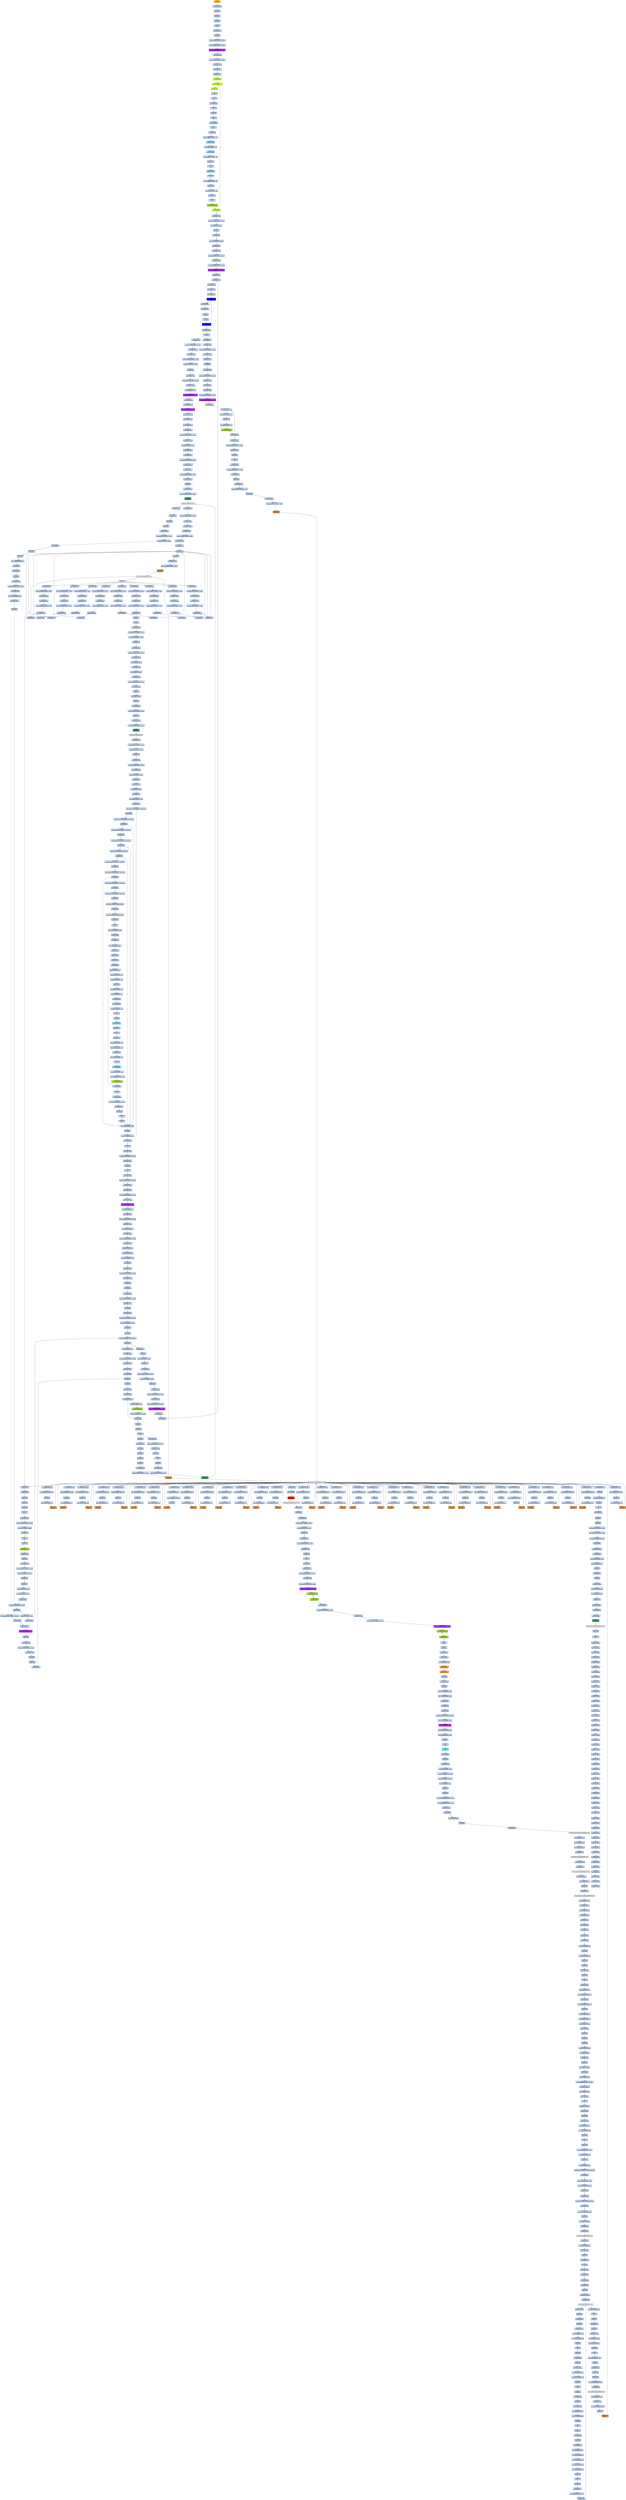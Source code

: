 strict digraph G {
	graph [bgcolor=transparent,
		name=G
	];
	node [color=lightsteelblue,
		fillcolor=lightsteelblue,
		shape=rectangle,
		style=filled
	];
	a0x00426060pushl_ebp	[color=lightgrey,
		fillcolor=orange,
		label="start\npushl %ebp"];
	a0x00426061movl_esp_ebp	[label="0x00426061\nmovl %esp, %ebp"];
	a0x00426060pushl_ebp -> a0x00426061movl_esp_ebp	[color="#000000"];
	a0x00426063pushl_ebx	[label="0x00426063\npushl %ebx"];
	a0x00426061movl_esp_ebp -> a0x00426063pushl_ebx	[color="#000000"];
	a0x00426064pushl_esi	[label="0x00426064\npushl %esi"];
	a0x00426063pushl_ebx -> a0x00426064pushl_esi	[color="#000000"];
	a0x00426065pushl_edi	[label="0x00426065\npushl %edi"];
	a0x00426064pushl_esi -> a0x00426065pushl_edi	[color="#000000"];
	a0x00426066pusha_	[label="0x00426066\npusha "];
	a0x00426065pushl_edi -> a0x00426066pusha_	[color="#000000"];
	a0x00426067call_0x0042606c	[label="0x00426067\ncall 0x0042606c"];
	a0x00426066pusha_ -> a0x00426067call_0x0042606c	[color="#000000"];
	a0x0042606cpopl_ebp	[label="0x0042606c\npopl %ebp"];
	a0x00426067call_0x0042606c -> a0x0042606cpopl_ebp	[color="#000000"];
	a0x0042606dsubl_0x40286cUINT32_ebp	[label="0x0042606d\nsubl $0x40286c<UINT32>, %ebp"];
	a0x0042606cpopl_ebp -> a0x0042606dsubl_0x40286cUINT32_ebp	[color="#000000"];
	a0x00426073movl_0x40345dUINT32_ecx	[label="0x00426073\nmovl $0x40345d<UINT32>, %ecx"];
	a0x0042606dsubl_0x40286cUINT32_ebp -> a0x00426073movl_0x40345dUINT32_ecx	[color="#000000"];
	a0x00426078subl_0x4028c6UINT32_ecx	[color=purple,
		fillcolor=purple,
		label="0x00426078\nsubl $0x4028c6<UINT32>, %ecx"];
	a0x00426073movl_0x40345dUINT32_ecx -> a0x00426078subl_0x4028c6UINT32_ecx	[color="#000000"];
	a0x0042607emovl_ebp_edx	[label="0x0042607e\nmovl %ebp, %edx"];
	a0x00426078subl_0x4028c6UINT32_ecx -> a0x0042607emovl_ebp_edx	[color="#000000"];
	a0x00426080addl_0x4028c6UINT32_edx	[label="0x00426080\naddl $0x4028c6<UINT32>, %edx"];
	a0x0042607emovl_ebp_edx -> a0x00426080addl_0x4028c6UINT32_edx	[color="#000000"];
	a0x00426086leal_edx__edi	[label="0x00426086\nleal (%edx), %edi"];
	a0x00426080addl_0x4028c6UINT32_edx -> a0x00426086leal_edx__edi	[color="#000000"];
	a0x00426088movl_edi_esi	[label="0x00426088\nmovl %edi, %esi"];
	a0x00426086leal_edx__edi -> a0x00426088movl_edi_esi	[color="#000000"];
	a0x0042608axorl_eax_eax	[label="0x0042608a\nxorl %eax, %eax"];
	a0x00426088movl_edi_esi -> a0x0042608axorl_eax_eax	[color="#000000"];
	a0x0042608cjmp_0x00426092	[color=olivedrab1,
		fillcolor=olivedrab1,
		label="0x0042608c\njmp 0x00426092"];
	a0x0042608axorl_eax_eax -> a0x0042608cjmp_0x00426092	[color="#000000"];
	a0x00426092lodsb_ds_esi__al	[color=olivedrab1,
		fillcolor=olivedrab1,
		label="0x00426092\nlodsb %ds:(%esi), %al"];
	a0x0042608cjmp_0x00426092 -> a0x00426092lodsb_ds_esi__al	[color="#000000"];
	a0x00426093subb_cl_al	[color=olivedrab1,
		fillcolor=olivedrab1,
		label="0x00426093\nsubb %cl, %al"];
	a0x00426092lodsb_ds_esi__al -> a0x00426093subb_cl_al	[color="#000000"];
	a0x00426095nop_	[label="0x00426095\nnop "];
	a0x00426093subb_cl_al -> a0x00426095nop_	[color="#000000"];
	a0x00426096clc_	[label="0x00426096\nclc "];
	a0x00426095nop_ -> a0x00426096clc_	[color="#000000"];
	a0x00426097jmp_0x0042609a	[label="0x00426097\njmp 0x0042609a"];
	a0x00426096clc_ -> a0x00426097jmp_0x0042609a	[color="#000000"];
	a0x0042609aclc_	[label="0x0042609a\nclc "];
	a0x00426097jmp_0x0042609a -> a0x0042609aclc_	[color="#000000"];
	a0x0042609bdecb_al	[label="0x0042609b\ndecb %al"];
	a0x0042609aclc_ -> a0x0042609bdecb_al	[color="#000000"];
	a0x0042609dnop_	[label="0x0042609d\nnop "];
	a0x0042609bdecb_al -> a0x0042609dnop_	[color="#000000"];
	a0x0042609ejmp_0x004260a1	[color=skyblue,
		fillcolor=skyblue,
		label="0x0042609e\njmp 0x004260a1"];
	a0x0042609dnop_ -> a0x0042609ejmp_0x004260a1	[color="#000000"];
	a0x004260a1clc_	[label="0x004260a1\nclc "];
	a0x0042609ejmp_0x004260a1 -> a0x004260a1clc_	[color="#000000"];
	a0x004260a2subb_cl_al	[label="0x004260a2\nsubb %cl, %al"];
	a0x004260a1clc_ -> a0x004260a2subb_cl_al	[color="#000000"];
	a0x004260a4addb_0xffffffd0UINT8_al	[label="0x004260a4\naddb $0xffffffd0<UINT8>, %al"];
	a0x004260a2subb_cl_al -> a0x004260a4addb_0xffffffd0UINT8_al	[color="#000000"];
	a0x004260a6jmp_0x004260a9	[color=skyblue,
		fillcolor=skyblue,
		label="0x004260a6\njmp 0x004260a9"];
	a0x004260a4addb_0xffffffd0UINT8_al -> a0x004260a6jmp_0x004260a9	[color="#000000"];
	a0x004260a9rolb_0x5bUINT8_al	[label="0x004260a9\nrolb $0x5b<UINT8>, %al"];
	a0x004260a6jmp_0x004260a9 -> a0x004260a9rolb_0x5bUINT8_al	[color="#000000"];
	a0x004260acjmp_0x004260af	[color=skyblue,
		fillcolor=skyblue,
		label="0x004260ac\njmp 0x004260af"];
	a0x004260a9rolb_0x5bUINT8_al -> a0x004260acjmp_0x004260af	[color="#000000"];
	a0x004260afaddb_0xffffffccUINT8_al	[label="0x004260af\naddb $0xffffffcc<UINT8>, %al"];
	a0x004260acjmp_0x004260af -> a0x004260afaddb_0xffffffccUINT8_al	[color="#000000"];
	a0x004260b1subb_cl_al	[label="0x004260b1\nsubb %cl, %al"];
	a0x004260afaddb_0xffffffccUINT8_al -> a0x004260b1subb_cl_al	[color="#000000"];
	a0x004260b3nop_	[label="0x004260b3\nnop "];
	a0x004260b1subb_cl_al -> a0x004260b3nop_	[color="#000000"];
	a0x004260b4jmp_0x004260b7	[color=skyblue,
		fillcolor=skyblue,
		label="0x004260b4\njmp 0x004260b7"];
	a0x004260b3nop_ -> a0x004260b4jmp_0x004260b7	[color="#000000"];
	a0x004260b7clc_	[label="0x004260b7\nclc "];
	a0x004260b4jmp_0x004260b7 -> a0x004260b7clc_	[color="#000000"];
	a0x004260b8rorb_0xffffffe7UINT8_al	[label="0x004260b8\nrorb $0xffffffe7<UINT8>, %al"];
	a0x004260b7clc_ -> a0x004260b8rorb_0xffffffe7UINT8_al	[color="#000000"];
	a0x004260bbsubb_cl_al	[label="0x004260bb\nsubb %cl, %al"];
	a0x004260b8rorb_0xffffffe7UINT8_al -> a0x004260bbsubb_cl_al	[color="#000000"];
	a0x004260bdrolb_0x4aUINT8_al	[label="0x004260bd\nrolb $0x4a<UINT8>, %al"];
	a0x004260bbsubb_cl_al -> a0x004260bdrolb_0x4aUINT8_al	[color="#000000"];
	a0x004260c0subb_cl_al	[label="0x004260c0\nsubb %cl, %al"];
	a0x004260bdrolb_0x4aUINT8_al -> a0x004260c0subb_cl_al	[color="#000000"];
	a0x004260c2clc_	[label="0x004260c2\nclc "];
	a0x004260c0subb_cl_al -> a0x004260c2clc_	[color="#000000"];
	a0x004260c3stosb_al_es_edi_	[color=yellowgreen,
		fillcolor=yellowgreen,
		label="0x004260c3\nstosb %al, %es:(%edi)"];
	a0x004260c2clc_ -> a0x004260c3stosb_al_es_edi_	[color="#000000"];
	a0x004260c4loop_0x00426092	[color=olivedrab1,
		fillcolor=olivedrab1,
		label="0x004260c4\nloop 0x00426092"];
	a0x004260c3stosb_al_es_edi_ -> a0x004260c4loop_0x00426092	[color="#000000"];
	a0x004260c4loop_0x00426092 -> a0x00426092lodsb_ds_esi__al	[color="#000000",
		label=T];
	a0x004260c6movl_ebp_edx	[label="0x004260c6\nmovl %ebp, %edx"];
	a0x004260c4loop_0x00426092 -> a0x004260c6movl_ebp_edx	[color="#000000",
		label=F];
	a0x004260c8addl_0x40321fUINT32_edx	[label="0x004260c8\naddl $0x40321f<UINT32>, %edx"];
	a0x004260c6movl_ebp_edx -> a0x004260c8addl_0x40321fUINT32_edx	[color="#000000"];
	a0x004260cemovl_0x20esp__eax	[label="0x004260ce\nmovl 0x20(%esp), %eax"];
	a0x004260c8addl_0x40321fUINT32_edx -> a0x004260cemovl_0x20esp__eax	[color="#000000"];
	a0x004260d2incl_eax	[label="0x004260d2\nincl %eax"];
	a0x004260cemovl_0x20esp__eax -> a0x004260d2incl_eax	[color="#000000"];
	a0x004260d3js_0x004260dd	[label="0x004260d3\njs 0x004260dd"];
	a0x004260d2incl_eax -> a0x004260d3js_0x004260dd	[color="#000000"];
	a0x004260d5movl_0x1UINT32_edx_	[label="0x004260d5\nmovl $0x1<UINT32>, (%edx)"];
	a0x004260d3js_0x004260dd -> a0x004260d5movl_0x1UINT32_edx_	[color="#000000",
		label=F];
	a0x004260dbjmp_0x004260e3	[label="0x004260db\njmp 0x004260e3"];
	a0x004260d5movl_0x1UINT32_edx_ -> a0x004260dbjmp_0x004260e3	[color="#000000"];
	a0x004260e3movl_ebp_edx	[label="0x004260e3\nmovl %ebp, %edx"];
	a0x004260dbjmp_0x004260e3 -> a0x004260e3movl_ebp_edx	[color="#000000"];
	a0x004260e5addl_0x402866UINT32_edx	[label="0x004260e5\naddl $0x402866<UINT32>, %edx"];
	a0x004260e3movl_ebp_edx -> a0x004260e5addl_0x402866UINT32_edx	[color="#000000"];
	a0x004260ebleal_edx__eax	[label="0x004260eb\nleal (%edx), %eax"];
	a0x004260e5addl_0x402866UINT32_edx -> a0x004260ebleal_edx__eax	[color="#000000"];
	a0x004260edmovl_0x403065UINT32_ecx	[label="0x004260ed\nmovl $0x403065<UINT32>, %ecx"];
	a0x004260ebleal_edx__eax -> a0x004260edmovl_0x403065UINT32_ecx	[color="#000000"];
	a0x004260f2subl_0x402866UINT32_ecx	[color=purple,
		fillcolor=purple,
		label="0x004260f2\nsubl $0x402866<UINT32>, %ecx"];
	a0x004260edmovl_0x403065UINT32_ecx -> a0x004260f2subl_0x402866UINT32_ecx	[color="#000000"];
	a0x004260f8call_0x00426401	[label="0x004260f8\ncall 0x00426401"];
	a0x004260f2subl_0x402866UINT32_ecx -> a0x004260f8call_0x00426401	[color="#000000"];
	a0x00426401movl_eax_edi	[label="0x00426401\nmovl %eax, %edi"];
	a0x004260f8call_0x00426401 -> a0x00426401movl_eax_edi	[color="#000000"];
	a0x00426403xorl_eax_eax	[label="0x00426403\nxorl %eax, %eax"];
	a0x00426401movl_eax_edi -> a0x00426403xorl_eax_eax	[color="#000000"];
	a0x00426405xorl_ebx_ebx	[label="0x00426405\nxorl %ebx, %ebx"];
	a0x00426403xorl_eax_eax -> a0x00426405xorl_ebx_ebx	[color="#000000"];
	a0x00426407xorl_edx_edx	[label="0x00426407\nxorl %edx, %edx"];
	a0x00426405xorl_ebx_ebx -> a0x00426407xorl_edx_edx	[color="#000000"];
	a0x00426409movb_edi__al	[color=blue,
		fillcolor=blue,
		label="0x00426409\nmovb (%edi), %al"];
	a0x00426407xorl_edx_edx -> a0x00426409movb_edi__al	[color="#000000"];
	a0x0042640bmull_edx_eax	[label="0x0042640b\nmull %edx, %eax"];
	a0x00426409movb_edi__al -> a0x0042640bmull_edx_eax	[color="#000000"];
	a0x0042640daddl_eax_ebx	[label="0x0042640d\naddl %eax, %ebx"];
	a0x0042640bmull_edx_eax -> a0x0042640daddl_eax_ebx	[color="#000000"];
	a0x0042640fincl_edx	[label="0x0042640f\nincl %edx"];
	a0x0042640daddl_eax_ebx -> a0x0042640fincl_edx	[color="#000000"];
	a0x00426410incl_edi	[label="0x00426410\nincl %edi"];
	a0x0042640fincl_edx -> a0x00426410incl_edi	[color="#000000"];
	a0x00426411loop_0x00426409	[color=blue,
		fillcolor=blue,
		label="0x00426411\nloop 0x00426409"];
	a0x00426410incl_edi -> a0x00426411loop_0x00426409	[color="#000000"];
	a0x00426411loop_0x00426409 -> a0x00426409movb_edi__al	[color="#000000",
		label=T];
	a0x00426413xchgl_eax_ebx	[label="0x00426413\nxchgl %eax, %ebx"];
	a0x00426411loop_0x00426409 -> a0x00426413xchgl_eax_ebx	[color="#000000",
		label=F];
	a0x00426414ret	[label="0x00426414\nret"];
	a0x00426413xchgl_eax_ebx -> a0x00426414ret	[color="#000000"];
	a0x004260fdmovl_ebp_edx	[label="0x004260fd\nmovl %ebp, %edx"];
	a0x00426414ret -> a0x004260fdmovl_ebp_edx	[color="#000000"];
	a0x00426815jmp_0x00426819	[label="0x00426815\njmp 0x00426819"];
	a0x00426414ret -> a0x00426815jmp_0x00426819	[color="#000000"];
	a0x004260ffaddl_0x40321bUINT32_edx	[label="0x004260ff\naddl $0x40321b<UINT32>, %edx"];
	a0x004260fdmovl_ebp_edx -> a0x004260ffaddl_0x40321bUINT32_edx	[color="#000000"];
	a0x00426105movl_eax_edx_	[label="0x00426105\nmovl %eax, (%edx)"];
	a0x004260ffaddl_0x40321bUINT32_edx -> a0x00426105movl_eax_edx_	[color="#000000"];
	a0x00426107movl_ebp_edx	[label="0x00426107\nmovl %ebp, %edx"];
	a0x00426105movl_eax_edx_ -> a0x00426107movl_ebp_edx	[color="#000000"];
	a0x00426109addl_0x403213UINT32_edx	[label="0x00426109\naddl $0x403213<UINT32>, %edx"];
	a0x00426107movl_ebp_edx -> a0x00426109addl_0x403213UINT32_edx	[color="#000000"];
	a0x0042610ftestl_0x1UINT32_edx_	[label="0x0042610f\ntestl $0x1<UINT32>, (%edx)"];
	a0x00426109addl_0x403213UINT32_edx -> a0x0042610ftestl_0x1UINT32_edx_	[color="#000000"];
	a0x00426115je_0x0042615f	[label="0x00426115\nje 0x0042615f"];
	a0x0042610ftestl_0x1UINT32_edx_ -> a0x00426115je_0x0042615f	[color="#000000"];
	a0x0042615fmovl_ebp_edx	[label="0x0042615f\nmovl %ebp, %edx"];
	a0x00426115je_0x0042615f -> a0x0042615fmovl_ebp_edx	[color="#000000",
		label=T];
	a0x00426161addl_0x40320bUINT32_edx	[label="0x00426161\naddl $0x40320b<UINT32>, %edx"];
	a0x0042615fmovl_ebp_edx -> a0x00426161addl_0x40320bUINT32_edx	[color="#000000"];
	a0x00426167movl_edx__eax	[label="0x00426167\nmovl (%edx), %eax"];
	a0x00426161addl_0x40320bUINT32_edx -> a0x00426167movl_edx__eax	[color="#000000"];
	a0x00426169addl_0x3ceax__eax	[label="0x00426169\naddl 0x3c(%eax), %eax"];
	a0x00426167movl_edx__eax -> a0x00426169addl_0x3ceax__eax	[color="#000000"];
	a0x0042616caddl_0x80UINT32_eax	[color=purple,
		fillcolor=purple,
		label="0x0042616c\naddl $0x80<UINT32>, %eax"];
	a0x00426169addl_0x3ceax__eax -> a0x0042616caddl_0x80UINT32_eax	[color="#000000"];
	a0x00426171movl_eax__ecx	[label="0x00426171\nmovl (%eax), %ecx"];
	a0x0042616caddl_0x80UINT32_eax -> a0x00426171movl_eax__ecx	[color="#000000"];
	a0x00426173addl_edx__ecx	[label="0x00426173\naddl (%edx), %ecx"];
	a0x00426171movl_eax__ecx -> a0x00426173addl_edx__ecx	[color="#000000"];
	a0x00426175addl_0x10UINT8_ecx	[color=purple,
		fillcolor=purple,
		label="0x00426175\naddl $0x10<UINT8>, %ecx"];
	a0x00426173addl_edx__ecx -> a0x00426175addl_0x10UINT8_ecx	[color="#000000"];
	a0x00426178movl_ecx__eax	[label="0x00426178\nmovl (%ecx), %eax"];
	a0x00426175addl_0x10UINT8_ecx -> a0x00426178movl_ecx__eax	[color="#000000"];
	a0x0042617aaddl_edx__eax	[label="0x0042617a\naddl (%edx), %eax"];
	a0x00426178movl_ecx__eax -> a0x0042617aaddl_edx__eax	[color="#000000"];
	a0x0042617cmovl_eax__ebx	[label="0x0042617c\nmovl (%eax), %ebx"];
	a0x0042617aaddl_edx__eax -> a0x0042617cmovl_eax__ebx	[color="#000000"];
	a0x0042617emovl_ebp_edx	[label="0x0042617e\nmovl %ebp, %edx"];
	a0x0042617cmovl_eax__ebx -> a0x0042617emovl_ebp_edx	[color="#000000"];
	a0x00426180addl_0x403397UINT32_edx	[label="0x00426180\naddl $0x403397<UINT32>, %edx"];
	a0x0042617emovl_ebp_edx -> a0x00426180addl_0x403397UINT32_edx	[color="#000000"];
	a0x00426186movl_ebx_edx_	[label="0x00426186\nmovl %ebx, (%edx)"];
	a0x00426180addl_0x403397UINT32_edx -> a0x00426186movl_ebx_edx_	[color="#000000"];
	a0x00426188addl_0x4UINT8_eax	[label="0x00426188\naddl $0x4<UINT8>, %eax"];
	a0x00426186movl_ebx_edx_ -> a0x00426188addl_0x4UINT8_eax	[color="#000000"];
	a0x0042618bmovl_eax__ebx	[label="0x0042618b\nmovl (%eax), %ebx"];
	a0x00426188addl_0x4UINT8_eax -> a0x0042618bmovl_eax__ebx	[color="#000000"];
	a0x0042618dmovl_ebp_edx	[label="0x0042618d\nmovl %ebp, %edx"];
	a0x0042618bmovl_eax__ebx -> a0x0042618dmovl_ebp_edx	[color="#000000"];
	a0x0042618faddl_0x40339bUINT32_edx	[label="0x0042618f\naddl $0x40339b<UINT32>, %edx"];
	a0x0042618dmovl_ebp_edx -> a0x0042618faddl_0x40339bUINT32_edx	[color="#000000"];
	a0x00426195movl_ebx_edx_	[label="0x00426195\nmovl %ebx, (%edx)"];
	a0x0042618faddl_0x40339bUINT32_edx -> a0x00426195movl_ebx_edx_	[color="#000000"];
	a0x00426197movl_ebp_edx	[label="0x00426197\nmovl %ebp, %edx"];
	a0x00426195movl_ebx_edx_ -> a0x00426197movl_ebp_edx	[color="#000000"];
	a0x00426199addl_0x40339fUINT32_edx	[label="0x00426199\naddl $0x40339f<UINT32>, %edx"];
	a0x00426197movl_ebp_edx -> a0x00426199addl_0x40339fUINT32_edx	[color="#000000"];
	a0x0042619fleal_edx__eax	[label="0x0042619f\nleal (%edx), %eax"];
	a0x00426199addl_0x40339fUINT32_edx -> a0x0042619fleal_edx__eax	[color="#000000"];
	a0x004261a1pushl_eax	[label="0x004261a1\npushl %eax"];
	a0x0042619fleal_edx__eax -> a0x004261a1pushl_eax	[color="#000000"];
	a0x004261a2movl_ebp_edx	[label="0x004261a2\nmovl %ebp, %edx"];
	a0x004261a1pushl_eax -> a0x004261a2movl_ebp_edx	[color="#000000"];
	a0x004261a4addl_0x403397UINT32_edx	[label="0x004261a4\naddl $0x403397<UINT32>, %edx"];
	a0x004261a2movl_ebp_edx -> a0x004261a4addl_0x403397UINT32_edx	[color="#000000"];
	a0x004261aacall_edx_	[color=seagreen,
		fillcolor=seagreen,
		label="0x004261aa\ncall (%edx)"];
	a0x004261a4addl_0x403397UINT32_edx -> a0x004261aacall_edx_	[color="#000000"];
	LoadLibraryA_kernel32_dll	[color=lightgrey,
		fillcolor=lightgrey,
		label="LoadLibraryA@kernel32.dll"];
	a0x004261aacall_edx_ -> LoadLibraryA_kernel32_dll	[color="#000000"];
	a0x004261acmovl_ebp_edx	[label="0x004261ac\nmovl %ebp, %edx"];
	LoadLibraryA_kernel32_dll -> a0x004261acmovl_ebp_edx	[color="#000000"];
	a0x0042667atestl_eax_eax	[label="0x0042667a\ntestl %eax, %eax"];
	LoadLibraryA_kernel32_dll -> a0x0042667atestl_eax_eax	[color="#000000"];
	a0x004261aeaddl_0x4033acUINT32_edx	[label="0x004261ae\naddl $0x4033ac<UINT32>, %edx"];
	a0x004261acmovl_ebp_edx -> a0x004261aeaddl_0x4033acUINT32_edx	[color="#000000"];
	a0x004261b4movl_eax_esi	[label="0x004261b4\nmovl %eax, %esi"];
	a0x004261aeaddl_0x4033acUINT32_edx -> a0x004261b4movl_eax_esi	[color="#000000"];
	a0x004261b6movl_eax_edx_	[label="0x004261b6\nmovl %eax, (%edx)"];
	a0x004261b4movl_eax_esi -> a0x004261b6movl_eax_edx_	[color="#000000"];
	a0x004261b8movl_ebp_edx	[label="0x004261b8\nmovl %ebp, %edx"];
	a0x004261b6movl_eax_edx_ -> a0x004261b8movl_ebp_edx	[color="#000000"];
	a0x004261baaddl_0x4033b0UINT32_edx	[label="0x004261ba\naddl $0x4033b0<UINT32>, %edx"];
	a0x004261b8movl_ebp_edx -> a0x004261baaddl_0x4033b0UINT32_edx	[color="#000000"];
	a0x004261c0leal_edx__eax	[label="0x004261c0\nleal (%edx), %eax"];
	a0x004261baaddl_0x4033b0UINT32_edx -> a0x004261c0leal_edx__eax	[color="#000000"];
	a0x004261c2call_0x004262a5	[label="0x004261c2\ncall 0x004262a5"];
	a0x004261c0leal_edx__eax -> a0x004261c2call_0x004262a5	[color="#000000"];
	a0x004262a5pushl_eax	[label="0x004262a5\npushl %eax"];
	a0x004261c2call_0x004262a5 -> a0x004262a5pushl_eax	[color="#000000"];
	a0x004262a6pushl_esi	[label="0x004262a6\npushl %esi"];
	a0x004262a5pushl_eax -> a0x004262a6pushl_esi	[color="#000000"];
	a0x004262a7movl_ebp_edx	[label="0x004262a7\nmovl %ebp, %edx"];
	a0x004262a6pushl_esi -> a0x004262a7movl_ebp_edx	[color="#000000"];
	a0x004262a9addl_0x40339bUINT32_edx	[label="0x004262a9\naddl $0x40339b<UINT32>, %edx"];
	a0x004262a7movl_ebp_edx -> a0x004262a9addl_0x40339bUINT32_edx	[color="#000000"];
	a0x004262afcall_edx_	[color=peru,
		fillcolor=peru,
		label="0x004262af\ncall (%edx)"];
	a0x004262a9addl_0x40339bUINT32_edx -> a0x004262afcall_edx_	[color="#000000"];
	GetProcAddress_kernel32_dll	[color=lightgrey,
		fillcolor=lightgrey,
		label="GetProcAddress@kernel32.dll"];
	a0x004262afcall_edx_ -> GetProcAddress_kernel32_dll	[color="#000000"];
	a0x004262b1ret	[label="0x004262b1\nret"];
	GetProcAddress_kernel32_dll -> a0x004262b1ret	[color="#000000"];
	a0x00426700orl_eax_eax	[label="0x00426700\norl %eax, %eax"];
	GetProcAddress_kernel32_dll -> a0x00426700orl_eax_eax	[color="#000000"];
	a0x004261c7movl_ebp_edx	[label="0x004261c7\nmovl %ebp, %edx"];
	a0x004262b1ret -> a0x004261c7movl_ebp_edx	[color="#000000"];
	a0x004261e0movl_ebp_edx	[label="0x004261e0\nmovl %ebp, %edx"];
	a0x004262b1ret -> a0x004261e0movl_ebp_edx	[color="#000000"];
	a0x004261f9movl_ebp_edx	[label="0x004261f9\nmovl %ebp, %edx"];
	a0x004262b1ret -> a0x004261f9movl_ebp_edx	[color="#000000"];
	a0x00426212movl_ebp_edx	[label="0x00426212\nmovl %ebp, %edx"];
	a0x004262b1ret -> a0x00426212movl_ebp_edx	[color="#000000"];
	a0x0042622bmovl_ebp_edx	[label="0x0042622b\nmovl %ebp, %edx"];
	a0x004262b1ret -> a0x0042622bmovl_ebp_edx	[color="#000000"];
	a0x00426244movl_ebp_edx	[label="0x00426244\nmovl %ebp, %edx"];
	a0x004262b1ret -> a0x00426244movl_ebp_edx	[color="#000000"];
	a0x0042625dmovl_ebp_edx	[label="0x0042625d\nmovl %ebp, %edx"];
	a0x004262b1ret -> a0x0042625dmovl_ebp_edx	[color="#000000"];
	a0x00426276movl_ebp_edx	[label="0x00426276\nmovl %ebp, %edx"];
	a0x004262b1ret -> a0x00426276movl_ebp_edx	[color="#000000"];
	a0x0042628fmovl_ebp_edx	[label="0x0042628f\nmovl %ebp, %edx"];
	a0x004262b1ret -> a0x0042628fmovl_ebp_edx	[color="#000000"];
	a0x004261c9addl_0x4033c1UINT32_edx	[label="0x004261c9\naddl $0x4033c1<UINT32>, %edx"];
	a0x004261c7movl_ebp_edx -> a0x004261c9addl_0x4033c1UINT32_edx	[color="#000000"];
	a0x004261cfmovl_eax_edx_	[label="0x004261cf\nmovl %eax, (%edx)"];
	a0x004261c9addl_0x4033c1UINT32_edx -> a0x004261cfmovl_eax_edx_	[color="#000000"];
	a0x004261d1movl_ebp_edx	[label="0x004261d1\nmovl %ebp, %edx"];
	a0x004261cfmovl_eax_edx_ -> a0x004261d1movl_ebp_edx	[color="#000000"];
	a0x004261d3addl_0x4033c5UINT32_edx	[label="0x004261d3\naddl $0x4033c5<UINT32>, %edx"];
	a0x004261d1movl_ebp_edx -> a0x004261d3addl_0x4033c5UINT32_edx	[color="#000000"];
	a0x004261d9leal_edx__eax	[label="0x004261d9\nleal (%edx), %eax"];
	a0x004261d3addl_0x4033c5UINT32_edx -> a0x004261d9leal_edx__eax	[color="#000000"];
	a0x004261dbcall_0x004262a5	[label="0x004261db\ncall 0x004262a5"];
	a0x004261d9leal_edx__eax -> a0x004261dbcall_0x004262a5	[color="#000000"];
	a0x004261dbcall_0x004262a5 -> a0x004262a5pushl_eax	[color="#000000"];
	a0x004261e2addl_0x4033d4UINT32_edx	[label="0x004261e2\naddl $0x4033d4<UINT32>, %edx"];
	a0x004261e0movl_ebp_edx -> a0x004261e2addl_0x4033d4UINT32_edx	[color="#000000"];
	a0x004261e8movl_eax_edx_	[label="0x004261e8\nmovl %eax, (%edx)"];
	a0x004261e2addl_0x4033d4UINT32_edx -> a0x004261e8movl_eax_edx_	[color="#000000"];
	a0x004261eamovl_ebp_edx	[label="0x004261ea\nmovl %ebp, %edx"];
	a0x004261e8movl_eax_edx_ -> a0x004261eamovl_ebp_edx	[color="#000000"];
	a0x004261ecaddl_0x4033d8UINT32_edx	[label="0x004261ec\naddl $0x4033d8<UINT32>, %edx"];
	a0x004261eamovl_ebp_edx -> a0x004261ecaddl_0x4033d8UINT32_edx	[color="#000000"];
	a0x004261f2leal_edx__eax	[label="0x004261f2\nleal (%edx), %eax"];
	a0x004261ecaddl_0x4033d8UINT32_edx -> a0x004261f2leal_edx__eax	[color="#000000"];
	a0x004261f4call_0x004262a5	[label="0x004261f4\ncall 0x004262a5"];
	a0x004261f2leal_edx__eax -> a0x004261f4call_0x004262a5	[color="#000000"];
	a0x004261f4call_0x004262a5 -> a0x004262a5pushl_eax	[color="#000000"];
	a0x004261fbaddl_0x4033ebUINT32_edx	[label="0x004261fb\naddl $0x4033eb<UINT32>, %edx"];
	a0x004261f9movl_ebp_edx -> a0x004261fbaddl_0x4033ebUINT32_edx	[color="#000000"];
	a0x00426201movl_eax_edx_	[label="0x00426201\nmovl %eax, (%edx)"];
	a0x004261fbaddl_0x4033ebUINT32_edx -> a0x00426201movl_eax_edx_	[color="#000000"];
	a0x00426203movl_ebp_edx	[label="0x00426203\nmovl %ebp, %edx"];
	a0x00426201movl_eax_edx_ -> a0x00426203movl_ebp_edx	[color="#000000"];
	a0x00426205addl_0x4033efUINT32_edx	[label="0x00426205\naddl $0x4033ef<UINT32>, %edx"];
	a0x00426203movl_ebp_edx -> a0x00426205addl_0x4033efUINT32_edx	[color="#000000"];
	a0x0042620bleal_edx__eax	[label="0x0042620b\nleal (%edx), %eax"];
	a0x00426205addl_0x4033efUINT32_edx -> a0x0042620bleal_edx__eax	[color="#000000"];
	a0x0042620dcall_0x004262a5	[label="0x0042620d\ncall 0x004262a5"];
	a0x0042620bleal_edx__eax -> a0x0042620dcall_0x004262a5	[color="#000000"];
	a0x0042620dcall_0x004262a5 -> a0x004262a5pushl_eax	[color="#000000"];
	a0x00426214addl_0x4033fbUINT32_edx	[label="0x00426214\naddl $0x4033fb<UINT32>, %edx"];
	a0x00426212movl_ebp_edx -> a0x00426214addl_0x4033fbUINT32_edx	[color="#000000"];
	a0x0042621amovl_eax_edx_	[label="0x0042621a\nmovl %eax, (%edx)"];
	a0x00426214addl_0x4033fbUINT32_edx -> a0x0042621amovl_eax_edx_	[color="#000000"];
	a0x0042621cmovl_ebp_edx	[label="0x0042621c\nmovl %ebp, %edx"];
	a0x0042621amovl_eax_edx_ -> a0x0042621cmovl_ebp_edx	[color="#000000"];
	a0x0042621eaddl_0x4033ffUINT32_edx	[label="0x0042621e\naddl $0x4033ff<UINT32>, %edx"];
	a0x0042621cmovl_ebp_edx -> a0x0042621eaddl_0x4033ffUINT32_edx	[color="#000000"];
	a0x00426224leal_edx__eax	[label="0x00426224\nleal (%edx), %eax"];
	a0x0042621eaddl_0x4033ffUINT32_edx -> a0x00426224leal_edx__eax	[color="#000000"];
	a0x00426226call_0x004262a5	[label="0x00426226\ncall 0x004262a5"];
	a0x00426224leal_edx__eax -> a0x00426226call_0x004262a5	[color="#000000"];
	a0x00426226call_0x004262a5 -> a0x004262a5pushl_eax	[color="#000000"];
	a0x0042622daddl_0x40340bUINT32_edx	[label="0x0042622d\naddl $0x40340b<UINT32>, %edx"];
	a0x0042622bmovl_ebp_edx -> a0x0042622daddl_0x40340bUINT32_edx	[color="#000000"];
	a0x00426233movl_eax_edx_	[label="0x00426233\nmovl %eax, (%edx)"];
	a0x0042622daddl_0x40340bUINT32_edx -> a0x00426233movl_eax_edx_	[color="#000000"];
	a0x00426235movl_ebp_edx	[label="0x00426235\nmovl %ebp, %edx"];
	a0x00426233movl_eax_edx_ -> a0x00426235movl_ebp_edx	[color="#000000"];
	a0x00426237addl_0x40340fUINT32_edx	[label="0x00426237\naddl $0x40340f<UINT32>, %edx"];
	a0x00426235movl_ebp_edx -> a0x00426237addl_0x40340fUINT32_edx	[color="#000000"];
	a0x0042623dleal_edx__eax	[label="0x0042623d\nleal (%edx), %eax"];
	a0x00426237addl_0x40340fUINT32_edx -> a0x0042623dleal_edx__eax	[color="#000000"];
	a0x0042623fcall_0x004262a5	[label="0x0042623f\ncall 0x004262a5"];
	a0x0042623dleal_edx__eax -> a0x0042623fcall_0x004262a5	[color="#000000"];
	a0x0042623fcall_0x004262a5 -> a0x004262a5pushl_eax	[color="#000000"];
	a0x00426246addl_0x40341aUINT32_edx	[label="0x00426246\naddl $0x40341a<UINT32>, %edx"];
	a0x00426244movl_ebp_edx -> a0x00426246addl_0x40341aUINT32_edx	[color="#000000"];
	a0x0042624cmovl_eax_edx_	[label="0x0042624c\nmovl %eax, (%edx)"];
	a0x00426246addl_0x40341aUINT32_edx -> a0x0042624cmovl_eax_edx_	[color="#000000"];
	a0x0042624emovl_ebp_edx	[label="0x0042624e\nmovl %ebp, %edx"];
	a0x0042624cmovl_eax_edx_ -> a0x0042624emovl_ebp_edx	[color="#000000"];
	a0x00426250addl_0x40341eUINT32_edx	[label="0x00426250\naddl $0x40341e<UINT32>, %edx"];
	a0x0042624emovl_ebp_edx -> a0x00426250addl_0x40341eUINT32_edx	[color="#000000"];
	a0x00426256leal_edx__eax	[label="0x00426256\nleal (%edx), %eax"];
	a0x00426250addl_0x40341eUINT32_edx -> a0x00426256leal_edx__eax	[color="#000000"];
	a0x00426258call_0x004262a5	[label="0x00426258\ncall 0x004262a5"];
	a0x00426256leal_edx__eax -> a0x00426258call_0x004262a5	[color="#000000"];
	a0x00426258call_0x004262a5 -> a0x004262a5pushl_eax	[color="#000000"];
	a0x0042625faddl_0x403427UINT32_edx	[label="0x0042625f\naddl $0x403427<UINT32>, %edx"];
	a0x0042625dmovl_ebp_edx -> a0x0042625faddl_0x403427UINT32_edx	[color="#000000"];
	a0x00426265movl_eax_edx_	[label="0x00426265\nmovl %eax, (%edx)"];
	a0x0042625faddl_0x403427UINT32_edx -> a0x00426265movl_eax_edx_	[color="#000000"];
	a0x00426267movl_ebp_edx	[label="0x00426267\nmovl %ebp, %edx"];
	a0x00426265movl_eax_edx_ -> a0x00426267movl_ebp_edx	[color="#000000"];
	a0x00426269addl_0x40342bUINT32_edx	[label="0x00426269\naddl $0x40342b<UINT32>, %edx"];
	a0x00426267movl_ebp_edx -> a0x00426269addl_0x40342bUINT32_edx	[color="#000000"];
	a0x0042626fleal_edx__eax	[label="0x0042626f\nleal (%edx), %eax"];
	a0x00426269addl_0x40342bUINT32_edx -> a0x0042626fleal_edx__eax	[color="#000000"];
	a0x00426271call_0x004262a5	[label="0x00426271\ncall 0x004262a5"];
	a0x0042626fleal_edx__eax -> a0x00426271call_0x004262a5	[color="#000000"];
	a0x00426271call_0x004262a5 -> a0x004262a5pushl_eax	[color="#000000"];
	a0x00426278addl_0x403437UINT32_edx	[label="0x00426278\naddl $0x403437<UINT32>, %edx"];
	a0x00426276movl_ebp_edx -> a0x00426278addl_0x403437UINT32_edx	[color="#000000"];
	a0x0042627emovl_eax_edx_	[label="0x0042627e\nmovl %eax, (%edx)"];
	a0x00426278addl_0x403437UINT32_edx -> a0x0042627emovl_eax_edx_	[color="#000000"];
	a0x00426280movl_ebp_edx	[label="0x00426280\nmovl %ebp, %edx"];
	a0x0042627emovl_eax_edx_ -> a0x00426280movl_ebp_edx	[color="#000000"];
	a0x00426282addl_0x40343bUINT32_edx	[label="0x00426282\naddl $0x40343b<UINT32>, %edx"];
	a0x00426280movl_ebp_edx -> a0x00426282addl_0x40343bUINT32_edx	[color="#000000"];
	a0x00426288leal_edx__eax	[label="0x00426288\nleal (%edx), %eax"];
	a0x00426282addl_0x40343bUINT32_edx -> a0x00426288leal_edx__eax	[color="#000000"];
	a0x0042628acall_0x004262a5	[label="0x0042628a\ncall 0x004262a5"];
	a0x00426288leal_edx__eax -> a0x0042628acall_0x004262a5	[color="#000000"];
	a0x0042628acall_0x004262a5 -> a0x004262a5pushl_eax	[color="#000000"];
	a0x00426291addl_0x403447UINT32_edx	[label="0x00426291\naddl $0x403447<UINT32>, %edx"];
	a0x0042628fmovl_ebp_edx -> a0x00426291addl_0x403447UINT32_edx	[color="#000000"];
	a0x00426297movl_eax_edx_	[label="0x00426297\nmovl %eax, (%edx)"];
	a0x00426291addl_0x403447UINT32_edx -> a0x00426297movl_eax_edx_	[color="#000000"];
	a0x00426299movl_ebp_edx	[label="0x00426299\nmovl %ebp, %edx"];
	a0x00426297movl_eax_edx_ -> a0x00426299movl_ebp_edx	[color="#000000"];
	a0x0042629baddl_0x402ab2UINT32_edx	[label="0x0042629b\naddl $0x402ab2<UINT32>, %edx"];
	a0x00426299movl_ebp_edx -> a0x0042629baddl_0x402ab2UINT32_edx	[color="#000000"];
	a0x004262a1leal_edx__eax	[label="0x004262a1\nleal (%edx), %eax"];
	a0x0042629baddl_0x402ab2UINT32_edx -> a0x004262a1leal_edx__eax	[color="#000000"];
	a0x004262a3pushl_eax	[label="0x004262a3\npushl %eax"];
	a0x004262a1leal_edx__eax -> a0x004262a3pushl_eax	[color="#000000"];
	a0x004262a4ret	[label="0x004262a4\nret"];
	a0x004262a3pushl_eax -> a0x004262a4ret	[color="#000000"];
	a0x004262b2movl_ebp_edx	[label="0x004262b2\nmovl %ebp, %edx"];
	a0x004262a4ret -> a0x004262b2movl_ebp_edx	[color="#000000"];
	a0x004262b4addl_0x403213UINT32_edx	[label="0x004262b4\naddl $0x403213<UINT32>, %edx"];
	a0x004262b2movl_ebp_edx -> a0x004262b4addl_0x403213UINT32_edx	[color="#000000"];
	a0x004262batestl_0x10UINT32_edx_	[label="0x004262ba\ntestl $0x10<UINT32>, (%edx)"];
	a0x004262b4addl_0x403213UINT32_edx -> a0x004262batestl_0x10UINT32_edx_	[color="#000000"];
	a0x004262c0je_0x004262fd	[label="0x004262c0\nje 0x004262fd"];
	a0x004262batestl_0x10UINT32_edx_ -> a0x004262c0je_0x004262fd	[color="#000000"];
	a0x004262fdmovl_ebp_edx	[label="0x004262fd\nmovl %ebp, %edx"];
	a0x004262c0je_0x004262fd -> a0x004262fdmovl_ebp_edx	[color="#000000",
		label=T];
	a0x004262ffaddl_0x40320bUINT32_edx	[label="0x004262ff\naddl $0x40320b<UINT32>, %edx"];
	a0x004262fdmovl_ebp_edx -> a0x004262ffaddl_0x40320bUINT32_edx	[color="#000000"];
	a0x00426305movl_edx__edi	[label="0x00426305\nmovl (%edx), %edi"];
	a0x004262ffaddl_0x40320bUINT32_edx -> a0x00426305movl_edx__edi	[color="#000000"];
	a0x00426307addl_0x3cedi__edi	[label="0x00426307\naddl 0x3c(%edi), %edi"];
	a0x00426305movl_edx__edi -> a0x00426307addl_0x3cedi__edi	[color="#000000"];
	a0x0042630amovl_edx__esi	[label="0x0042630a\nmovl (%edx), %esi"];
	a0x00426307addl_0x3cedi__edi -> a0x0042630amovl_edx__esi	[color="#000000"];
	a0x0042630cmovl_0x54edi__ecx	[label="0x0042630c\nmovl 0x54(%edi), %ecx"];
	a0x0042630amovl_edx__esi -> a0x0042630cmovl_0x54edi__ecx	[color="#000000"];
	a0x0042630fmovl_ebp_edx	[label="0x0042630f\nmovl %ebp, %edx"];
	a0x0042630cmovl_0x54edi__ecx -> a0x0042630fmovl_ebp_edx	[color="#000000"];
	a0x00426311addl_0x403479UINT32_edx	[label="0x00426311\naddl $0x403479<UINT32>, %edx"];
	a0x0042630fmovl_ebp_edx -> a0x00426311addl_0x403479UINT32_edx	[color="#000000"];
	a0x00426317leal_edx__eax	[label="0x00426317\nleal (%edx), %eax"];
	a0x00426311addl_0x403479UINT32_edx -> a0x00426317leal_edx__eax	[color="#000000"];
	a0x00426319pushl_eax	[label="0x00426319\npushl %eax"];
	a0x00426317leal_edx__eax -> a0x00426319pushl_eax	[color="#000000"];
	a0x0042631apushl_0x4UINT8	[label="0x0042631a\npushl $0x4<UINT8>"];
	a0x00426319pushl_eax -> a0x0042631apushl_0x4UINT8	[color="#000000"];
	a0x0042631cpushl_ecx	[label="0x0042631c\npushl %ecx"];
	a0x0042631apushl_0x4UINT8 -> a0x0042631cpushl_ecx	[color="#000000"];
	a0x0042631dmovl_ebp_edx	[label="0x0042631d\nmovl %ebp, %edx"];
	a0x0042631cpushl_ecx -> a0x0042631dmovl_ebp_edx	[color="#000000"];
	a0x0042631faddl_0x40320bUINT32_edx	[label="0x0042631f\naddl $0x40320b<UINT32>, %edx"];
	a0x0042631dmovl_ebp_edx -> a0x0042631faddl_0x40320bUINT32_edx	[color="#000000"];
	a0x00426325pushl_edx_	[label="0x00426325\npushl (%edx)"];
	a0x0042631faddl_0x40320bUINT32_edx -> a0x00426325pushl_edx_	[color="#000000"];
	a0x00426327movl_ebp_edx	[label="0x00426327\nmovl %ebp, %edx"];
	a0x00426325pushl_edx_ -> a0x00426327movl_ebp_edx	[color="#000000"];
	a0x00426329addl_0x4033d4UINT32_edx	[label="0x00426329\naddl $0x4033d4<UINT32>, %edx"];
	a0x00426327movl_ebp_edx -> a0x00426329addl_0x4033d4UINT32_edx	[color="#000000"];
	a0x0042632fcall_edx_	[color=seagreen,
		fillcolor=seagreen,
		label="0x0042632f\ncall (%edx)"];
	a0x00426329addl_0x4033d4UINT32_edx -> a0x0042632fcall_edx_	[color="#000000"];
	VirtualProtect_Kernel32_dll	[color=lightgrey,
		fillcolor=lightgrey,
		label="VirtualProtect@Kernel32.dll"];
	a0x0042632fcall_edx_ -> VirtualProtect_Kernel32_dll	[color="#000000"];
	a0x00426331movl_ebp_edx	[label="0x00426331\nmovl %ebp, %edx"];
	VirtualProtect_Kernel32_dll -> a0x00426331movl_ebp_edx	[color="#000000"];
	a0x00426333addl_0x403213UINT32_edx	[label="0x00426333\naddl $0x403213<UINT32>, %edx"];
	a0x00426331movl_ebp_edx -> a0x00426333addl_0x403213UINT32_edx	[color="#000000"];
	a0x00426339testl_0x8UINT32_edx_	[label="0x00426339\ntestl $0x8<UINT32>, (%edx)"];
	a0x00426333addl_0x403213UINT32_edx -> a0x00426339testl_0x8UINT32_edx_	[color="#000000"];
	a0x0042633fje_0x0042642e	[label="0x0042633f\nje 0x0042642e"];
	a0x00426339testl_0x8UINT32_edx_ -> a0x0042633fje_0x0042642e	[color="#000000"];
	a0x0042642emovl_ebp_edx	[label="0x0042642e\nmovl %ebp, %edx"];
	a0x0042633fje_0x0042642e -> a0x0042642emovl_ebp_edx	[color="#000000",
		label=T];
	a0x00426430addl_0x40320bUINT32_edx	[label="0x00426430\naddl $0x40320b<UINT32>, %edx"];
	a0x0042642emovl_ebp_edx -> a0x00426430addl_0x40320bUINT32_edx	[color="#000000"];
	a0x00426436movl_edx__eax	[label="0x00426436\nmovl (%edx), %eax"];
	a0x00426430addl_0x40320bUINT32_edx -> a0x00426436movl_edx__eax	[color="#000000"];
	a0x00426438movl_0x1UINT32_ebx	[label="0x00426438\nmovl $0x1<UINT32>, %ebx"];
	a0x00426436movl_edx__eax -> a0x00426438movl_0x1UINT32_ebx	[color="#000000"];
	a0x0042643dcall_0x00426494	[label="0x0042643d\ncall 0x00426494"];
	a0x00426438movl_0x1UINT32_ebx -> a0x0042643dcall_0x00426494	[color="#000000"];
	a0x00426494movl_eax_edi	[label="0x00426494\nmovl %eax, %edi"];
	a0x0042643dcall_0x00426494 -> a0x00426494movl_eax_edi	[color="#000000"];
	a0x00426496addl_0x3cedi__edi	[label="0x00426496\naddl 0x3c(%edi), %edi"];
	a0x00426494movl_eax_edi -> a0x00426496addl_0x3cedi__edi	[color="#000000"];
	a0x00426499movl_edi_esi	[label="0x00426499\nmovl %edi, %esi"];
	a0x00426496addl_0x3cedi__edi -> a0x00426499movl_edi_esi	[color="#000000"];
	a0x0042649baddl_0xf8UINT32_esi	[label="0x0042649b\naddl $0xf8<UINT32>, %esi"];
	a0x00426499movl_edi_esi -> a0x0042649baddl_0xf8UINT32_esi	[color="#000000"];
	a0x004264a1xorl_edx_edx	[label="0x004264a1\nxorl %edx, %edx"];
	a0x0042649baddl_0xf8UINT32_esi -> a0x004264a1xorl_edx_edx	[color="#000000"];
	a0x004264a3cmpl_0x63727372UINT32_ds_esi_	[label="0x004264a3\ncmpl $0x63727372<UINT32>, %ds:(%esi)"];
	a0x004264a1xorl_edx_edx -> a0x004264a3cmpl_0x63727372UINT32_ds_esi_	[color="#000000"];
	a0x004264aaje_0x0042653f	[label="0x004264aa\nje 0x0042653f"];
	a0x004264a3cmpl_0x63727372UINT32_ds_esi_ -> a0x004264aaje_0x0042653f	[color="#000000"];
	a0x004264b0cmpl_0x7273722eUINT32_ds_esi_	[label="0x004264b0\ncmpl $0x7273722e<UINT32>, %ds:(%esi)"];
	a0x004264aaje_0x0042653f -> a0x004264b0cmpl_0x7273722eUINT32_ds_esi_	[color="#000000",
		label=F];
	a0x004264b7je_0x0042653f	[label="0x004264b7\nje 0x0042653f"];
	a0x004264b0cmpl_0x7273722eUINT32_ds_esi_ -> a0x004264b7je_0x0042653f	[color="#000000"];
	a0x004264bdcmpl_0x6f6c6572UINT32_ds_esi_	[label="0x004264bd\ncmpl $0x6f6c6572<UINT32>, %ds:(%esi)"];
	a0x004264b7je_0x0042653f -> a0x004264bdcmpl_0x6f6c6572UINT32_ds_esi_	[color="#000000",
		label=F];
	a0x0042653faddl_0x28UINT8_esi	[label="0x0042653f\naddl $0x28<UINT8>, %esi"];
	a0x004264b7je_0x0042653f -> a0x0042653faddl_0x28UINT8_esi	[color="#000000",
		label=T];
	a0x004264c4je_0x0042653f	[label="0x004264c4\nje 0x0042653f"];
	a0x004264bdcmpl_0x6f6c6572UINT32_ds_esi_ -> a0x004264c4je_0x0042653f	[color="#000000"];
	a0x004264c6cmpl_0x6c65722eUINT32_ds_esi_	[label="0x004264c6\ncmpl $0x6c65722e<UINT32>, %ds:(%esi)"];
	a0x004264c4je_0x0042653f -> a0x004264c6cmpl_0x6c65722eUINT32_ds_esi_	[color="#000000",
		label=F];
	a0x004264cdje_0x0042653f	[label="0x004264cd\nje 0x0042653f"];
	a0x004264c6cmpl_0x6c65722eUINT32_ds_esi_ -> a0x004264cdje_0x0042653f	[color="#000000"];
	a0x004264cfcmpl_0x4379UINT32_ds_esi_	[label="0x004264cf\ncmpl $0x4379<UINT32>, %ds:(%esi)"];
	a0x004264cdje_0x0042653f -> a0x004264cfcmpl_0x4379UINT32_ds_esi_	[color="#000000",
		label=F];
	a0x004264cdje_0x0042653f -> a0x0042653faddl_0x28UINT8_esi	[color="#000000",
		label=T];
	a0x004264d6je_0x0042653f	[label="0x004264d6\nje 0x0042653f"];
	a0x004264cfcmpl_0x4379UINT32_ds_esi_ -> a0x004264d6je_0x0042653f	[color="#000000"];
	a0x004264d8cmpl_0x6164652eUINT32_ds_esi_	[label="0x004264d8\ncmpl $0x6164652e<UINT32>, %ds:(%esi)"];
	a0x004264d6je_0x0042653f -> a0x004264d8cmpl_0x6164652eUINT32_ds_esi_	[color="#000000",
		label=F];
	a0x004264d6je_0x0042653f -> a0x0042653faddl_0x28UINT8_esi	[color="#000000",
		label=T];
	a0x004264dfje_0x0042653f	[label="0x004264df\nje 0x0042653f"];
	a0x004264d8cmpl_0x6164652eUINT32_ds_esi_ -> a0x004264dfje_0x0042653f	[color="#000000"];
	a0x004264e1cmpl_0x6164722eUINT32_ds_esi_	[label="0x004264e1\ncmpl $0x6164722e<UINT32>, %ds:(%esi)"];
	a0x004264dfje_0x0042653f -> a0x004264e1cmpl_0x6164722eUINT32_ds_esi_	[color="#000000",
		label=F];
	a0x004264e8je_0x0042653f	[label="0x004264e8\nje 0x0042653f"];
	a0x004264e1cmpl_0x6164722eUINT32_ds_esi_ -> a0x004264e8je_0x0042653f	[color="#000000"];
	a0x004264eacmpl_0x6164692eUINT32_ds_esi_	[label="0x004264ea\ncmpl $0x6164692e<UINT32>, %ds:(%esi)"];
	a0x004264e8je_0x0042653f -> a0x004264eacmpl_0x6164692eUINT32_ds_esi_	[color="#000000",
		label=F];
	a0x004264e8je_0x0042653f -> a0x0042653faddl_0x28UINT8_esi	[color="#000000",
		label=T];
	a0x004264f1je_0x0042653f	[label="0x004264f1\nje 0x0042653f"];
	a0x004264eacmpl_0x6164692eUINT32_ds_esi_ -> a0x004264f1je_0x0042653f	[color="#000000"];
	a0x004264f3cmpl_0x736c742eUINT32_ds_esi_	[label="0x004264f3\ncmpl $0x736c742e<UINT32>, %ds:(%esi)"];
	a0x004264f1je_0x0042653f -> a0x004264f3cmpl_0x736c742eUINT32_ds_esi_	[color="#000000",
		label=F];
	a0x004264faje_0x0042653f	[label="0x004264fa\nje 0x0042653f"];
	a0x004264f3cmpl_0x736c742eUINT32_ds_esi_ -> a0x004264faje_0x0042653f	[color="#000000"];
	a0x004264fccmpl_0x0UINT8_ds_0x14esi_	[label="0x004264fc\ncmpl $0x0<UINT8>, %ds:0x14(%esi)"];
	a0x004264faje_0x0042653f -> a0x004264fccmpl_0x0UINT8_ds_0x14esi_	[color="#000000",
		label=F];
	a0x00426501je_0x0042653f	[label="0x00426501\nje 0x0042653f"];
	a0x004264fccmpl_0x0UINT8_ds_0x14esi_ -> a0x00426501je_0x0042653f	[color="#000000"];
	a0x00426503cmpl_0x0UINT8_ds_0x10esi_	[label="0x00426503\ncmpl $0x0<UINT8>, %ds:0x10(%esi)"];
	a0x00426501je_0x0042653f -> a0x00426503cmpl_0x0UINT8_ds_0x10esi_	[color="#000000",
		label=F];
	a0x00426508je_0x0042653f	[label="0x00426508\nje 0x0042653f"];
	a0x00426503cmpl_0x0UINT8_ds_0x10esi_ -> a0x00426508je_0x0042653f	[color="#000000"];
	a0x0042650apusha_	[label="0x0042650a\npusha "];
	a0x00426508je_0x0042653f -> a0x0042650apusha_	[color="#000000",
		label=F];
	a0x0042650bmovl_ds_0x10esi__ecx	[label="0x0042650b\nmovl %ds:0x10(%esi), %ecx"];
	a0x0042650apusha_ -> a0x0042650bmovl_ds_0x10esi__ecx	[color="#000000"];
	a0x0042650forl_ebx_ebx	[label="0x0042650f\norl %ebx, %ebx"];
	a0x0042650bmovl_ds_0x10esi__ecx -> a0x0042650forl_ebx_ebx	[color="#000000"];
	a0x00426511jne_0x00426520	[label="0x00426511\njne 0x00426520"];
	a0x0042650forl_ebx_ebx -> a0x00426511jne_0x00426520	[color="#000000"];
	a0x00426520movl_ds_0xcesi__esi	[label="0x00426520\nmovl %ds:0xc(%esi), %esi"];
	a0x00426511jne_0x00426520 -> a0x00426520movl_ds_0xcesi__esi	[color="#000000",
		label=T];
	a0x00426524addl_eax_esi	[label="0x00426524\naddl %eax, %esi"];
	a0x00426520movl_ds_0xcesi__esi -> a0x00426524addl_eax_esi	[color="#000000"];
	a0x00426526call_0x0042644e	[label="0x00426526\ncall 0x0042644e"];
	a0x00426524addl_eax_esi -> a0x00426526call_0x0042644e	[color="#000000"];
	a0x0042644emovl_esi_edi	[label="0x0042644e\nmovl %esi, %edi"];
	a0x00426526call_0x0042644e -> a0x0042644emovl_esi_edi	[color="#000000"];
	a0x00426450jmp_0x00426456	[label="0x00426450\njmp 0x00426456"];
	a0x0042644emovl_esi_edi -> a0x00426450jmp_0x00426456	[color="#000000"];
	a0x00426456lodsb_ds_esi__al	[label="0x00426456\nlodsb %ds:(%esi), %al"];
	a0x00426450jmp_0x00426456 -> a0x00426456lodsb_ds_esi__al	[color="#000000"];
	a0x00426457subb_0x32UINT8_al	[label="0x00426457\nsubb $0x32<UINT8>, %al"];
	a0x00426456lodsb_ds_esi__al -> a0x00426457subb_0x32UINT8_al	[color="#000000"];
	a0x00426459rolb_0x13UINT8_al	[label="0x00426459\nrolb $0x13<UINT8>, %al"];
	a0x00426457subb_0x32UINT8_al -> a0x00426459rolb_0x13UINT8_al	[color="#000000"];
	a0x0042645caddb_cl_al	[label="0x0042645c\naddb %cl, %al"];
	a0x00426459rolb_0x13UINT8_al -> a0x0042645caddb_cl_al	[color="#000000"];
	a0x0042645exorb_0x63UINT8_al	[label="0x0042645e\nxorb $0x63<UINT8>, %al"];
	a0x0042645caddb_cl_al -> a0x0042645exorb_0x63UINT8_al	[color="#000000"];
	a0x00426460rolb_0x2UINT8_al	[label="0x00426460\nrolb $0x2<UINT8>, %al"];
	a0x0042645exorb_0x63UINT8_al -> a0x00426460rolb_0x2UINT8_al	[color="#000000"];
	a0x00426463jmp_0x00426466	[label="0x00426463\njmp 0x00426466"];
	a0x00426460rolb_0x2UINT8_al -> a0x00426463jmp_0x00426466	[color="#000000"];
	a0x00426466jmp_0x00426469	[label="0x00426466\njmp 0x00426469"];
	a0x00426463jmp_0x00426466 -> a0x00426466jmp_0x00426469	[color="#000000"];
	a0x00426469addb_0xcUINT8_al	[label="0x00426469\naddb $0xc<UINT8>, %al"];
	a0x00426466jmp_0x00426469 -> a0x00426469addb_0xcUINT8_al	[color="#000000"];
	a0x0042646bclc_	[label="0x0042646b\nclc "];
	a0x00426469addb_0xcUINT8_al -> a0x0042646bclc_	[color="#000000"];
	a0x0042646cdecb_al	[label="0x0042646c\ndecb %al"];
	a0x0042646bclc_ -> a0x0042646cdecb_al	[color="#000000"];
	a0x0042646ejmp_0x00426471	[color=skyblue,
		fillcolor=skyblue,
		label="0x0042646e\njmp 0x00426471"];
	a0x0042646cdecb_al -> a0x0042646ejmp_0x00426471	[color="#000000"];
	a0x00426471addb_cl_al	[label="0x00426471\naddb %cl, %al"];
	a0x0042646ejmp_0x00426471 -> a0x00426471addb_cl_al	[color="#000000"];
	a0x00426473clc_	[label="0x00426473\nclc "];
	a0x00426471addb_cl_al -> a0x00426473clc_	[color="#000000"];
	a0x00426474subb_cl_al	[label="0x00426474\nsubb %cl, %al"];
	a0x00426473clc_ -> a0x00426474subb_cl_al	[color="#000000"];
	a0x00426476subb_0x4bUINT8_al	[label="0x00426476\nsubb $0x4b<UINT8>, %al"];
	a0x00426474subb_cl_al -> a0x00426476subb_0x4bUINT8_al	[color="#000000"];
	a0x00426478addb_0x3bUINT8_al	[label="0x00426478\naddb $0x3b<UINT8>, %al"];
	a0x00426476subb_0x4bUINT8_al -> a0x00426478addb_0x3bUINT8_al	[color="#000000"];
	a0x0042647ajmp_0x0042647d	[label="0x0042647a\njmp 0x0042647d"];
	a0x00426478addb_0x3bUINT8_al -> a0x0042647ajmp_0x0042647d	[color="#000000"];
	a0x0042647dsubb_0x1cUINT8_al	[label="0x0042647d\nsubb $0x1c<UINT8>, %al"];
	a0x0042647ajmp_0x0042647d -> a0x0042647dsubb_0x1cUINT8_al	[color="#000000"];
	a0x0042647fclc_	[label="0x0042647f\nclc "];
	a0x0042647dsubb_0x1cUINT8_al -> a0x0042647fclc_	[color="#000000"];
	a0x00426480jmp_0x00426483	[color=skyblue,
		fillcolor=skyblue,
		label="0x00426480\njmp 0x00426483"];
	a0x0042647fclc_ -> a0x00426480jmp_0x00426483	[color="#000000"];
	a0x00426483subb_0x34UINT8_al	[label="0x00426483\nsubb $0x34<UINT8>, %al"];
	a0x00426480jmp_0x00426483 -> a0x00426483subb_0x34UINT8_al	[color="#000000"];
	a0x00426485subb_0xffffffa4UINT8_al	[label="0x00426485\nsubb $0xffffffa4<UINT8>, %al"];
	a0x00426483subb_0x34UINT8_al -> a0x00426485subb_0xffffffa4UINT8_al	[color="#000000"];
	a0x00426487stosb_al_es_edi_	[color=yellowgreen,
		fillcolor=yellowgreen,
		label="0x00426487\nstosb %al, %es:(%edi)"];
	a0x00426485subb_0xffffffa4UINT8_al -> a0x00426487stosb_al_es_edi_	[color="#000000"];
	a0x00426488loop_0x00426456	[label="0x00426488\nloop 0x00426456"];
	a0x00426487stosb_al_es_edi_ -> a0x00426488loop_0x00426456	[color="#000000"];
	a0x00426488loop_0x00426456 -> a0x00426456lodsb_ds_esi__al	[color="#000000",
		label=T];
	a0x0042648aret	[label="0x0042648a\nret"];
	a0x00426488loop_0x00426456 -> a0x0042648aret	[color="#000000",
		label=F];
	a0x0042652bmovl_ebp_edx	[label="0x0042652b\nmovl %ebp, %edx"];
	a0x0042648aret -> a0x0042652bmovl_ebp_edx	[color="#000000"];
	a0x0042652daddl_0x402d3eUINT32_edx	[label="0x0042652d\naddl $0x402d3e<UINT32>, %edx"];
	a0x0042652bmovl_ebp_edx -> a0x0042652daddl_0x402d3eUINT32_edx	[color="#000000"];
	a0x00426533leal_edx__eax	[label="0x00426533\nleal (%edx), %eax"];
	a0x0042652daddl_0x402d3eUINT32_edx -> a0x00426533leal_edx__eax	[color="#000000"];
	a0x00426535pushl_eax	[label="0x00426535\npushl %eax"];
	a0x00426533leal_edx__eax -> a0x00426535pushl_eax	[color="#000000"];
	a0x00426536ret	[label="0x00426536\nret"];
	a0x00426535pushl_eax -> a0x00426536ret	[color="#000000"];
	a0x0042653epopa_	[label="0x0042653e\npopa "];
	a0x00426536ret -> a0x0042653epopa_	[color="#000000"];
	a0x0042653epopa_ -> a0x0042653faddl_0x28UINT8_esi	[color="#000000"];
	a0x00426542incl_edx	[label="0x00426542\nincl %edx"];
	a0x0042653faddl_0x28UINT8_esi -> a0x00426542incl_edx	[color="#000000"];
	a0x00426543cmpw_ds_0x6edi__dx	[label="0x00426543\ncmpw %ds:0x6(%edi), %dx"];
	a0x00426542incl_edx -> a0x00426543cmpw_ds_0x6edi__dx	[color="#000000"];
	a0x00426548jne_0x004264a3	[label="0x00426548\njne 0x004264a3"];
	a0x00426543cmpw_ds_0x6edi__dx -> a0x00426548jne_0x004264a3	[color="#000000"];
	a0x00426548jne_0x004264a3 -> a0x004264a3cmpl_0x63727372UINT32_ds_esi_	[color="#000000",
		label=T];
	a0x0042654eret	[label="0x0042654e\nret"];
	a0x00426548jne_0x004264a3 -> a0x0042654eret	[color="#000000",
		label=F];
	a0x00426442movl_ebp_edx	[label="0x00426442\nmovl %ebp, %edx"];
	a0x0042654eret -> a0x00426442movl_ebp_edx	[color="#000000"];
	a0x00426444addl_0x402d4fUINT32_edx	[label="0x00426444\naddl $0x402d4f<UINT32>, %edx"];
	a0x00426442movl_ebp_edx -> a0x00426444addl_0x402d4fUINT32_edx	[color="#000000"];
	a0x0042644aleal_edx__eax	[label="0x0042644a\nleal (%edx), %eax"];
	a0x00426444addl_0x402d4fUINT32_edx -> a0x0042644aleal_edx__eax	[color="#000000"];
	a0x0042644cpushl_eax	[label="0x0042644c\npushl %eax"];
	a0x0042644aleal_edx__eax -> a0x0042644cpushl_eax	[color="#000000"];
	a0x0042644dret	[label="0x0042644d\nret"];
	a0x0042644cpushl_eax -> a0x0042644dret	[color="#000000"];
	a0x0042654fmovl_ebp_edx	[label="0x0042654f\nmovl %ebp, %edx"];
	a0x0042644dret -> a0x0042654fmovl_ebp_edx	[color="#000000"];
	a0x00426551addl_0x40320bUINT32_edx	[label="0x00426551\naddl $0x40320b<UINT32>, %edx"];
	a0x0042654fmovl_ebp_edx -> a0x00426551addl_0x40320bUINT32_edx	[color="#000000"];
	a0x00426557movl_edx__ebx	[label="0x00426557\nmovl (%edx), %ebx"];
	a0x00426551addl_0x40320bUINT32_edx -> a0x00426557movl_edx__ebx	[color="#000000"];
	a0x00426559movl_ebp_edx	[label="0x00426559\nmovl %ebp, %edx"];
	a0x00426557movl_edx__ebx -> a0x00426559movl_ebp_edx	[color="#000000"];
	a0x0042655baddl_0x40320fUINT32_edx	[label="0x0042655b\naddl $0x40320f<UINT32>, %edx"];
	a0x00426559movl_ebp_edx -> a0x0042655baddl_0x40320fUINT32_edx	[color="#000000"];
	a0x00426561addl_edx__ebx	[label="0x00426561\naddl (%edx), %ebx"];
	a0x0042655baddl_0x40320fUINT32_edx -> a0x00426561addl_edx__ebx	[color="#000000"];
	a0x00426563rorl_0x7UINT8_ebx	[color=purple,
		fillcolor=purple,
		label="0x00426563\nrorl $0x7<UINT8>, %ebx"];
	a0x00426561addl_edx__ebx -> a0x00426563rorl_0x7UINT8_ebx	[color="#000000"];
	a0x00426566movl_ebx_0x10esp_	[label="0x00426566\nmovl %ebx, 0x10(%esp)"];
	a0x00426563rorl_0x7UINT8_ebx -> a0x00426566movl_ebx_0x10esp_	[color="#000000"];
	a0x0042656amovl_ebp_edx	[label="0x0042656a\nmovl %ebp, %edx"];
	a0x00426566movl_ebx_0x10esp_ -> a0x0042656amovl_ebp_edx	[color="#000000"];
	a0x0042656caddl_0x40310bUINT32_edx	[label="0x0042656c\naddl $0x40310b<UINT32>, %edx"];
	a0x0042656amovl_ebp_edx -> a0x0042656caddl_0x40310bUINT32_edx	[color="#000000"];
	a0x00426572leal_edx__ebx	[label="0x00426572\nleal (%edx), %ebx"];
	a0x0042656caddl_0x40310bUINT32_edx -> a0x00426572leal_edx__ebx	[color="#000000"];
	a0x00426574movl_ebx_0x1cesp_	[label="0x00426574\nmovl %ebx, 0x1c(%esp)"];
	a0x00426572leal_edx__ebx -> a0x00426574movl_ebx_0x1cesp_	[color="#000000"];
	a0x00426578movl_ebp_edx	[label="0x00426578\nmovl %ebp, %edx"];
	a0x00426574movl_ebx_0x1cesp_ -> a0x00426578movl_ebp_edx	[color="#000000"];
	a0x0042657aaddl_0x40320bUINT32_edx	[label="0x0042657a\naddl $0x40320b<UINT32>, %edx"];
	a0x00426578movl_ebp_edx -> a0x0042657aaddl_0x40320bUINT32_edx	[color="#000000"];
	a0x00426580movl_edx__edi	[label="0x00426580\nmovl (%edx), %edi"];
	a0x0042657aaddl_0x40320bUINT32_edx -> a0x00426580movl_edx__edi	[color="#000000"];
	a0x00426582addl_0x3cedi__edi	[label="0x00426582\naddl 0x3c(%edi), %edi"];
	a0x00426580movl_edx__edi -> a0x00426582addl_0x3cedi__edi	[color="#000000"];
	a0x00426585movl_0xc0edi__ebx	[label="0x00426585\nmovl 0xc0(%edi), %ebx"];
	a0x00426582addl_0x3cedi__edi -> a0x00426585movl_0xc0edi__ebx	[color="#000000"];
	a0x0042658bcmpl_0x0UINT8_ebx	[label="0x0042658b\ncmpl $0x0<UINT8>, %ebx"];
	a0x00426585movl_0xc0edi__ebx -> a0x0042658bcmpl_0x0UINT8_ebx	[color="#000000"];
	a0x0042658eje_0x0042659b	[label="0x0042658e\nje 0x0042659b"];
	a0x0042658bcmpl_0x0UINT8_ebx -> a0x0042658eje_0x0042659b	[color="#000000"];
	a0x0042659bmovl_ebp_edx	[label="0x0042659b\nmovl %ebp, %edx"];
	a0x0042658eje_0x0042659b -> a0x0042659bmovl_ebp_edx	[color="#000000",
		label=T];
	a0x0042659daddl_0x403217UINT32_edx	[label="0x0042659d\naddl $0x403217<UINT32>, %edx"];
	a0x0042659bmovl_ebp_edx -> a0x0042659daddl_0x403217UINT32_edx	[color="#000000"];
	a0x004265a3movl_edx__eax	[label="0x004265a3\nmovl (%edx), %eax"];
	a0x0042659daddl_0x403217UINT32_edx -> a0x004265a3movl_edx__eax	[color="#000000"];
	a0x004265a5orl_eax_eax	[label="0x004265a5\norl %eax, %eax"];
	a0x004265a3movl_edx__eax -> a0x004265a5orl_eax_eax	[color="#000000"];
	a0x004265a7je_0x004265ba	[label="0x004265a7\nje 0x004265ba"];
	a0x004265a5orl_eax_eax -> a0x004265a7je_0x004265ba	[color="#000000"];
	a0x004265bamovl_ebp_edx	[label="0x004265ba\nmovl %ebp, %edx"];
	a0x004265a7je_0x004265ba -> a0x004265bamovl_ebp_edx	[color="#000000",
		label=T];
	a0x004265bcaddl_0x403223UINT32_edx	[label="0x004265bc\naddl $0x403223<UINT32>, %edx"];
	a0x004265bamovl_ebp_edx -> a0x004265bcaddl_0x403223UINT32_edx	[color="#000000"];
	a0x004265c2leal_edx__esi	[label="0x004265c2\nleal (%edx), %esi"];
	a0x004265bcaddl_0x403223UINT32_edx -> a0x004265c2leal_edx__esi	[color="#000000"];
	a0x004265c4pushl_ebx	[label="0x004265c4\npushl %ebx"];
	a0x004265c2leal_edx__esi -> a0x004265c4pushl_ebx	[color="#000000"];
	a0x004265c5movl_ebp_ebx	[label="0x004265c5\nmovl %ebp, %ebx"];
	a0x004265c4pushl_ebx -> a0x004265c5movl_ebp_ebx	[color="#000000"];
	a0x004265c7addl_0x403213UINT32_ebx	[label="0x004265c7\naddl $0x403213<UINT32>, %ebx"];
	a0x004265c5movl_ebp_ebx -> a0x004265c7addl_0x403213UINT32_ebx	[color="#000000"];
	a0x004265cdtestl_0x20UINT32_ebx_	[label="0x004265cd\ntestl $0x20<UINT32>, (%ebx)"];
	a0x004265c7addl_0x403213UINT32_ebx -> a0x004265cdtestl_0x20UINT32_ebx_	[color="#000000"];
	a0x004265d3je_0x0042662f	[label="0x004265d3\nje 0x0042662f"];
	a0x004265cdtestl_0x20UINT32_ebx_ -> a0x004265d3je_0x0042662f	[color="#000000"];
	a0x0042662fpopl_ebx	[label="0x0042662f\npopl %ebx"];
	a0x004265d3je_0x0042662f -> a0x0042662fpopl_ebx	[color="#000000",
		label=T];
	a0x00426630cmpl_0x0UINT8_ds_0x4esi_	[label="0x00426630\ncmpl $0x0<UINT8>, %ds:0x4(%esi)"];
	a0x0042662fpopl_ebx -> a0x00426630cmpl_0x0UINT8_ds_0x4esi_	[color="#000000"];
	a0x00426635je_0x004267c5	[label="0x00426635\nje 0x004267c5"];
	a0x00426630cmpl_0x0UINT8_ds_0x4esi_ -> a0x00426635je_0x004267c5	[color="#000000"];
	a0x0042663bmovl_ds_esi__ebx	[label="0x0042663b\nmovl %ds:(%esi), %ebx"];
	a0x00426635je_0x004267c5 -> a0x0042663bmovl_ds_esi__ebx	[color="#000000",
		label=F];
	a0x004267c5xorl_eax_eax	[label="0x004267c5\nxorl %eax, %eax"];
	a0x00426635je_0x004267c5 -> a0x004267c5xorl_eax_eax	[color="#000000",
		label=T];
	a0x0042663emovl_ebp_edx	[label="0x0042663e\nmovl %ebp, %edx"];
	a0x0042663bmovl_ds_esi__ebx -> a0x0042663emovl_ebp_edx	[color="#000000"];
	a0x00426640addl_0x40320bUINT32_edx	[label="0x00426640\naddl $0x40320b<UINT32>, %edx"];
	a0x0042663emovl_ebp_edx -> a0x00426640addl_0x40320bUINT32_edx	[color="#000000"];
	a0x00426646addl_edx__ebx	[label="0x00426646\naddl (%edx), %ebx"];
	a0x00426640addl_0x40320bUINT32_edx -> a0x00426646addl_edx__ebx	[color="#000000"];
	a0x00426648movl_ebx_eax	[label="0x00426648\nmovl %ebx, %eax"];
	a0x00426646addl_edx__ebx -> a0x00426648movl_ebx_eax	[color="#000000"];
	a0x0042664acall_0x0042665b	[label="0x0042664a\ncall 0x0042665b"];
	a0x00426648movl_ebx_eax -> a0x0042664acall_0x0042665b	[color="#000000"];
	a0x0042665bpushl_esi	[label="0x0042665b\npushl %esi"];
	a0x0042664acall_0x0042665b -> a0x0042665bpushl_esi	[color="#000000"];
	a0x0042665cpushl_edi	[label="0x0042665c\npushl %edi"];
	a0x0042665bpushl_esi -> a0x0042665cpushl_edi	[color="#000000"];
	a0x0042665dmovl_eax_esi	[label="0x0042665d\nmovl %eax, %esi"];
	a0x0042665cpushl_edi -> a0x0042665dmovl_eax_esi	[color="#000000"];
	a0x0042665fmovl_eax_edi	[label="0x0042665f\nmovl %eax, %edi"];
	a0x0042665dmovl_eax_esi -> a0x0042665fmovl_eax_edi	[color="#000000"];
	a0x00426661lodsb_ds_esi__al	[label="0x00426661\nlodsb %ds:(%esi), %al"];
	a0x0042665fmovl_eax_edi -> a0x00426661lodsb_ds_esi__al	[color="#000000"];
	a0x00426662rorb_0x4UINT8_al	[label="0x00426662\nrorb $0x4<UINT8>, %al"];
	a0x00426661lodsb_ds_esi__al -> a0x00426662rorb_0x4UINT8_al	[color="#000000"];
	a0x00426665stosb_al_es_edi_	[color=yellowgreen,
		fillcolor=yellowgreen,
		label="0x00426665\nstosb %al, %es:(%edi)"];
	a0x00426662rorb_0x4UINT8_al -> a0x00426665stosb_al_es_edi_	[color="#000000"];
	a0x00426666cmpb_0x0UINT8_ds_edi_	[label="0x00426666\ncmpb $0x0<UINT8>, %ds:(%edi)"];
	a0x00426665stosb_al_es_edi_ -> a0x00426666cmpb_0x0UINT8_ds_edi_	[color="#000000"];
	a0x0042666ajne_0x00426661	[label="0x0042666a\njne 0x00426661"];
	a0x00426666cmpb_0x0UINT8_ds_edi_ -> a0x0042666ajne_0x00426661	[color="#000000"];
	a0x0042666ajne_0x00426661 -> a0x00426661lodsb_ds_esi__al	[color="#000000",
		label=T];
	a0x0042666cpopl_edi	[label="0x0042666c\npopl %edi"];
	a0x0042666ajne_0x00426661 -> a0x0042666cpopl_edi	[color="#000000",
		label=F];
	a0x0042666dpopl_esi	[label="0x0042666d\npopl %esi"];
	a0x0042666cpopl_edi -> a0x0042666dpopl_esi	[color="#000000"];
	a0x0042666eret	[label="0x0042666e\nret"];
	a0x0042666dpopl_esi -> a0x0042666eret	[color="#000000"];
	a0x0042664fmovl_ebp_edx	[label="0x0042664f\nmovl %ebp, %edx"];
	a0x0042666eret -> a0x0042664fmovl_ebp_edx	[color="#000000"];
	a0x004266efpopl_eax	[label="0x004266ef\npopl %eax"];
	a0x0042666eret -> a0x004266efpopl_eax	[color="#000000"];
	a0x00426651addl_0x402e6fUINT32_edx	[label="0x00426651\naddl $0x402e6f<UINT32>, %edx"];
	a0x0042664fmovl_ebp_edx -> a0x00426651addl_0x402e6fUINT32_edx	[color="#000000"];
	a0x00426657leal_edx__eax	[label="0x00426657\nleal (%edx), %eax"];
	a0x00426651addl_0x402e6fUINT32_edx -> a0x00426657leal_edx__eax	[color="#000000"];
	a0x00426659pushl_eax	[label="0x00426659\npushl %eax"];
	a0x00426657leal_edx__eax -> a0x00426659pushl_eax	[color="#000000"];
	a0x0042665aret	[label="0x0042665a\nret"];
	a0x00426659pushl_eax -> a0x0042665aret	[color="#000000"];
	a0x0042666fpushl_ebx	[label="0x0042666f\npushl %ebx"];
	a0x0042665aret -> a0x0042666fpushl_ebx	[color="#000000"];
	a0x00426670movl_ebp_edx	[label="0x00426670\nmovl %ebp, %edx"];
	a0x0042666fpushl_ebx -> a0x00426670movl_ebp_edx	[color="#000000"];
	a0x00426672addl_0x403397UINT32_edx	[label="0x00426672\naddl $0x403397<UINT32>, %edx"];
	a0x00426670movl_ebp_edx -> a0x00426672addl_0x403397UINT32_edx	[color="#000000"];
	a0x00426678call_edx_	[color=seagreen,
		fillcolor=seagreen,
		label="0x00426678\ncall (%edx)"];
	a0x00426672addl_0x403397UINT32_edx -> a0x00426678call_edx_	[color="#000000"];
	a0x00426678call_edx_ -> LoadLibraryA_kernel32_dll	[color="#000000"];
	a0x0042667cje_0x004267c8	[label="0x0042667c\nje 0x004267c8"];
	a0x0042667atestl_eax_eax -> a0x0042667cje_0x004267c8	[color="#000000"];
	a0x00426682pushl_edx	[label="0x00426682\npushl %edx"];
	a0x0042667cje_0x004267c8 -> a0x00426682pushl_edx	[color="#000000",
		label=F];
	a0x00426683pushl_eax	[label="0x00426683\npushl %eax"];
	a0x00426682pushl_edx -> a0x00426683pushl_eax	[color="#000000"];
	a0x00426684movl_ebp_edx	[label="0x00426684\nmovl %ebp, %edx"];
	a0x00426683pushl_eax -> a0x00426684movl_ebp_edx	[color="#000000"];
	a0x00426686addl_0x403213UINT32_edx	[label="0x00426686\naddl $0x403213<UINT32>, %edx"];
	a0x00426684movl_ebp_edx -> a0x00426686addl_0x403213UINT32_edx	[color="#000000"];
	a0x0042668ctestl_0x4UINT32_edx_	[label="0x0042668c\ntestl $0x4<UINT32>, (%edx)"];
	a0x00426686addl_0x403213UINT32_edx -> a0x0042668ctestl_0x4UINT32_edx_	[color="#000000"];
	a0x00426692je_0x004266a6	[label="0x00426692\nje 0x004266a6"];
	a0x0042668ctestl_0x4UINT32_edx_ -> a0x00426692je_0x004266a6	[color="#000000"];
	a0x004266a6popl_ebx	[label="0x004266a6\npopl %ebx"];
	a0x00426692je_0x004266a6 -> a0x004266a6popl_ebx	[color="#000000",
		label=T];
	a0x004266a7popl_edx	[label="0x004266a7\npopl %edx"];
	a0x004266a6popl_ebx -> a0x004266a7popl_edx	[color="#000000"];
	a0x004266a8movl_ds_0x8esi__ecx	[label="0x004266a8\nmovl %ds:0x8(%esi), %ecx"];
	a0x004266a7popl_edx -> a0x004266a8movl_ds_0x8esi__ecx	[color="#000000"];
	a0x004266acorl_ecx_ecx	[label="0x004266ac\norl %ecx, %ecx"];
	a0x004266a8movl_ds_0x8esi__ecx -> a0x004266acorl_ecx_ecx	[color="#000000"];
	a0x004266aejne_0x004266b4	[label="0x004266ae\njne 0x004266b4"];
	a0x004266acorl_ecx_ecx -> a0x004266aejne_0x004266b4	[color="#000000"];
	a0x004266b4pushl_ebx	[label="0x004266b4\npushl %ebx"];
	a0x004266aejne_0x004266b4 -> a0x004266b4pushl_ebx	[color="#000000",
		label=T];
	a0x004266b5movl_ebp_ebx	[label="0x004266b5\nmovl %ebp, %ebx"];
	a0x004266b4pushl_ebx -> a0x004266b5movl_ebp_ebx	[color="#000000"];
	a0x004266b7addl_0x40320bUINT32_ebx	[label="0x004266b7\naddl $0x40320b<UINT32>, %ebx"];
	a0x004266b5movl_ebp_ebx -> a0x004266b7addl_0x40320bUINT32_ebx	[color="#000000"];
	a0x004266bdaddl_ebx__ecx	[label="0x004266bd\naddl (%ebx), %ecx"];
	a0x004266b7addl_0x40320bUINT32_ebx -> a0x004266bdaddl_ebx__ecx	[color="#000000"];
	a0x004266bfmovl_ds_0x4esi__edx	[label="0x004266bf\nmovl %ds:0x4(%esi), %edx"];
	a0x004266bdaddl_ebx__ecx -> a0x004266bfmovl_ds_0x4esi__edx	[color="#000000"];
	a0x004266c3addl_ebx__edx	[label="0x004266c3\naddl (%ebx), %edx"];
	a0x004266bfmovl_ds_0x4esi__edx -> a0x004266c3addl_ebx__edx	[color="#000000"];
	a0x004266c5popl_ebx	[label="0x004266c5\npopl %ebx"];
	a0x004266c3addl_ebx__edx -> a0x004266c5popl_ebx	[color="#000000"];
	a0x004266c6cmpl_0x0UINT8_ds_ecx_	[label="0x004266c6\ncmpl $0x0<UINT8>, %ds:(%ecx)"];
	a0x004266c5popl_ebx -> a0x004266c6cmpl_0x0UINT8_ds_ecx_	[color="#000000"];
	a0x004266caje_0x004267bd	[label="0x004266ca\nje 0x004267bd"];
	a0x004266c6cmpl_0x0UINT8_ds_ecx_ -> a0x004266caje_0x004267bd	[color="#000000"];
	a0x004266d0testl_0x80000000UINT32_ecx_	[label="0x004266d0\ntestl $0x80000000<UINT32>, (%ecx)"];
	a0x004266caje_0x004267bd -> a0x004266d0testl_0x80000000UINT32_ecx_	[color="#000000",
		label=F];
	a0x004267bdaddl_0xcUINT8_esi	[label="0x004267bd\naddl $0xc<UINT8>, %esi"];
	a0x004266caje_0x004267bd -> a0x004267bdaddl_0xcUINT8_esi	[color="#000000",
		label=T];
	a0x004266d6jne_0x00426734	[label="0x004266d6\njne 0x00426734"];
	a0x004266d0testl_0x80000000UINT32_ecx_ -> a0x004266d6jne_0x00426734	[color="#000000"];
	a0x004266d8movl_ecx__eax	[label="0x004266d8\nmovl (%ecx), %eax"];
	a0x004266d6jne_0x00426734 -> a0x004266d8movl_ecx__eax	[color="#000000",
		label=F];
	a0x004266daaddl_0x2UINT8_eax	[color=purple,
		fillcolor=purple,
		label="0x004266da\naddl $0x2<UINT8>, %eax"];
	a0x004266d8movl_ecx__eax -> a0x004266daaddl_0x2UINT8_eax	[color="#000000"];
	a0x004266ddpushl_ebx	[label="0x004266dd\npushl %ebx"];
	a0x004266daaddl_0x2UINT8_eax -> a0x004266ddpushl_ebx	[color="#000000"];
	a0x004266demovl_ebp_ebx	[label="0x004266de\nmovl %ebp, %ebx"];
	a0x004266ddpushl_ebx -> a0x004266demovl_ebp_ebx	[color="#000000"];
	a0x004266e0addl_0x40320bUINT32_ebx	[label="0x004266e0\naddl $0x40320b<UINT32>, %ebx"];
	a0x004266demovl_ebp_ebx -> a0x004266e0addl_0x40320bUINT32_ebx	[color="#000000"];
	a0x004266e6addl_ebx__eax	[label="0x004266e6\naddl (%ebx), %eax"];
	a0x004266e0addl_0x40320bUINT32_ebx -> a0x004266e6addl_ebx__eax	[color="#000000"];
	a0x004266e8popl_ebx	[label="0x004266e8\npopl %ebx"];
	a0x004266e6addl_ebx__eax -> a0x004266e8popl_ebx	[color="#000000"];
	a0x004266e9pushl_eax	[label="0x004266e9\npushl %eax"];
	a0x004266e8popl_ebx -> a0x004266e9pushl_eax	[color="#000000"];
	a0x004266eacall_0x0042665b	[label="0x004266ea\ncall 0x0042665b"];
	a0x004266e9pushl_eax -> a0x004266eacall_0x0042665b	[color="#000000"];
	a0x004266eacall_0x0042665b -> a0x0042665bpushl_esi	[color="#000000"];
	a0x004266f0movl_eax_edi	[label="0x004266f0\nmovl %eax, %edi"];
	a0x004266efpopl_eax -> a0x004266f0movl_eax_edi	[color="#000000"];
	a0x004266f2pushl_edx	[label="0x004266f2\npushl %edx"];
	a0x004266f0movl_eax_edi -> a0x004266f2pushl_edx	[color="#000000"];
	a0x004266f3pushl_ecx	[label="0x004266f3\npushl %ecx"];
	a0x004266f2pushl_edx -> a0x004266f3pushl_ecx	[color="#000000"];
	a0x004266f4pushl_eax	[label="0x004266f4\npushl %eax"];
	a0x004266f3pushl_ecx -> a0x004266f4pushl_eax	[color="#000000"];
	a0x004266f5pushl_ebx	[label="0x004266f5\npushl %ebx"];
	a0x004266f4pushl_eax -> a0x004266f5pushl_ebx	[color="#000000"];
	a0x004266f6movl_ebp_edx	[label="0x004266f6\nmovl %ebp, %edx"];
	a0x004266f5pushl_ebx -> a0x004266f6movl_ebp_edx	[color="#000000"];
	a0x004266f8addl_0x40339bUINT32_edx	[label="0x004266f8\naddl $0x40339b<UINT32>, %edx"];
	a0x004266f6movl_ebp_edx -> a0x004266f8addl_0x40339bUINT32_edx	[color="#000000"];
	a0x004266fecall_edx_	[color=peru,
		fillcolor=peru,
		label="0x004266fe\ncall (%edx)"];
	a0x004266f8addl_0x40339bUINT32_edx -> a0x004266fecall_edx_	[color="#000000"];
	a0x004266fecall_edx_ -> GetProcAddress_kernel32_dll	[color="#000000"];
	GetProcAddress_KERNEL32_dll	[color=lightgrey,
		fillcolor=lightgrey,
		label="GetProcAddress@KERNEL32.dll"];
	a0x004266fecall_edx_ -> GetProcAddress_KERNEL32_dll	[color="#000000"];
	a0x00426702jne_0x0042670b	[label="0x00426702\njne 0x0042670b"];
	a0x00426700orl_eax_eax -> a0x00426702jne_0x0042670b	[color="#000000"];
	a0x0042670bpopl_ecx	[label="0x0042670b\npopl %ecx"];
	a0x00426702jne_0x0042670b -> a0x0042670bpopl_ecx	[color="#000000",
		label=T];
	a0x0042670cpopl_edx	[label="0x0042670c\npopl %edx"];
	a0x0042670bpopl_ecx -> a0x0042670cpopl_edx	[color="#000000"];
	a0x0042670dpushl_edx	[label="0x0042670d\npushl %edx"];
	a0x0042670cpopl_edx -> a0x0042670dpushl_edx	[color="#000000"];
	a0x0042670epusha_	[label="0x0042670e\npusha "];
	a0x0042670dpushl_edx -> a0x0042670epusha_	[color="#000000"];
	a0x0042670fmovl_ebp_edx	[label="0x0042670f\nmovl %ebp, %edx"];
	a0x0042670epusha_ -> a0x0042670fmovl_ebp_edx	[color="#000000"];
	a0x00426711addl_0x403213UINT32_edx	[label="0x00426711\naddl $0x403213<UINT32>, %edx"];
	a0x0042670fmovl_ebp_edx -> a0x00426711addl_0x403213UINT32_edx	[color="#000000"];
	a0x00426717testb_0x4UINT8_edx_	[label="0x00426717\ntestb $0x4<UINT8>, (%edx)"];
	a0x00426711addl_0x403213UINT32_edx -> a0x00426717testb_0x4UINT8_edx_	[color="#000000"];
	a0x0042671aje_0x0042672e	[label="0x0042671a\nje 0x0042672e"];
	a0x00426717testb_0x4UINT8_edx_ -> a0x0042671aje_0x0042672e	[color="#000000"];
	a0x0042672epopa_	[label="0x0042672e\npopa "];
	a0x0042671aje_0x0042672e -> a0x0042672epopa_	[color="#000000",
		label=T];
	a0x0042672fpopl_edx	[label="0x0042672f\npopl %edx"];
	a0x0042672epopa_ -> a0x0042672fpopl_edx	[color="#000000"];
	a0x00426730movl_eax_edx_	[color=yellowgreen,
		fillcolor=yellowgreen,
		label="0x00426730\nmovl %eax, (%edx)"];
	a0x0042672fpopl_edx -> a0x00426730movl_eax_edx_	[color="#000000"];
	a0x00426732jmp_0x00426751	[label="0x00426732\njmp 0x00426751"];
	a0x00426730movl_eax_edx_ -> a0x00426732jmp_0x00426751	[color="#000000"];
	a0x00426751pushl_ecx	[label="0x00426751\npushl %ecx"];
	a0x00426732jmp_0x00426751 -> a0x00426751pushl_ecx	[color="#000000"];
	a0x00426752movl_ebp_ecx	[label="0x00426752\nmovl %ebp, %ecx"];
	a0x00426751pushl_ecx -> a0x00426752movl_ebp_ecx	[color="#000000"];
	a0x00426754addl_0x403213UINT32_ecx	[label="0x00426754\naddl $0x403213<UINT32>, %ecx"];
	a0x00426752movl_ebp_ecx -> a0x00426754addl_0x403213UINT32_ecx	[color="#000000"];
	a0x0042675atestl_0x20UINT32_ecx_	[label="0x0042675a\ntestl $0x20<UINT32>, (%ecx)"];
	a0x00426754addl_0x403213UINT32_ecx -> a0x0042675atestl_0x20UINT32_ecx_	[color="#000000"];
	a0x00426760je_0x004267b1	[label="0x00426760\nje 0x004267b1"];
	a0x0042675atestl_0x20UINT32_ecx_ -> a0x00426760je_0x004267b1	[color="#000000"];
	a0x004267b1popl_ecx	[label="0x004267b1\npopl %ecx"];
	a0x00426760je_0x004267b1 -> a0x004267b1popl_ecx	[color="#000000",
		label=T];
	a0x004267b2addl_0x4UINT8_ecx	[label="0x004267b2\naddl $0x4<UINT8>, %ecx"];
	a0x004267b1popl_ecx -> a0x004267b2addl_0x4UINT8_ecx	[color="#000000"];
	a0x004267b5addl_0x4UINT8_edx	[label="0x004267b5\naddl $0x4<UINT8>, %edx"];
	a0x004267b2addl_0x4UINT8_ecx -> a0x004267b5addl_0x4UINT8_edx	[color="#000000"];
	a0x004267b8jmp_0x004266c6	[label="0x004267b8\njmp 0x004266c6"];
	a0x004267b5addl_0x4UINT8_edx -> a0x004267b8jmp_0x004266c6	[color="#000000"];
	a0x004267b8jmp_0x004266c6 -> a0x004266c6cmpl_0x0UINT8_ds_ecx_	[color="#000000"];
	a0x004267c0jmp_0x00426630	[label="0x004267c0\njmp 0x00426630"];
	a0x004267bdaddl_0xcUINT8_esi -> a0x004267c0jmp_0x00426630	[color="#000000"];
	a0x004267c0jmp_0x00426630 -> a0x00426630cmpl_0x0UINT8_ds_0x4esi_	[color="#000000"];
	GetProcAddress_KERNEL32_dll -> a0x00426700orl_eax_eax	[color="#000000"];
	a0x00426884orl_eax_eax	[label="0x00426884\norl %eax, %eax"];
	GetProcAddress_KERNEL32_dll -> a0x00426884orl_eax_eax	[color="#000000"];
	a0x00407b7fxorl_0x0041f358_eax	[label="0x00407b7f\nxorl 0x0041f358, %eax"];
	GetProcAddress_KERNEL32_dll -> a0x00407b7fxorl_0x0041f358_eax	[color="#000000"];
	a0x00407b92xorl_0x0041f358_eax	[label="0x00407b92\nxorl 0x0041f358, %eax"];
	GetProcAddress_KERNEL32_dll -> a0x00407b92xorl_0x0041f358_eax	[color="#000000"];
	a0x00407ba5xorl_0x0041f358_eax	[label="0x00407ba5\nxorl 0x0041f358, %eax"];
	GetProcAddress_KERNEL32_dll -> a0x00407ba5xorl_0x0041f358_eax	[color="#000000"];
	a0x00407bb8xorl_0x0041f358_eax	[label="0x00407bb8\nxorl 0x0041f358, %eax"];
	GetProcAddress_KERNEL32_dll -> a0x00407bb8xorl_0x0041f358_eax	[color="#000000"];
	a0x00407bcbxorl_0x0041f358_eax	[label="0x00407bcb\nxorl 0x0041f358, %eax"];
	GetProcAddress_KERNEL32_dll -> a0x00407bcbxorl_0x0041f358_eax	[color="#000000"];
	a0x00407bdexorl_0x0041f358_eax	[label="0x00407bde\nxorl 0x0041f358, %eax"];
	GetProcAddress_KERNEL32_dll -> a0x00407bdexorl_0x0041f358_eax	[color="#000000"];
	a0x00407bf1xorl_0x0041f358_eax	[label="0x00407bf1\nxorl 0x0041f358, %eax"];
	GetProcAddress_KERNEL32_dll -> a0x00407bf1xorl_0x0041f358_eax	[color="#000000"];
	a0x00407c04xorl_0x0041f358_eax	[label="0x00407c04\nxorl 0x0041f358, %eax"];
	GetProcAddress_KERNEL32_dll -> a0x00407c04xorl_0x0041f358_eax	[color="#000000"];
	a0x00407c17xorl_0x0041f358_eax	[label="0x00407c17\nxorl 0x0041f358, %eax"];
	GetProcAddress_KERNEL32_dll -> a0x00407c17xorl_0x0041f358_eax	[color="#000000"];
	a0x00407c2axorl_0x0041f358_eax	[label="0x00407c2a\nxorl 0x0041f358, %eax"];
	GetProcAddress_KERNEL32_dll -> a0x00407c2axorl_0x0041f358_eax	[color="#000000"];
	a0x00407c3dxorl_0x0041f358_eax	[label="0x00407c3d\nxorl 0x0041f358, %eax"];
	GetProcAddress_KERNEL32_dll -> a0x00407c3dxorl_0x0041f358_eax	[color="#000000"];
	a0x00407c50xorl_0x0041f358_eax	[label="0x00407c50\nxorl 0x0041f358, %eax"];
	GetProcAddress_KERNEL32_dll -> a0x00407c50xorl_0x0041f358_eax	[color="#000000"];
	a0x00407c63xorl_0x0041f358_eax	[label="0x00407c63\nxorl 0x0041f358, %eax"];
	GetProcAddress_KERNEL32_dll -> a0x00407c63xorl_0x0041f358_eax	[color="#000000"];
	a0x00407c76xorl_0x0041f358_eax	[label="0x00407c76\nxorl 0x0041f358, %eax"];
	GetProcAddress_KERNEL32_dll -> a0x00407c76xorl_0x0041f358_eax	[color="#000000"];
	a0x00407c89xorl_0x0041f358_eax	[label="0x00407c89\nxorl 0x0041f358, %eax"];
	GetProcAddress_KERNEL32_dll -> a0x00407c89xorl_0x0041f358_eax	[color="#000000"];
	a0x00407c9cxorl_0x0041f358_eax	[label="0x00407c9c\nxorl 0x0041f358, %eax"];
	GetProcAddress_KERNEL32_dll -> a0x00407c9cxorl_0x0041f358_eax	[color="#000000"];
	a0x00407cafxorl_0x0041f358_eax	[label="0x00407caf\nxorl 0x0041f358, %eax"];
	GetProcAddress_KERNEL32_dll -> a0x00407cafxorl_0x0041f358_eax	[color="#000000"];
	a0x00407cc2xorl_0x0041f358_eax	[label="0x00407cc2\nxorl 0x0041f358, %eax"];
	GetProcAddress_KERNEL32_dll -> a0x00407cc2xorl_0x0041f358_eax	[color="#000000"];
	a0x00407cd5xorl_0x0041f358_eax	[label="0x00407cd5\nxorl 0x0041f358, %eax"];
	GetProcAddress_KERNEL32_dll -> a0x00407cd5xorl_0x0041f358_eax	[color="#000000"];
	a0x00407ce8xorl_0x0041f358_eax	[label="0x00407ce8\nxorl 0x0041f358, %eax"];
	GetProcAddress_KERNEL32_dll -> a0x00407ce8xorl_0x0041f358_eax	[color="#000000"];
	a0x00407cfbxorl_0x0041f358_eax	[label="0x00407cfb\nxorl 0x0041f358, %eax"];
	GetProcAddress_KERNEL32_dll -> a0x00407cfbxorl_0x0041f358_eax	[color="#000000"];
	a0x00407d0exorl_0x0041f358_eax	[label="0x00407d0e\nxorl 0x0041f358, %eax"];
	GetProcAddress_KERNEL32_dll -> a0x00407d0exorl_0x0041f358_eax	[color="#000000"];
	a0x00407d21xorl_0x0041f358_eax	[label="0x00407d21\nxorl 0x0041f358, %eax"];
	GetProcAddress_KERNEL32_dll -> a0x00407d21xorl_0x0041f358_eax	[color="#000000"];
	a0x00407d34xorl_0x0041f358_eax	[label="0x00407d34\nxorl 0x0041f358, %eax"];
	GetProcAddress_KERNEL32_dll -> a0x00407d34xorl_0x0041f358_eax	[color="#000000"];
	a0x00407d47xorl_0x0041f358_eax	[label="0x00407d47\nxorl 0x0041f358, %eax"];
	GetProcAddress_KERNEL32_dll -> a0x00407d47xorl_0x0041f358_eax	[color="#000000"];
	a0x00407d5axorl_0x0041f358_eax	[label="0x00407d5a\nxorl 0x0041f358, %eax"];
	GetProcAddress_KERNEL32_dll -> a0x00407d5axorl_0x0041f358_eax	[color="#000000"];
	a0x00407d6dxorl_0x0041f358_eax	[label="0x00407d6d\nxorl 0x0041f358, %eax"];
	GetProcAddress_KERNEL32_dll -> a0x00407d6dxorl_0x0041f358_eax	[color="#000000"];
	a0x00407d80xorl_0x0041f358_eax	[label="0x00407d80\nxorl 0x0041f358, %eax"];
	GetProcAddress_KERNEL32_dll -> a0x00407d80xorl_0x0041f358_eax	[color="#000000"];
	a0x00407d93xorl_0x0041f358_eax	[label="0x00407d93\nxorl 0x0041f358, %eax"];
	GetProcAddress_KERNEL32_dll -> a0x00407d93xorl_0x0041f358_eax	[color="#000000"];
	a0x00407da6xorl_0x0041f358_eax	[label="0x00407da6\nxorl 0x0041f358, %eax"];
	GetProcAddress_KERNEL32_dll -> a0x00407da6xorl_0x0041f358_eax	[color="#000000"];
	a0x00407db9xorl_0x0041f358_eax	[label="0x00407db9\nxorl 0x0041f358, %eax"];
	GetProcAddress_KERNEL32_dll -> a0x00407db9xorl_0x0041f358_eax	[color="#000000"];
	a0x00407dccxorl_0x0041f358_eax	[label="0x00407dcc\nxorl 0x0041f358, %eax"];
	GetProcAddress_KERNEL32_dll -> a0x00407dccxorl_0x0041f358_eax	[color="#000000"];
	a0x00407ddfxorl_0x0041f358_eax	[label="0x00407ddf\nxorl 0x0041f358, %eax"];
	GetProcAddress_KERNEL32_dll -> a0x00407ddfxorl_0x0041f358_eax	[color="#000000"];
	a0x004267c7incl_eax	[label="0x004267c7\nincl %eax"];
	a0x004267c5xorl_eax_eax -> a0x004267c7incl_eax	[color="#000000"];
	a0x004267c8cmpl_0x1UINT8_eax	[label="0x004267c8\ncmpl $0x1<UINT8>, %eax"];
	a0x004267c7incl_eax -> a0x004267c8cmpl_0x1UINT8_eax	[color="#000000"];
	a0x004267cbje_0x004267cf	[label="0x004267cb\nje 0x004267cf"];
	a0x004267c8cmpl_0x1UINT8_eax -> a0x004267cbje_0x004267cf	[color="#000000"];
	a0x004267cfmovl_ebp_edx	[label="0x004267cf\nmovl %ebp, %edx"];
	a0x004267cbje_0x004267cf -> a0x004267cfmovl_ebp_edx	[color="#000000",
		label=T];
	a0x004267d1addl_0x403213UINT32_edx	[label="0x004267d1\naddl $0x403213<UINT32>, %edx"];
	a0x004267cfmovl_ebp_edx -> a0x004267d1addl_0x403213UINT32_edx	[color="#000000"];
	a0x004267d7testl_0x2UINT32_edx_	[label="0x004267d7\ntestl $0x2<UINT32>, (%edx)"];
	a0x004267d1addl_0x403213UINT32_edx -> a0x004267d7testl_0x2UINT32_edx_	[color="#000000"];
	a0x004267ddje_0x004267f7	[label="0x004267dd\nje 0x004267f7"];
	a0x004267d7testl_0x2UINT32_edx_ -> a0x004267ddje_0x004267f7	[color="#000000"];
	a0x004267f7movl_ebp_edx	[label="0x004267f7\nmovl %ebp, %edx"];
	a0x004267ddje_0x004267f7 -> a0x004267f7movl_ebp_edx	[color="#000000",
		label=T];
	a0x004267f9addl_0x402866UINT32_edx	[label="0x004267f9\naddl $0x402866<UINT32>, %edx"];
	a0x004267f7movl_ebp_edx -> a0x004267f9addl_0x402866UINT32_edx	[color="#000000"];
	a0x004267ffleal_edx__eax	[label="0x004267ff\nleal (%edx), %eax"];
	a0x004267f9addl_0x402866UINT32_edx -> a0x004267ffleal_edx__eax	[color="#000000"];
	a0x00426801movl_0x403065UINT32_ecx	[label="0x00426801\nmovl $0x403065<UINT32>, %ecx"];
	a0x004267ffleal_edx__eax -> a0x00426801movl_0x403065UINT32_ecx	[color="#000000"];
	a0x00426806subl_0x402866UINT32_ecx	[color=purple,
		fillcolor=purple,
		label="0x00426806\nsubl $0x402866<UINT32>, %ecx"];
	a0x00426801movl_0x403065UINT32_ecx -> a0x00426806subl_0x402866UINT32_ecx	[color="#000000"];
	a0x0042680cjmp_0x00426810	[label="0x0042680c\njmp 0x00426810"];
	a0x00426806subl_0x402866UINT32_ecx -> a0x0042680cjmp_0x00426810	[color="#000000"];
	a0x00426810call_0x00426401	[label="0x00426810\ncall 0x00426401"];
	a0x0042680cjmp_0x00426810 -> a0x00426810call_0x00426401	[color="#000000"];
	a0x00426810call_0x00426401 -> a0x00426401movl_eax_edi	[color="#000000"];
	a0x00426819movl_ebp_edx	[label="0x00426819\nmovl %ebp, %edx"];
	a0x00426815jmp_0x00426819 -> a0x00426819movl_ebp_edx	[color="#000000"];
	a0x0042681baddl_0x40321bUINT32_edx	[label="0x0042681b\naddl $0x40321b<UINT32>, %edx"];
	a0x00426819movl_ebp_edx -> a0x0042681baddl_0x40321bUINT32_edx	[color="#000000"];
	a0x00426821movl_edx__ebx	[label="0x00426821\nmovl (%edx), %ebx"];
	a0x0042681baddl_0x40321bUINT32_edx -> a0x00426821movl_edx__ebx	[color="#000000"];
	a0x00426823xorl_ebx_eax	[label="0x00426823\nxorl %ebx, %eax"];
	a0x00426821movl_edx__ebx -> a0x00426823xorl_ebx_eax	[color="#000000"];
	a0x00426825je_0x0042682f	[label="0x00426825\nje 0x0042682f"];
	a0x00426823xorl_ebx_eax -> a0x00426825je_0x0042682f	[color="#000000"];
	a0x0042682fmovl_ebp_edx	[label="0x0042682f\nmovl %ebp, %edx"];
	a0x00426825je_0x0042682f -> a0x0042682fmovl_ebp_edx	[color="#000000",
		label=T];
	a0x00426831addl_0x403065UINT32_edx	[label="0x00426831\naddl $0x403065<UINT32>, %edx"];
	a0x0042682fmovl_ebp_edx -> a0x00426831addl_0x403065UINT32_edx	[color="#000000"];
	a0x00426837leal_edx__edi	[label="0x00426837\nleal (%edx), %edi"];
	a0x00426831addl_0x403065UINT32_edx -> a0x00426837leal_edx__edi	[color="#000000"];
	a0x00426839movl_edi_esi	[label="0x00426839\nmovl %edi, %esi"];
	a0x00426837leal_edx__edi -> a0x00426839movl_edi_esi	[color="#000000"];
	a0x0042683bleal_edx__edi	[label="0x0042683b\nleal (%edx), %edi"];
	a0x00426839movl_edi_esi -> a0x0042683bleal_edx__edi	[color="#000000"];
	a0x0042683dmovl_0x403182UINT32_ecx	[label="0x0042683d\nmovl $0x403182<UINT32>, %ecx"];
	a0x0042683bleal_edx__edi -> a0x0042683dmovl_0x403182UINT32_ecx	[color="#000000"];
	a0x00426842subl_0x403065UINT32_ecx	[color=purple,
		fillcolor=purple,
		label="0x00426842\nsubl $0x403065<UINT32>, %ecx"];
	a0x0042683dmovl_0x403182UINT32_ecx -> a0x00426842subl_0x403065UINT32_ecx	[color="#000000"];
	a0x00426848xorl_eax_eax	[label="0x00426848\nxorl %eax, %eax"];
	a0x00426842subl_0x403065UINT32_ecx -> a0x00426848xorl_eax_eax	[color="#000000"];
	a0x0042684alodsb_ds_esi__al	[label="0x0042684a\nlodsb %ds:(%esi), %al"];
	a0x00426848xorl_eax_eax -> a0x0042684alodsb_ds_esi__al	[color="#000000"];
	a0x0042684bxorb_0x79UINT8_al	[label="0x0042684b\nxorb $0x79<UINT8>, %al"];
	a0x0042684alodsb_ds_esi__al -> a0x0042684bxorb_0x79UINT8_al	[color="#000000"];
	a0x0042684dsubb_cl_al	[label="0x0042684d\nsubb %cl, %al"];
	a0x0042684bxorb_0x79UINT8_al -> a0x0042684dsubb_cl_al	[color="#000000"];
	a0x0042684frolb_0x2UINT8_al	[label="0x0042684f\nrolb $0x2<UINT8>, %al"];
	a0x0042684dsubb_cl_al -> a0x0042684frolb_0x2UINT8_al	[color="#000000"];
	a0x00426852stosb_al_es_edi_	[color=yellowgreen,
		fillcolor=yellowgreen,
		label="0x00426852\nstosb %al, %es:(%edi)"];
	a0x0042684frolb_0x2UINT8_al -> a0x00426852stosb_al_es_edi_	[color="#000000"];
	a0x00426853loop_0x0042684a	[label="0x00426853\nloop 0x0042684a"];
	a0x00426852stosb_al_es_edi_ -> a0x00426853loop_0x0042684a	[color="#000000"];
	a0x00426853loop_0x0042684a -> a0x0042684alodsb_ds_esi__al	[color="#000000",
		label=T];
	a0x00426855movl_ebp_edx	[label="0x00426855\nmovl %ebp, %edx"];
	a0x00426853loop_0x0042684a -> a0x00426855movl_ebp_edx	[color="#000000",
		label=F];
	a0x00426857addl_0x403065UINT32_edx	[label="0x00426857\naddl $0x403065<UINT32>, %edx"];
	a0x00426855movl_ebp_edx -> a0x00426857addl_0x403065UINT32_edx	[color="#000000"];
	a0x0042685dleal_edx__eax	[label="0x0042685d\nleal (%edx), %eax"];
	a0x00426857addl_0x403065UINT32_edx -> a0x0042685dleal_edx__eax	[color="#000000"];
	a0x0042685fpushl_eax	[label="0x0042685f\npushl %eax"];
	a0x0042685dleal_edx__eax -> a0x0042685fpushl_eax	[color="#000000"];
	a0x00426860ret	[label="0x00426860\nret"];
	a0x0042685fpushl_eax -> a0x00426860ret	[color="#000000"];
	a0x00426865movl_ebp_edx	[label="0x00426865\nmovl %ebp, %edx"];
	a0x00426860ret -> a0x00426865movl_ebp_edx	[color="#000000"];
	a0x00426867addl_0x40344bUINT32_edx	[label="0x00426867\naddl $0x40344b<UINT32>, %edx"];
	a0x00426865movl_ebp_edx -> a0x00426867addl_0x40344bUINT32_edx	[color="#000000"];
	a0x0042686dleal_edx__eax	[label="0x0042686d\nleal (%edx), %eax"];
	a0x00426867addl_0x40344bUINT32_edx -> a0x0042686dleal_edx__eax	[color="#000000"];
	a0x0042686fpushl_eax	[label="0x0042686f\npushl %eax"];
	a0x0042686dleal_edx__eax -> a0x0042686fpushl_eax	[color="#000000"];
	a0x00426870movl_ebp_edx	[label="0x00426870\nmovl %ebp, %edx"];
	a0x0042686fpushl_eax -> a0x00426870movl_ebp_edx	[color="#000000"];
	a0x00426872addl_0x4033acUINT32_edx	[label="0x00426872\naddl $0x4033ac<UINT32>, %edx"];
	a0x00426870movl_ebp_edx -> a0x00426872addl_0x4033acUINT32_edx	[color="#000000"];
	a0x00426878pushl_edx_	[label="0x00426878\npushl (%edx)"];
	a0x00426872addl_0x4033acUINT32_edx -> a0x00426878pushl_edx_	[color="#000000"];
	a0x0042687amovl_ebp_edx	[label="0x0042687a\nmovl %ebp, %edx"];
	a0x00426878pushl_edx_ -> a0x0042687amovl_ebp_edx	[color="#000000"];
	a0x0042687caddl_0x40339bUINT32_edx	[label="0x0042687c\naddl $0x40339b<UINT32>, %edx"];
	a0x0042687amovl_ebp_edx -> a0x0042687caddl_0x40339bUINT32_edx	[color="#000000"];
	a0x00426882call_edx_	[color=peru,
		fillcolor=peru,
		label="0x00426882\ncall (%edx)"];
	a0x0042687caddl_0x40339bUINT32_edx -> a0x00426882call_edx_	[color="#000000"];
	a0x00426882call_edx_ -> GetProcAddress_KERNEL32_dll	[color="#000000"];
	a0x00426886je_0x00426890	[label="0x00426886\nje 0x00426890"];
	a0x00426884orl_eax_eax -> a0x00426886je_0x00426890	[color="#000000"];
	a0x00426888call_eax	[color=red,
		fillcolor=red,
		label="0x00426888\ncall %eax"];
	a0x00426886je_0x00426890 -> a0x00426888call_eax	[color="#000000",
		label=F];
	IsDebuggerPresent_KERNEL32_dll	[color=lightgrey,
		fillcolor=lightgrey,
		label="IsDebuggerPresent@KERNEL32.dll"];
	a0x00426888call_eax -> IsDebuggerPresent_KERNEL32_dll	[color="#000000"];
	a0x0042688aorl_eax_eax	[label="0x0042688a\norl %eax, %eax"];
	IsDebuggerPresent_KERNEL32_dll -> a0x0042688aorl_eax_eax	[color="#000000"];
	a0x0042688cje_0x00426890	[label="0x0042688c\nje 0x00426890"];
	a0x0042688aorl_eax_eax -> a0x0042688cje_0x00426890	[color="#000000"];
	a0x00426890movl_ebp_edx	[label="0x00426890\nmovl %ebp, %edx"];
	a0x0042688cje_0x00426890 -> a0x00426890movl_ebp_edx	[color="#000000",
		label=T];
	a0x00426892addl_0x403213UINT32_edx	[label="0x00426892\naddl $0x403213<UINT32>, %edx"];
	a0x00426890movl_ebp_edx -> a0x00426892addl_0x403213UINT32_edx	[color="#000000"];
	a0x00426898testl_0x1UINT32_edx_	[label="0x00426898\ntestl $0x1<UINT32>, (%edx)"];
	a0x00426892addl_0x403213UINT32_edx -> a0x00426898testl_0x1UINT32_edx_	[color="#000000"];
	a0x0042689eje_0x004268ff	[label="0x0042689e\nje 0x004268ff"];
	a0x00426898testl_0x1UINT32_edx_ -> a0x0042689eje_0x004268ff	[color="#000000"];
	a0x004268ffmovl_ebp_edx	[label="0x004268ff\nmovl %ebp, %edx"];
	a0x0042689eje_0x004268ff -> a0x004268ffmovl_ebp_edx	[color="#000000",
		label=T];
	a0x00426901addl_0x403143UINT32_edx	[label="0x00426901\naddl $0x403143<UINT32>, %edx"];
	a0x004268ffmovl_ebp_edx -> a0x00426901addl_0x403143UINT32_edx	[color="#000000"];
	a0x00426907leal_edx__eax	[label="0x00426907\nleal (%edx), %eax"];
	a0x00426901addl_0x403143UINT32_edx -> a0x00426907leal_edx__eax	[color="#000000"];
	a0x00426909pushl_eax	[label="0x00426909\npushl %eax"];
	a0x00426907leal_edx__eax -> a0x00426909pushl_eax	[color="#000000"];
	a0x0042690aret	[label="0x0042690a\nret"];
	a0x00426909pushl_eax -> a0x0042690aret	[color="#000000"];
	a0x00426943xorb_al_al	[label="0x00426943\nxorb %al, %al"];
	a0x0042690aret -> a0x00426943xorb_al_al	[color="#000000"];
	a0x00426945movl_ebp_edx	[label="0x00426945\nmovl %ebp, %edx"];
	a0x00426943xorb_al_al -> a0x00426945movl_ebp_edx	[color="#000000"];
	a0x00426947addl_0x402866UINT32_edx	[label="0x00426947\naddl $0x402866<UINT32>, %edx"];
	a0x00426945movl_ebp_edx -> a0x00426947addl_0x402866UINT32_edx	[color="#000000"];
	a0x0042694dleal_edx__edi	[label="0x0042694d\nleal (%edx), %edi"];
	a0x00426947addl_0x402866UINT32_edx -> a0x0042694dleal_edx__edi	[color="#000000"];
	a0x0042694fmovl_0x40310bUINT32_ecx	[label="0x0042694f\nmovl $0x40310b<UINT32>, %ecx"];
	a0x0042694dleal_edx__edi -> a0x0042694fmovl_0x40310bUINT32_ecx	[color="#000000"];
	a0x00426954subl_0x402866UINT32_ecx	[color=purple,
		fillcolor=purple,
		label="0x00426954\nsubl $0x402866<UINT32>, %ecx"];
	a0x0042694fmovl_0x40310bUINT32_ecx -> a0x00426954subl_0x402866UINT32_ecx	[color="#000000"];
	a0x0042695astosb_al_es_edi_	[color=yellowgreen,
		fillcolor=yellowgreen,
		label="0x0042695a\nstosb %al, %es:(%edi)"];
	a0x00426954subl_0x402866UINT32_ecx -> a0x0042695astosb_al_es_edi_	[color="#000000"];
	a0x0042695bloop_0x0042695a	[color=yellowgreen,
		fillcolor=yellowgreen,
		label="0x0042695b\nloop 0x0042695a"];
	a0x0042695astosb_al_es_edi_ -> a0x0042695bloop_0x0042695a	[color="#000000"];
	a0x0042695bloop_0x0042695a -> a0x0042695astosb_al_es_edi_	[color="#000000",
		label=T];
	a0x0042695dmovl_ebp_edx	[label="0x0042695d\nmovl %ebp, %edx"];
	a0x0042695bloop_0x0042695a -> a0x0042695dmovl_ebp_edx	[color="#000000",
		label=F];
	a0x0042695faddl_0x403182UINT32_edx	[label="0x0042695f\naddl $0x403182<UINT32>, %edx"];
	a0x0042695dmovl_ebp_edx -> a0x0042695faddl_0x403182UINT32_edx	[color="#000000"];
	a0x00426965leal_edx__edi	[label="0x00426965\nleal (%edx), %edi"];
	a0x0042695faddl_0x403182UINT32_edx -> a0x00426965leal_edx__edi	[color="#000000"];
	a0x00426967movl_0x40345dUINT32_ecx	[label="0x00426967\nmovl $0x40345d<UINT32>, %ecx"];
	a0x00426965leal_edx__edi -> a0x00426967movl_0x40345dUINT32_ecx	[color="#000000"];
	a0x0042696csubl_0x403182UINT32_ecx	[color=purple,
		fillcolor=purple,
		label="0x0042696c\nsubl $0x403182<UINT32>, %ecx"];
	a0x00426967movl_0x40345dUINT32_ecx -> a0x0042696csubl_0x403182UINT32_ecx	[color="#000000"];
	a0x00426972stosb_al_es_edi_	[color=yellowgreen,
		fillcolor=yellowgreen,
		label="0x00426972\nstosb %al, %es:(%edi)"];
	a0x0042696csubl_0x403182UINT32_ecx -> a0x00426972stosb_al_es_edi_	[color="#000000"];
	a0x00426973loop_0x00426972	[color=yellowgreen,
		fillcolor=yellowgreen,
		label="0x00426973\nloop 0x00426972"];
	a0x00426972stosb_al_es_edi_ -> a0x00426973loop_0x00426972	[color="#000000"];
	a0x00426973loop_0x00426972 -> a0x00426972stosb_al_es_edi_	[color="#000000",
		label=T];
	a0x00426975popa_	[label="0x00426975\npopa "];
	a0x00426973loop_0x00426972 -> a0x00426975popa_	[color="#000000",
		label=F];
	a0x00426976pushl_eax	[label="0x00426976\npushl %eax"];
	a0x00426975popa_ -> a0x00426976pushl_eax	[color="#000000"];
	a0x00426977xorl_eax_eax	[label="0x00426977\nxorl %eax, %eax"];
	a0x00426976pushl_eax -> a0x00426977xorl_eax_eax	[color="#000000"];
	a0x00426979pushl_fs_eax_	[label="0x00426979\npushl %fs:(%eax)"];
	a0x00426977xorl_eax_eax -> a0x00426979pushl_fs_eax_	[color="#000000"];
	a0x0042697cmovl_esp_fs_eax_	[label="0x0042697c\nmovl %esp, %fs:(%eax)"];
	a0x00426979pushl_fs_eax_ -> a0x0042697cmovl_esp_fs_eax_	[color="#000000"];
	a0x0042697fjmp_0x00426982	[color=tan2,
		fillcolor=tan2,
		label="0x0042697f\njmp 0x00426982"];
	a0x0042697cmovl_esp_fs_eax_ -> a0x0042697fjmp_0x00426982	[color="#000000"];
	a0x00426982addb_al_eax_	[color=tan2,
		fillcolor=tan2,
		label="0x00426982\naddb %al, (%eax)"];
	a0x0042697fjmp_0x00426982 -> a0x00426982addb_al_eax_	[color="#000000"];
	a0x0042690bpushl_ebp	[label="0x0042690b\npushl %ebp"];
	a0x00426982addb_al_eax_ -> a0x0042690bpushl_ebp	[color="#000000"];
	a0x0042690cmovl_esp_ebp	[label="0x0042690c\nmovl %esp, %ebp"];
	a0x0042690bpushl_ebp -> a0x0042690cmovl_esp_ebp	[color="#000000"];
	a0x0042690epushl_edi	[label="0x0042690e\npushl %edi"];
	a0x0042690cmovl_esp_ebp -> a0x0042690epushl_edi	[color="#000000"];
	a0x0042690fmovl_ss_0x10ebp__eax	[label="0x0042690f\nmovl %ss:0x10(%ebp), %eax"];
	a0x0042690epushl_edi -> a0x0042690fmovl_ss_0x10ebp__eax	[color="#000000"];
	a0x00426913movl_ds_0xc4eax__edi	[label="0x00426913\nmovl %ds:0xc4(%eax), %edi"];
	a0x0042690fmovl_ss_0x10ebp__eax -> a0x00426913movl_ds_0xc4eax__edi	[color="#000000"];
	a0x0042691apushl_ds_edi_	[label="0x0042691a\npushl %ds:(%edi)"];
	a0x00426913movl_ds_0xc4eax__edi -> a0x0042691apushl_ds_edi_	[color="#000000"];
	a0x0042691dxorl_edi_edi	[label="0x0042691d\nxorl %edi, %edi"];
	a0x0042691apushl_ds_edi_ -> a0x0042691dxorl_edi_edi	[color="#000000"];
	a0x0042691fpopl_fs_edi_	[label="0x0042691f\npopl %fs:(%edi)"];
	a0x0042691dxorl_edi_edi -> a0x0042691fpopl_fs_edi_	[color="#000000"];
	a0x00426922addl_0x8UINT8_ds_0xc4eax_	[label="0x00426922\naddl $0x8<UINT8>, %ds:0xc4(%eax)"];
	a0x0042691fpopl_fs_edi_ -> a0x00426922addl_0x8UINT8_ds_0xc4eax_	[color="#000000"];
	a0x0042692amovl_ds_0xa4eax__edi	[label="0x0042692a\nmovl %ds:0xa4(%eax), %edi"];
	a0x00426922addl_0x8UINT8_ds_0xc4eax_ -> a0x0042692amovl_ds_0xa4eax__edi	[color="#000000"];
	a0x00426931roll_0x7UINT8_edi	[color=purple,
		fillcolor=purple,
		label="0x00426931\nroll $0x7<UINT8>, %edi"];
	a0x0042692amovl_ds_0xa4eax__edi -> a0x00426931roll_0x7UINT8_edi	[color="#000000"];
	a0x00426934movl_edi_ds_0xb8eax_	[label="0x00426934\nmovl %edi, %ds:0xb8(%eax)"];
	a0x00426931roll_0x7UINT8_edi -> a0x00426934movl_edi_ds_0xb8eax_	[color="#000000"];
	a0x0042693bmovl_0x0UINT32_eax	[label="0x0042693b\nmovl $0x0<UINT32>, %eax"];
	a0x00426934movl_edi_ds_0xb8eax_ -> a0x0042693bmovl_0x0UINT32_eax	[color="#000000"];
	a0x00426940popl_edi	[label="0x00426940\npopl %edi"];
	a0x0042693bmovl_0x0UINT32_eax -> a0x00426940popl_edi	[color="#000000"];
	a0x00426941leave_	[label="0x00426941\nleave "];
	a0x00426940popl_edi -> a0x00426941leave_	[color="#000000"];
	a0x00426942ret	[color=turquoise,
		fillcolor=turquoise,
		label="0x00426942\nret"];
	a0x00426941leave_ -> a0x00426942ret	[color="#000000"];
	a0x00405426call_0x0040b428	[label="0x00405426\ncall 0x0040b428"];
	a0x00426942ret -> a0x00405426call_0x0040b428	[color="#000000"];
	a0x0040b428pushl_ebp	[label="0x0040b428\npushl %ebp"];
	a0x00405426call_0x0040b428 -> a0x0040b428pushl_ebp	[color="#000000"];
	a0x0040b429movl_esp_ebp	[label="0x0040b429\nmovl %esp, %ebp"];
	a0x0040b428pushl_ebp -> a0x0040b429movl_esp_ebp	[color="#000000"];
	a0x0040b42bsubl_0x14UINT8_esp	[label="0x0040b42b\nsubl $0x14<UINT8>, %esp"];
	a0x0040b429movl_esp_ebp -> a0x0040b42bsubl_0x14UINT8_esp	[color="#000000"];
	a0x0040b42eandl_0x0UINT8__12ebp_	[label="0x0040b42e\nandl $0x0<UINT8>, -12(%ebp)"];
	a0x0040b42bsubl_0x14UINT8_esp -> a0x0040b42eandl_0x0UINT8__12ebp_	[color="#000000"];
	a0x0040b432andl_0x0UINT8__8ebp_	[label="0x0040b432\nandl $0x0<UINT8>, -8(%ebp)"];
	a0x0040b42eandl_0x0UINT8__12ebp_ -> a0x0040b432andl_0x0UINT8__8ebp_	[color="#000000"];
	a0x0040b436movl_0x0041f358_eax	[label="0x0040b436\nmovl 0x0041f358, %eax"];
	a0x0040b432andl_0x0UINT8__8ebp_ -> a0x0040b436movl_0x0041f358_eax	[color="#000000"];
	a0x0040b43bpushl_esi	[label="0x0040b43b\npushl %esi"];
	a0x0040b436movl_0x0041f358_eax -> a0x0040b43bpushl_esi	[color="#000000"];
	a0x0040b43cpushl_edi	[label="0x0040b43c\npushl %edi"];
	a0x0040b43bpushl_esi -> a0x0040b43cpushl_edi	[color="#000000"];
	a0x0040b43dmovl_0xbb40e64eUINT32_edi	[label="0x0040b43d\nmovl $0xbb40e64e<UINT32>, %edi"];
	a0x0040b43cpushl_edi -> a0x0040b43dmovl_0xbb40e64eUINT32_edi	[color="#000000"];
	a0x0040b442movl_0xffff0000UINT32_esi	[label="0x0040b442\nmovl $0xffff0000<UINT32>, %esi"];
	a0x0040b43dmovl_0xbb40e64eUINT32_edi -> a0x0040b442movl_0xffff0000UINT32_esi	[color="#000000"];
	a0x0040b447cmpl_edi_eax	[label="0x0040b447\ncmpl %edi, %eax"];
	a0x0040b442movl_0xffff0000UINT32_esi -> a0x0040b447cmpl_edi_eax	[color="#000000"];
	a0x0040b449je_0x0040b458	[label="0x0040b449\nje 0x0040b458"];
	a0x0040b447cmpl_edi_eax -> a0x0040b449je_0x0040b458	[color="#000000"];
	a0x0040b458leal__12ebp__eax	[label="0x0040b458\nleal -12(%ebp), %eax"];
	a0x0040b449je_0x0040b458 -> a0x0040b458leal__12ebp__eax	[color="#000000",
		label=T];
	a0x0040b45bpushl_eax	[label="0x0040b45b\npushl %eax"];
	a0x0040b458leal__12ebp__eax -> a0x0040b45bpushl_eax	[color="#000000"];
	a0x0040b45ccall_0x00413174	[label="0x0040b45c\ncall 0x00413174"];
	a0x0040b45bpushl_eax -> a0x0040b45ccall_0x00413174	[color="#000000"];
	GetSystemTimeAsFileTime_KERNEL32_dll	[color=lightgrey,
		fillcolor=lightgrey,
		label="GetSystemTimeAsFileTime@KERNEL32.dll"];
	a0x0040b45ccall_0x00413174 -> GetSystemTimeAsFileTime_KERNEL32_dll	[color="#000000"];
	a0x0040b462movl__8ebp__eax	[label="0x0040b462\nmovl -8(%ebp), %eax"];
	GetSystemTimeAsFileTime_KERNEL32_dll -> a0x0040b462movl__8ebp__eax	[color="#000000"];
	a0x0040b465xorl__12ebp__eax	[label="0x0040b465\nxorl -12(%ebp), %eax"];
	a0x0040b462movl__8ebp__eax -> a0x0040b465xorl__12ebp__eax	[color="#000000"];
	a0x0040b468movl_eax__4ebp_	[label="0x0040b468\nmovl %eax, -4(%ebp)"];
	a0x0040b465xorl__12ebp__eax -> a0x0040b468movl_eax__4ebp_	[color="#000000"];
	a0x0040b46bcall_0x00413154	[label="0x0040b46b\ncall 0x00413154"];
	a0x0040b468movl_eax__4ebp_ -> a0x0040b46bcall_0x00413154	[color="#000000"];
	GetCurrentThreadId_KERNEL32_dll	[color=lightgrey,
		fillcolor=lightgrey,
		label="GetCurrentThreadId@KERNEL32.dll"];
	a0x0040b46bcall_0x00413154 -> GetCurrentThreadId_KERNEL32_dll	[color="#000000"];
	a0x0040b471xorl_eax__4ebp_	[label="0x0040b471\nxorl %eax, -4(%ebp)"];
	GetCurrentThreadId_KERNEL32_dll -> a0x0040b471xorl_eax__4ebp_	[color="#000000"];
	a0x0040b474call_0x00413170	[label="0x0040b474\ncall 0x00413170"];
	a0x0040b471xorl_eax__4ebp_ -> a0x0040b474call_0x00413170	[color="#000000"];
	GetCurrentProcessId_KERNEL32_dll	[color=lightgrey,
		fillcolor=lightgrey,
		label="GetCurrentProcessId@KERNEL32.dll"];
	a0x0040b474call_0x00413170 -> GetCurrentProcessId_KERNEL32_dll	[color="#000000"];
	a0x0040b47axorl_eax__4ebp_	[label="0x0040b47a\nxorl %eax, -4(%ebp)"];
	GetCurrentProcessId_KERNEL32_dll -> a0x0040b47axorl_eax__4ebp_	[color="#000000"];
	a0x0040b47dleal__20ebp__eax	[label="0x0040b47d\nleal -20(%ebp), %eax"];
	a0x0040b47axorl_eax__4ebp_ -> a0x0040b47dleal__20ebp__eax	[color="#000000"];
	a0x0040b480pushl_eax	[label="0x0040b480\npushl %eax"];
	a0x0040b47dleal__20ebp__eax -> a0x0040b480pushl_eax	[color="#000000"];
	a0x0040b481call_0x0041316c	[label="0x0040b481\ncall 0x0041316c"];
	a0x0040b480pushl_eax -> a0x0040b481call_0x0041316c	[color="#000000"];
	QueryPerformanceCounter_KERNEL32_dll	[color=lightgrey,
		fillcolor=lightgrey,
		label="QueryPerformanceCounter@KERNEL32.dll"];
	a0x0040b481call_0x0041316c -> QueryPerformanceCounter_KERNEL32_dll	[color="#000000"];
	a0x0040b487movl__16ebp__ecx	[label="0x0040b487\nmovl -16(%ebp), %ecx"];
	QueryPerformanceCounter_KERNEL32_dll -> a0x0040b487movl__16ebp__ecx	[color="#000000"];
	a0x0040b48aleal__4ebp__eax	[label="0x0040b48a\nleal -4(%ebp), %eax"];
	a0x0040b487movl__16ebp__ecx -> a0x0040b48aleal__4ebp__eax	[color="#000000"];
	a0x0040b48dxorl__20ebp__ecx	[label="0x0040b48d\nxorl -20(%ebp), %ecx"];
	a0x0040b48aleal__4ebp__eax -> a0x0040b48dxorl__20ebp__ecx	[color="#000000"];
	a0x0040b490xorl__4ebp__ecx	[label="0x0040b490\nxorl -4(%ebp), %ecx"];
	a0x0040b48dxorl__20ebp__ecx -> a0x0040b490xorl__4ebp__ecx	[color="#000000"];
	a0x0040b493xorl_eax_ecx	[label="0x0040b493\nxorl %eax, %ecx"];
	a0x0040b490xorl__4ebp__ecx -> a0x0040b493xorl_eax_ecx	[color="#000000"];
	a0x0040b495cmpl_edi_ecx	[label="0x0040b495\ncmpl %edi, %ecx"];
	a0x0040b493xorl_eax_ecx -> a0x0040b495cmpl_edi_ecx	[color="#000000"];
	a0x0040b497jne_0x0040b4a0	[label="0x0040b497\njne 0x0040b4a0"];
	a0x0040b495cmpl_edi_ecx -> a0x0040b497jne_0x0040b4a0	[color="#000000"];
	a0x0040b4a0testl_ecx_esi	[label="0x0040b4a0\ntestl %ecx, %esi"];
	a0x0040b497jne_0x0040b4a0 -> a0x0040b4a0testl_ecx_esi	[color="#000000",
		label=T];
	a0x0040b4a2jne_0x0040b4b0	[label="0x0040b4a2\njne 0x0040b4b0"];
	a0x0040b4a0testl_ecx_esi -> a0x0040b4a2jne_0x0040b4b0	[color="#000000"];
	a0x0040b4b0movl_ecx_0x0041f358	[label="0x0040b4b0\nmovl %ecx, 0x0041f358"];
	a0x0040b4a2jne_0x0040b4b0 -> a0x0040b4b0movl_ecx_0x0041f358	[color="#000000",
		label=T];
	a0x0040b4b6notl_ecx	[label="0x0040b4b6\nnotl %ecx"];
	a0x0040b4b0movl_ecx_0x0041f358 -> a0x0040b4b6notl_ecx	[color="#000000"];
	a0x0040b4b8movl_ecx_0x0041f35c	[label="0x0040b4b8\nmovl %ecx, 0x0041f35c"];
	a0x0040b4b6notl_ecx -> a0x0040b4b8movl_ecx_0x0041f35c	[color="#000000"];
	a0x0040b4bepopl_edi	[label="0x0040b4be\npopl %edi"];
	a0x0040b4b8movl_ecx_0x0041f35c -> a0x0040b4bepopl_edi	[color="#000000"];
	a0x0040b4bfpopl_esi	[label="0x0040b4bf\npopl %esi"];
	a0x0040b4bepopl_edi -> a0x0040b4bfpopl_esi	[color="#000000"];
	a0x0040b4c0movl_ebp_esp	[label="0x0040b4c0\nmovl %ebp, %esp"];
	a0x0040b4bfpopl_esi -> a0x0040b4c0movl_ebp_esp	[color="#000000"];
	a0x0040b4c2popl_ebp	[label="0x0040b4c2\npopl %ebp"];
	a0x0040b4c0movl_ebp_esp -> a0x0040b4c2popl_ebp	[color="#000000"];
	a0x0040b4c3ret	[label="0x0040b4c3\nret"];
	a0x0040b4c2popl_ebp -> a0x0040b4c3ret	[color="#000000"];
	a0x0040542bjmp_0x004052ab	[label="0x0040542b\njmp 0x004052ab"];
	a0x0040b4c3ret -> a0x0040542bjmp_0x004052ab	[color="#000000"];
	a0x004052abpushl_0x14UINT8	[label="0x004052ab\npushl $0x14<UINT8>"];
	a0x0040542bjmp_0x004052ab -> a0x004052abpushl_0x14UINT8	[color="#000000"];
	a0x004052adpushl_0x41e178UINT32	[label="0x004052ad\npushl $0x41e178<UINT32>"];
	a0x004052abpushl_0x14UINT8 -> a0x004052adpushl_0x41e178UINT32	[color="#000000"];
	a0x004052b2call_0x00406170	[label="0x004052b2\ncall 0x00406170"];
	a0x004052adpushl_0x41e178UINT32 -> a0x004052b2call_0x00406170	[color="#000000"];
	a0x00406170pushl_0x4061d0UINT32	[label="0x00406170\npushl $0x4061d0<UINT32>"];
	a0x004052b2call_0x00406170 -> a0x00406170pushl_0x4061d0UINT32	[color="#000000"];
	a0x00406175pushl_fs_0	[label="0x00406175\npushl %fs:0"];
	a0x00406170pushl_0x4061d0UINT32 -> a0x00406175pushl_fs_0	[color="#000000"];
	a0x0040617cmovl_0x10esp__eax	[label="0x0040617c\nmovl 0x10(%esp), %eax"];
	a0x00406175pushl_fs_0 -> a0x0040617cmovl_0x10esp__eax	[color="#000000"];
	a0x00406180movl_ebp_0x10esp_	[label="0x00406180\nmovl %ebp, 0x10(%esp)"];
	a0x0040617cmovl_0x10esp__eax -> a0x00406180movl_ebp_0x10esp_	[color="#000000"];
	a0x00406184leal_0x10esp__ebp	[label="0x00406184\nleal 0x10(%esp), %ebp"];
	a0x00406180movl_ebp_0x10esp_ -> a0x00406184leal_0x10esp__ebp	[color="#000000"];
	a0x00406188subl_eax_esp	[label="0x00406188\nsubl %eax, %esp"];
	a0x00406184leal_0x10esp__ebp -> a0x00406188subl_eax_esp	[color="#000000"];
	a0x0040618apushl_ebx	[label="0x0040618a\npushl %ebx"];
	a0x00406188subl_eax_esp -> a0x0040618apushl_ebx	[color="#000000"];
	a0x0040618bpushl_esi	[label="0x0040618b\npushl %esi"];
	a0x0040618apushl_ebx -> a0x0040618bpushl_esi	[color="#000000"];
	a0x0040618cpushl_edi	[label="0x0040618c\npushl %edi"];
	a0x0040618bpushl_esi -> a0x0040618cpushl_edi	[color="#000000"];
	a0x0040618dmovl_0x0041f358_eax	[label="0x0040618d\nmovl 0x0041f358, %eax"];
	a0x0040618cpushl_edi -> a0x0040618dmovl_0x0041f358_eax	[color="#000000"];
	a0x00406192xorl_eax__4ebp_	[label="0x00406192\nxorl %eax, -4(%ebp)"];
	a0x0040618dmovl_0x0041f358_eax -> a0x00406192xorl_eax__4ebp_	[color="#000000"];
	a0x00406195xorl_ebp_eax	[label="0x00406195\nxorl %ebp, %eax"];
	a0x00406192xorl_eax__4ebp_ -> a0x00406195xorl_ebp_eax	[color="#000000"];
	a0x00406197pushl_eax	[label="0x00406197\npushl %eax"];
	a0x00406195xorl_ebp_eax -> a0x00406197pushl_eax	[color="#000000"];
	a0x00406198movl_esp__24ebp_	[label="0x00406198\nmovl %esp, -24(%ebp)"];
	a0x00406197pushl_eax -> a0x00406198movl_esp__24ebp_	[color="#000000"];
	a0x0040619bpushl__8ebp_	[label="0x0040619b\npushl -8(%ebp)"];
	a0x00406198movl_esp__24ebp_ -> a0x0040619bpushl__8ebp_	[color="#000000"];
	a0x0040619emovl__4ebp__eax	[label="0x0040619e\nmovl -4(%ebp), %eax"];
	a0x0040619bpushl__8ebp_ -> a0x0040619emovl__4ebp__eax	[color="#000000"];
	a0x004061a1movl_0xfffffffeUINT32__4ebp_	[label="0x004061a1\nmovl $0xfffffffe<UINT32>, -4(%ebp)"];
	a0x0040619emovl__4ebp__eax -> a0x004061a1movl_0xfffffffeUINT32__4ebp_	[color="#000000"];
	a0x004061a8movl_eax__8ebp_	[label="0x004061a8\nmovl %eax, -8(%ebp)"];
	a0x004061a1movl_0xfffffffeUINT32__4ebp_ -> a0x004061a8movl_eax__8ebp_	[color="#000000"];
	a0x004061ableal__16ebp__eax	[label="0x004061ab\nleal -16(%ebp), %eax"];
	a0x004061a8movl_eax__8ebp_ -> a0x004061ableal__16ebp__eax	[color="#000000"];
	a0x004061aemovl_eax_fs_0	[label="0x004061ae\nmovl %eax, %fs:0"];
	a0x004061ableal__16ebp__eax -> a0x004061aemovl_eax_fs_0	[color="#000000"];
	a0x004061b4ret	[label="0x004061b4\nret"];
	a0x004061aemovl_eax_fs_0 -> a0x004061b4ret	[color="#000000"];
	a0x004052b7pushl_0x1UINT8	[label="0x004052b7\npushl $0x1<UINT8>"];
	a0x004061b4ret -> a0x004052b7pushl_0x1UINT8	[color="#000000"];
	a0x004052b9call_0x0040b3db	[label="0x004052b9\ncall 0x0040b3db"];
	a0x004052b7pushl_0x1UINT8 -> a0x004052b9call_0x0040b3db	[color="#000000"];
	a0x0040b3dbpushl_ebp	[label="0x0040b3db\npushl %ebp"];
	a0x004052b9call_0x0040b3db -> a0x0040b3dbpushl_ebp	[color="#000000"];
	a0x0040b3dcmovl_esp_ebp	[label="0x0040b3dc\nmovl %esp, %ebp"];
	a0x0040b3dbpushl_ebp -> a0x0040b3dcmovl_esp_ebp	[color="#000000"];
	a0x0040b3demovl_0x8ebp__eax	[label="0x0040b3de\nmovl 0x8(%ebp), %eax"];
	a0x0040b3dcmovl_esp_ebp -> a0x0040b3demovl_0x8ebp__eax	[color="#000000"];
	a0x0040b3e1movl_eax_0x00420588	[label="0x0040b3e1\nmovl %eax, 0x00420588"];
	a0x0040b3demovl_0x8ebp__eax -> a0x0040b3e1movl_eax_0x00420588	[color="#000000"];
	a0x0040b3e6popl_ebp	[label="0x0040b3e6\npopl %ebp"];
	a0x0040b3e1movl_eax_0x00420588 -> a0x0040b3e6popl_ebp	[color="#000000"];
	a0x0040b3e7ret	[label="0x0040b3e7\nret"];
	a0x0040b3e6popl_ebp -> a0x0040b3e7ret	[color="#000000"];
	a0x004052bepopl_ecx	[label="0x004052be\npopl %ecx"];
	a0x0040b3e7ret -> a0x004052bepopl_ecx	[color="#000000"];
	a0x004052bfmovl_0x5a4dUINT32_eax	[label="0x004052bf\nmovl $0x5a4d<UINT32>, %eax"];
	a0x004052bepopl_ecx -> a0x004052bfmovl_0x5a4dUINT32_eax	[color="#000000"];
	a0x004052c4cmpw_ax_0x00400000	[label="0x004052c4\ncmpw %ax, 0x00400000"];
	a0x004052bfmovl_0x5a4dUINT32_eax -> a0x004052c4cmpw_ax_0x00400000	[color="#000000"];
	a0x004052cbje_0x004052d1	[label="0x004052cb\nje 0x004052d1"];
	a0x004052c4cmpw_ax_0x00400000 -> a0x004052cbje_0x004052d1	[color="#000000"];
	a0x004052d1movl_0x0040003c_eax	[label="0x004052d1\nmovl 0x0040003c, %eax"];
	a0x004052cbje_0x004052d1 -> a0x004052d1movl_0x0040003c_eax	[color="#000000",
		label=T];
	a0x004052d6cmpl_0x4550UINT32_0x400000eax_	[label="0x004052d6\ncmpl $0x4550<UINT32>, 0x400000(%eax)"];
	a0x004052d1movl_0x0040003c_eax -> a0x004052d6cmpl_0x4550UINT32_0x400000eax_	[color="#000000"];
	a0x004052e0jne_0x004052cd	[label="0x004052e0\njne 0x004052cd"];
	a0x004052d6cmpl_0x4550UINT32_0x400000eax_ -> a0x004052e0jne_0x004052cd	[color="#000000"];
	a0x004052e2movl_0x10bUINT32_ecx	[label="0x004052e2\nmovl $0x10b<UINT32>, %ecx"];
	a0x004052e0jne_0x004052cd -> a0x004052e2movl_0x10bUINT32_ecx	[color="#000000",
		label=F];
	a0x004052e7cmpw_cx_0x400018eax_	[label="0x004052e7\ncmpw %cx, 0x400018(%eax)"];
	a0x004052e2movl_0x10bUINT32_ecx -> a0x004052e7cmpw_cx_0x400018eax_	[color="#000000"];
	a0x004052eejne_0x004052cd	[label="0x004052ee\njne 0x004052cd"];
	a0x004052e7cmpw_cx_0x400018eax_ -> a0x004052eejne_0x004052cd	[color="#000000"];
	a0x004052f0xorl_ebx_ebx	[label="0x004052f0\nxorl %ebx, %ebx"];
	a0x004052eejne_0x004052cd -> a0x004052f0xorl_ebx_ebx	[color="#000000",
		label=F];
	a0x004052f2cmpl_0xeUINT8_0x400074eax_	[label="0x004052f2\ncmpl $0xe<UINT8>, 0x400074(%eax)"];
	a0x004052f0xorl_ebx_ebx -> a0x004052f2cmpl_0xeUINT8_0x400074eax_	[color="#000000"];
	a0x004052f9jbe_0x00405304	[label="0x004052f9\njbe 0x00405304"];
	a0x004052f2cmpl_0xeUINT8_0x400074eax_ -> a0x004052f9jbe_0x00405304	[color="#000000"];
	a0x004052fbcmpl_ebx_0x4000e8eax_	[label="0x004052fb\ncmpl %ebx, 0x4000e8(%eax)"];
	a0x004052f9jbe_0x00405304 -> a0x004052fbcmpl_ebx_0x4000e8eax_	[color="#000000",
		label=F];
	a0x00405301setne_bl	[label="0x00405301\nsetne %bl"];
	a0x004052fbcmpl_ebx_0x4000e8eax_ -> a0x00405301setne_bl	[color="#000000"];
	a0x00405304movl_ebx__28ebp_	[label="0x00405304\nmovl %ebx, -28(%ebp)"];
	a0x00405301setne_bl -> a0x00405304movl_ebx__28ebp_	[color="#000000"];
	a0x00405307call_0x00408ed0	[label="0x00405307\ncall 0x00408ed0"];
	a0x00405304movl_ebx__28ebp_ -> a0x00405307call_0x00408ed0	[color="#000000"];
	a0x00408ed0call_0x00413158	[label="0x00408ed0\ncall 0x00413158"];
	a0x00405307call_0x00408ed0 -> a0x00408ed0call_0x00413158	[color="#000000"];
	GetProcessHeap_KERNEL32_dll	[color=lightgrey,
		fillcolor=lightgrey,
		label="GetProcessHeap@KERNEL32.dll"];
	a0x00408ed0call_0x00413158 -> GetProcessHeap_KERNEL32_dll	[color="#000000"];
	a0x00408ed6xorl_ecx_ecx	[label="0x00408ed6\nxorl %ecx, %ecx"];
	GetProcessHeap_KERNEL32_dll -> a0x00408ed6xorl_ecx_ecx	[color="#000000"];
	a0x00408ed8movl_eax_0x00420be0	[label="0x00408ed8\nmovl %eax, 0x00420be0"];
	a0x00408ed6xorl_ecx_ecx -> a0x00408ed8movl_eax_0x00420be0	[color="#000000"];
	a0x00408eddtestl_eax_eax	[label="0x00408edd\ntestl %eax, %eax"];
	a0x00408ed8movl_eax_0x00420be0 -> a0x00408eddtestl_eax_eax	[color="#000000"];
	a0x00408edfsetne_cl	[label="0x00408edf\nsetne %cl"];
	a0x00408eddtestl_eax_eax -> a0x00408edfsetne_cl	[color="#000000"];
	a0x00408ee2movl_ecx_eax	[label="0x00408ee2\nmovl %ecx, %eax"];
	a0x00408edfsetne_cl -> a0x00408ee2movl_ecx_eax	[color="#000000"];
	a0x00408ee4ret	[label="0x00408ee4\nret"];
	a0x00408ee2movl_ecx_eax -> a0x00408ee4ret	[color="#000000"];
	a0x0040530ctestl_eax_eax	[label="0x0040530c\ntestl %eax, %eax"];
	a0x00408ee4ret -> a0x0040530ctestl_eax_eax	[color="#000000"];
	a0x0040530ejne_0x00405318	[label="0x0040530e\njne 0x00405318"];
	a0x0040530ctestl_eax_eax -> a0x0040530ejne_0x00405318	[color="#000000"];
	a0x00405318call_0x00408db8	[label="0x00405318\ncall 0x00408db8"];
	a0x0040530ejne_0x00405318 -> a0x00405318call_0x00408db8	[color="#000000",
		label=T];
	a0x00408db8call_0x00403e5a	[label="0x00408db8\ncall 0x00403e5a"];
	a0x00405318call_0x00408db8 -> a0x00408db8call_0x00403e5a	[color="#000000"];
	a0x00403e5apushl_esi	[label="0x00403e5a\npushl %esi"];
	a0x00408db8call_0x00403e5a -> a0x00403e5apushl_esi	[color="#000000"];
	a0x00403e5bpushl_0x0UINT8	[label="0x00403e5b\npushl $0x0<UINT8>"];
	a0x00403e5apushl_esi -> a0x00403e5bpushl_0x0UINT8	[color="#000000"];
	a0x00403e5dcall_0x004130dc	[label="0x00403e5d\ncall 0x004130dc"];
	a0x00403e5bpushl_0x0UINT8 -> a0x00403e5dcall_0x004130dc	[color="#000000"];
	EncodePointer_KERNEL32_dll	[color=lightgrey,
		fillcolor=lightgrey,
		label="EncodePointer@KERNEL32.dll"];
	a0x00403e5dcall_0x004130dc -> EncodePointer_KERNEL32_dll	[color="#000000"];
	a0x00403e63movl_eax_esi	[label="0x00403e63\nmovl %eax, %esi"];
	EncodePointer_KERNEL32_dll -> a0x00403e63movl_eax_esi	[color="#000000"];
	a0x0040933fmovl_eax_0x00420f08	[label="0x0040933f\nmovl %eax, 0x00420f08"];
	EncodePointer_KERNEL32_dll -> a0x0040933fmovl_eax_0x00420f08	[color="#000000"];
	a0x00403e65pushl_esi	[label="0x00403e65\npushl %esi"];
	a0x00403e63movl_eax_esi -> a0x00403e65pushl_esi	[color="#000000"];
	a0x00403e66call_0x00408ec3	[label="0x00403e66\ncall 0x00408ec3"];
	a0x00403e65pushl_esi -> a0x00403e66call_0x00408ec3	[color="#000000"];
	a0x00408ec3pushl_ebp	[label="0x00408ec3\npushl %ebp"];
	a0x00403e66call_0x00408ec3 -> a0x00408ec3pushl_ebp	[color="#000000"];
	a0x00408ec4movl_esp_ebp	[label="0x00408ec4\nmovl %esp, %ebp"];
	a0x00408ec3pushl_ebp -> a0x00408ec4movl_esp_ebp	[color="#000000"];
	a0x00408ec6movl_0x8ebp__eax	[label="0x00408ec6\nmovl 0x8(%ebp), %eax"];
	a0x00408ec4movl_esp_ebp -> a0x00408ec6movl_0x8ebp__eax	[color="#000000"];
	a0x00408ec9movl_eax_0x00420bd8	[label="0x00408ec9\nmovl %eax, 0x00420bd8"];
	a0x00408ec6movl_0x8ebp__eax -> a0x00408ec9movl_eax_0x00420bd8	[color="#000000"];
	a0x00408ecepopl_ebp	[label="0x00408ece\npopl %ebp"];
	a0x00408ec9movl_eax_0x00420bd8 -> a0x00408ecepopl_ebp	[color="#000000"];
	a0x00408ecfret	[label="0x00408ecf\nret"];
	a0x00408ecepopl_ebp -> a0x00408ecfret	[color="#000000"];
	a0x00403e6bpushl_esi	[label="0x00403e6b\npushl %esi"];
	a0x00408ecfret -> a0x00403e6bpushl_esi	[color="#000000"];
	a0x00403e6ccall_0x00406489	[label="0x00403e6c\ncall 0x00406489"];
	a0x00403e6bpushl_esi -> a0x00403e6ccall_0x00406489	[color="#000000"];
	a0x00406489pushl_ebp	[label="0x00406489\npushl %ebp"];
	a0x00403e6ccall_0x00406489 -> a0x00406489pushl_ebp	[color="#000000"];
	a0x0040648amovl_esp_ebp	[label="0x0040648a\nmovl %esp, %ebp"];
	a0x00406489pushl_ebp -> a0x0040648amovl_esp_ebp	[color="#000000"];
	a0x0040648cmovl_0x8ebp__eax	[label="0x0040648c\nmovl 0x8(%ebp), %eax"];
	a0x0040648amovl_esp_ebp -> a0x0040648cmovl_0x8ebp__eax	[color="#000000"];
	a0x0040648fmovl_eax_0x00420474	[label="0x0040648f\nmovl %eax, 0x00420474"];
	a0x0040648cmovl_0x8ebp__eax -> a0x0040648fmovl_eax_0x00420474	[color="#000000"];
	a0x00406494popl_ebp	[label="0x00406494\npopl %ebp"];
	a0x0040648fmovl_eax_0x00420474 -> a0x00406494popl_ebp	[color="#000000"];
	a0x00406495ret	[label="0x00406495\nret"];
	a0x00406494popl_ebp -> a0x00406495ret	[color="#000000"];
	a0x00403e71pushl_esi	[label="0x00403e71\npushl %esi"];
	a0x00406495ret -> a0x00403e71pushl_esi	[color="#000000"];
	a0x00403e72call_0x00409345	[label="0x00403e72\ncall 0x00409345"];
	a0x00403e71pushl_esi -> a0x00403e72call_0x00409345	[color="#000000"];
	a0x00409345pushl_ebp	[label="0x00409345\npushl %ebp"];
	a0x00403e72call_0x00409345 -> a0x00409345pushl_ebp	[color="#000000"];
	a0x00409346movl_esp_ebp	[label="0x00409346\nmovl %esp, %ebp"];
	a0x00409345pushl_ebp -> a0x00409346movl_esp_ebp	[color="#000000"];
	a0x00409348movl_0x8ebp__eax	[label="0x00409348\nmovl 0x8(%ebp), %eax"];
	a0x00409346movl_esp_ebp -> a0x00409348movl_0x8ebp__eax	[color="#000000"];
	a0x0040934bmovl_eax_0x00420f0c	[label="0x0040934b\nmovl %eax, 0x00420f0c"];
	a0x00409348movl_0x8ebp__eax -> a0x0040934bmovl_eax_0x00420f0c	[color="#000000"];
	a0x00409350popl_ebp	[label="0x00409350\npopl %ebp"];
	a0x0040934bmovl_eax_0x00420f0c -> a0x00409350popl_ebp	[color="#000000"];
	a0x00409351ret	[label="0x00409351\nret"];
	a0x00409350popl_ebp -> a0x00409351ret	[color="#000000"];
	a0x00403e77pushl_esi	[label="0x00403e77\npushl %esi"];
	a0x00409351ret -> a0x00403e77pushl_esi	[color="#000000"];
	a0x00403e78call_0x0040935f	[label="0x00403e78\ncall 0x0040935f"];
	a0x00403e77pushl_esi -> a0x00403e78call_0x0040935f	[color="#000000"];
	a0x0040935fpushl_ebp	[label="0x0040935f\npushl %ebp"];
	a0x00403e78call_0x0040935f -> a0x0040935fpushl_ebp	[color="#000000"];
	a0x00409360movl_esp_ebp	[label="0x00409360\nmovl %esp, %ebp"];
	a0x0040935fpushl_ebp -> a0x00409360movl_esp_ebp	[color="#000000"];
	a0x00409362movl_0x8ebp__eax	[label="0x00409362\nmovl 0x8(%ebp), %eax"];
	a0x00409360movl_esp_ebp -> a0x00409362movl_0x8ebp__eax	[color="#000000"];
	a0x00409365movl_eax_0x00420f10	[label="0x00409365\nmovl %eax, 0x00420f10"];
	a0x00409362movl_0x8ebp__eax -> a0x00409365movl_eax_0x00420f10	[color="#000000"];
	a0x0040936amovl_eax_0x00420f14	[label="0x0040936a\nmovl %eax, 0x00420f14"];
	a0x00409365movl_eax_0x00420f10 -> a0x0040936amovl_eax_0x00420f14	[color="#000000"];
	a0x0040936fmovl_eax_0x00420f18	[label="0x0040936f\nmovl %eax, 0x00420f18"];
	a0x0040936amovl_eax_0x00420f14 -> a0x0040936fmovl_eax_0x00420f18	[color="#000000"];
	a0x00409374movl_eax_0x00420f1c	[label="0x00409374\nmovl %eax, 0x00420f1c"];
	a0x0040936fmovl_eax_0x00420f18 -> a0x00409374movl_eax_0x00420f1c	[color="#000000"];
	a0x00409379popl_ebp	[label="0x00409379\npopl %ebp"];
	a0x00409374movl_eax_0x00420f1c -> a0x00409379popl_ebp	[color="#000000"];
	a0x0040937aret	[label="0x0040937a\nret"];
	a0x00409379popl_ebp -> a0x0040937aret	[color="#000000"];
	a0x00403e7dpushl_esi	[label="0x00403e7d\npushl %esi"];
	a0x0040937aret -> a0x00403e7dpushl_esi	[color="#000000"];
	a0x00403e7ecall_0x00409334	[label="0x00403e7e\ncall 0x00409334"];
	a0x00403e7dpushl_esi -> a0x00403e7ecall_0x00409334	[color="#000000"];
	a0x00409334pushl_0x409300UINT32	[label="0x00409334\npushl $0x409300<UINT32>"];
	a0x00403e7ecall_0x00409334 -> a0x00409334pushl_0x409300UINT32	[color="#000000"];
	a0x00409339call_0x004130dc	[label="0x00409339\ncall 0x004130dc"];
	a0x00409334pushl_0x409300UINT32 -> a0x00409339call_0x004130dc	[color="#000000"];
	a0x00409339call_0x004130dc -> EncodePointer_KERNEL32_dll	[color="#000000"];
	a0x00409344ret	[label="0x00409344\nret"];
	a0x0040933fmovl_eax_0x00420f08 -> a0x00409344ret	[color="#000000"];
	a0x00403e83pushl_esi	[label="0x00403e83\npushl %esi"];
	a0x00409344ret -> a0x00403e83pushl_esi	[color="#000000"];
	a0x00403e84call_0x00409570	[label="0x00403e84\ncall 0x00409570"];
	a0x00403e83pushl_esi -> a0x00403e84call_0x00409570	[color="#000000"];
	a0x00409570pushl_ebp	[label="0x00409570\npushl %ebp"];
	a0x00403e84call_0x00409570 -> a0x00409570pushl_ebp	[color="#000000"];
	a0x00409571movl_esp_ebp	[label="0x00409571\nmovl %esp, %ebp"];
	a0x00409570pushl_ebp -> a0x00409571movl_esp_ebp	[color="#000000"];
	a0x00409573movl_0x8ebp__eax	[label="0x00409573\nmovl 0x8(%ebp), %eax"];
	a0x00409571movl_esp_ebp -> a0x00409573movl_0x8ebp__eax	[color="#000000"];
	a0x00409576movl_eax_0x00420f24	[label="0x00409576\nmovl %eax, 0x00420f24"];
	a0x00409573movl_0x8ebp__eax -> a0x00409576movl_eax_0x00420f24	[color="#000000"];
	a0x0040957bpopl_ebp	[label="0x0040957b\npopl %ebp"];
	a0x00409576movl_eax_0x00420f24 -> a0x0040957bpopl_ebp	[color="#000000"];
	a0x0040957cret	[label="0x0040957c\nret"];
	a0x0040957bpopl_ebp -> a0x0040957cret	[color="#000000"];
	a0x00403e89addl_0x18UINT8_esp	[label="0x00403e89\naddl $0x18<UINT8>, %esp"];
	a0x0040957cret -> a0x00403e89addl_0x18UINT8_esp	[color="#000000"];
	a0x00403e8cpopl_esi	[label="0x00403e8c\npopl %esi"];
	a0x00403e89addl_0x18UINT8_esp -> a0x00403e8cpopl_esi	[color="#000000"];
	a0x00403e8djmp_0x00407b62	[label="0x00403e8d\njmp 0x00407b62"];
	a0x00403e8cpopl_esi -> a0x00403e8djmp_0x00407b62	[color="#000000"];
	a0x00407b62pushl_esi	[label="0x00407b62\npushl %esi"];
	a0x00403e8djmp_0x00407b62 -> a0x00407b62pushl_esi	[color="#000000"];
	a0x00407b63pushl_edi	[label="0x00407b63\npushl %edi"];
	a0x00407b62pushl_esi -> a0x00407b63pushl_edi	[color="#000000"];
	a0x00407b64pushl_0x41a398UINT32	[label="0x00407b64\npushl $0x41a398<UINT32>"];
	a0x00407b63pushl_edi -> a0x00407b64pushl_0x41a398UINT32	[color="#000000"];
	a0x00407b69call_0x004130a0	[label="0x00407b69\ncall 0x004130a0"];
	a0x00407b64pushl_0x41a398UINT32 -> a0x00407b69call_0x004130a0	[color="#000000"];
	GetModuleHandleW_KERNEL32_dll	[color=lightgrey,
		fillcolor=lightgrey,
		label="GetModuleHandleW@KERNEL32.dll"];
	a0x00407b69call_0x004130a0 -> GetModuleHandleW_KERNEL32_dll	[color="#000000"];
	a0x00407b6fmovl_0x004130b4_esi	[label="0x00407b6f\nmovl 0x004130b4, %esi"];
	GetModuleHandleW_KERNEL32_dll -> a0x00407b6fmovl_0x004130b4_esi	[color="#000000"];
	a0x00407b75movl_eax_edi	[label="0x00407b75\nmovl %eax, %edi"];
	a0x00407b6fmovl_0x004130b4_esi -> a0x00407b75movl_eax_edi	[color="#000000"];
	a0x00407b77pushl_0x41a3b4UINT32	[label="0x00407b77\npushl $0x41a3b4<UINT32>"];
	a0x00407b75movl_eax_edi -> a0x00407b77pushl_0x41a3b4UINT32	[color="#000000"];
	a0x00407b7cpushl_edi	[label="0x00407b7c\npushl %edi"];
	a0x00407b77pushl_0x41a3b4UINT32 -> a0x00407b7cpushl_edi	[color="#000000"];
	a0x00407b7dcall_esi	[color=peru,
		fillcolor=peru,
		label="0x00407b7d\ncall %esi"];
	a0x00407b7cpushl_edi -> a0x00407b7dcall_esi	[color="#000000"];
	a0x00407b7dcall_esi -> GetProcAddress_KERNEL32_dll	[color="#000000"];
	a0x00407b85pushl_0x41a3c0UINT32	[label="0x00407b85\npushl $0x41a3c0<UINT32>"];
	a0x00407b7fxorl_0x0041f358_eax -> a0x00407b85pushl_0x41a3c0UINT32	[color="#000000"];
	a0x00407b8apushl_edi	[label="0x00407b8a\npushl %edi"];
	a0x00407b85pushl_0x41a3c0UINT32 -> a0x00407b8apushl_edi	[color="#000000"];
	a0x00407b8bmovl_eax_0x00421180	[label="0x00407b8b\nmovl %eax, 0x00421180"];
	a0x00407b8apushl_edi -> a0x00407b8bmovl_eax_0x00421180	[color="#000000"];
	a0x00407b90call_esi	[color=peru,
		fillcolor=peru,
		label="0x00407b90\ncall %esi"];
	a0x00407b8bmovl_eax_0x00421180 -> a0x00407b90call_esi	[color="#000000"];
	a0x00407b90call_esi -> GetProcAddress_KERNEL32_dll	[color="#000000"];
	a0x00407b98pushl_0x41a3c8UINT32	[label="0x00407b98\npushl $0x41a3c8<UINT32>"];
	a0x00407b92xorl_0x0041f358_eax -> a0x00407b98pushl_0x41a3c8UINT32	[color="#000000"];
	a0x00407b9dpushl_edi	[label="0x00407b9d\npushl %edi"];
	a0x00407b98pushl_0x41a3c8UINT32 -> a0x00407b9dpushl_edi	[color="#000000"];
	a0x00407b9emovl_eax_0x00421184	[label="0x00407b9e\nmovl %eax, 0x00421184"];
	a0x00407b9dpushl_edi -> a0x00407b9emovl_eax_0x00421184	[color="#000000"];
	a0x00407ba3call_esi	[color=peru,
		fillcolor=peru,
		label="0x00407ba3\ncall %esi"];
	a0x00407b9emovl_eax_0x00421184 -> a0x00407ba3call_esi	[color="#000000"];
	a0x00407ba3call_esi -> GetProcAddress_KERNEL32_dll	[color="#000000"];
	a0x00407babpushl_0x41a3d4UINT32	[label="0x00407bab\npushl $0x41a3d4<UINT32>"];
	a0x00407ba5xorl_0x0041f358_eax -> a0x00407babpushl_0x41a3d4UINT32	[color="#000000"];
	a0x00407bb0pushl_edi	[label="0x00407bb0\npushl %edi"];
	a0x00407babpushl_0x41a3d4UINT32 -> a0x00407bb0pushl_edi	[color="#000000"];
	a0x00407bb1movl_eax_0x00421188	[label="0x00407bb1\nmovl %eax, 0x00421188"];
	a0x00407bb0pushl_edi -> a0x00407bb1movl_eax_0x00421188	[color="#000000"];
	a0x00407bb6call_esi	[color=peru,
		fillcolor=peru,
		label="0x00407bb6\ncall %esi"];
	a0x00407bb1movl_eax_0x00421188 -> a0x00407bb6call_esi	[color="#000000"];
	a0x00407bb6call_esi -> GetProcAddress_KERNEL32_dll	[color="#000000"];
	a0x00407bbepushl_0x41a3e0UINT32	[label="0x00407bbe\npushl $0x41a3e0<UINT32>"];
	a0x00407bb8xorl_0x0041f358_eax -> a0x00407bbepushl_0x41a3e0UINT32	[color="#000000"];
	a0x00407bc3pushl_edi	[label="0x00407bc3\npushl %edi"];
	a0x00407bbepushl_0x41a3e0UINT32 -> a0x00407bc3pushl_edi	[color="#000000"];
	a0x00407bc4movl_eax_0x0042118c	[label="0x00407bc4\nmovl %eax, 0x0042118c"];
	a0x00407bc3pushl_edi -> a0x00407bc4movl_eax_0x0042118c	[color="#000000"];
	a0x00407bc9call_esi	[color=peru,
		fillcolor=peru,
		label="0x00407bc9\ncall %esi"];
	a0x00407bc4movl_eax_0x0042118c -> a0x00407bc9call_esi	[color="#000000"];
	a0x00407bc9call_esi -> GetProcAddress_KERNEL32_dll	[color="#000000"];
	a0x00407bd1pushl_0x41a3fcUINT32	[label="0x00407bd1\npushl $0x41a3fc<UINT32>"];
	a0x00407bcbxorl_0x0041f358_eax -> a0x00407bd1pushl_0x41a3fcUINT32	[color="#000000"];
	a0x00407bd6pushl_edi	[label="0x00407bd6\npushl %edi"];
	a0x00407bd1pushl_0x41a3fcUINT32 -> a0x00407bd6pushl_edi	[color="#000000"];
	a0x00407bd7movl_eax_0x00421190	[label="0x00407bd7\nmovl %eax, 0x00421190"];
	a0x00407bd6pushl_edi -> a0x00407bd7movl_eax_0x00421190	[color="#000000"];
	a0x00407bdccall_esi	[color=peru,
		fillcolor=peru,
		label="0x00407bdc\ncall %esi"];
	a0x00407bd7movl_eax_0x00421190 -> a0x00407bdccall_esi	[color="#000000"];
	a0x00407bdccall_esi -> GetProcAddress_KERNEL32_dll	[color="#000000"];
	a0x00407be4pushl_0x41a40cUINT32	[label="0x00407be4\npushl $0x41a40c<UINT32>"];
	a0x00407bdexorl_0x0041f358_eax -> a0x00407be4pushl_0x41a40cUINT32	[color="#000000"];
	a0x00407be9pushl_edi	[label="0x00407be9\npushl %edi"];
	a0x00407be4pushl_0x41a40cUINT32 -> a0x00407be9pushl_edi	[color="#000000"];
	a0x00407beamovl_eax_0x00421194	[label="0x00407bea\nmovl %eax, 0x00421194"];
	a0x00407be9pushl_edi -> a0x00407beamovl_eax_0x00421194	[color="#000000"];
	a0x00407befcall_esi	[color=peru,
		fillcolor=peru,
		label="0x00407bef\ncall %esi"];
	a0x00407beamovl_eax_0x00421194 -> a0x00407befcall_esi	[color="#000000"];
	a0x00407befcall_esi -> GetProcAddress_KERNEL32_dll	[color="#000000"];
	a0x00407bf7pushl_0x41a420UINT32	[label="0x00407bf7\npushl $0x41a420<UINT32>"];
	a0x00407bf1xorl_0x0041f358_eax -> a0x00407bf7pushl_0x41a420UINT32	[color="#000000"];
	a0x00407bfcpushl_edi	[label="0x00407bfc\npushl %edi"];
	a0x00407bf7pushl_0x41a420UINT32 -> a0x00407bfcpushl_edi	[color="#000000"];
	a0x00407bfdmovl_eax_0x00421198	[label="0x00407bfd\nmovl %eax, 0x00421198"];
	a0x00407bfcpushl_edi -> a0x00407bfdmovl_eax_0x00421198	[color="#000000"];
	a0x00407c02call_esi	[color=peru,
		fillcolor=peru,
		label="0x00407c02\ncall %esi"];
	a0x00407bfdmovl_eax_0x00421198 -> a0x00407c02call_esi	[color="#000000"];
	a0x00407c02call_esi -> GetProcAddress_KERNEL32_dll	[color="#000000"];
	a0x00407c0apushl_0x41a438UINT32	[label="0x00407c0a\npushl $0x41a438<UINT32>"];
	a0x00407c04xorl_0x0041f358_eax -> a0x00407c0apushl_0x41a438UINT32	[color="#000000"];
	a0x00407c0fpushl_edi	[label="0x00407c0f\npushl %edi"];
	a0x00407c0apushl_0x41a438UINT32 -> a0x00407c0fpushl_edi	[color="#000000"];
	a0x00407c10movl_eax_0x0042119c	[label="0x00407c10\nmovl %eax, 0x0042119c"];
	a0x00407c0fpushl_edi -> a0x00407c10movl_eax_0x0042119c	[color="#000000"];
	a0x00407c15call_esi	[color=peru,
		fillcolor=peru,
		label="0x00407c15\ncall %esi"];
	a0x00407c10movl_eax_0x0042119c -> a0x00407c15call_esi	[color="#000000"];
	a0x00407c15call_esi -> GetProcAddress_KERNEL32_dll	[color="#000000"];
	a0x00407c1dpushl_0x41a450UINT32	[label="0x00407c1d\npushl $0x41a450<UINT32>"];
	a0x00407c17xorl_0x0041f358_eax -> a0x00407c1dpushl_0x41a450UINT32	[color="#000000"];
	a0x00407c22pushl_edi	[label="0x00407c22\npushl %edi"];
	a0x00407c1dpushl_0x41a450UINT32 -> a0x00407c22pushl_edi	[color="#000000"];
	a0x00407c23movl_eax_0x004211a0	[label="0x00407c23\nmovl %eax, 0x004211a0"];
	a0x00407c22pushl_edi -> a0x00407c23movl_eax_0x004211a0	[color="#000000"];
	a0x00407c28call_esi	[color=peru,
		fillcolor=peru,
		label="0x00407c28\ncall %esi"];
	a0x00407c23movl_eax_0x004211a0 -> a0x00407c28call_esi	[color="#000000"];
	a0x00407c28call_esi -> GetProcAddress_KERNEL32_dll	[color="#000000"];
	a0x00407c30pushl_0x41a464UINT32	[label="0x00407c30\npushl $0x41a464<UINT32>"];
	a0x00407c2axorl_0x0041f358_eax -> a0x00407c30pushl_0x41a464UINT32	[color="#000000"];
	a0x00407c35pushl_edi	[label="0x00407c35\npushl %edi"];
	a0x00407c30pushl_0x41a464UINT32 -> a0x00407c35pushl_edi	[color="#000000"];
	a0x00407c36movl_eax_0x004211a4	[label="0x00407c36\nmovl %eax, 0x004211a4"];
	a0x00407c35pushl_edi -> a0x00407c36movl_eax_0x004211a4	[color="#000000"];
	a0x00407c3bcall_esi	[color=peru,
		fillcolor=peru,
		label="0x00407c3b\ncall %esi"];
	a0x00407c36movl_eax_0x004211a4 -> a0x00407c3bcall_esi	[color="#000000"];
	a0x00407c3bcall_esi -> GetProcAddress_KERNEL32_dll	[color="#000000"];
	a0x00407c43pushl_0x41a484UINT32	[label="0x00407c43\npushl $0x41a484<UINT32>"];
	a0x00407c3dxorl_0x0041f358_eax -> a0x00407c43pushl_0x41a484UINT32	[color="#000000"];
	a0x00407c48pushl_edi	[label="0x00407c48\npushl %edi"];
	a0x00407c43pushl_0x41a484UINT32 -> a0x00407c48pushl_edi	[color="#000000"];
	a0x00407c49movl_eax_0x004211a8	[label="0x00407c49\nmovl %eax, 0x004211a8"];
	a0x00407c48pushl_edi -> a0x00407c49movl_eax_0x004211a8	[color="#000000"];
	a0x00407c4ecall_esi	[color=peru,
		fillcolor=peru,
		label="0x00407c4e\ncall %esi"];
	a0x00407c49movl_eax_0x004211a8 -> a0x00407c4ecall_esi	[color="#000000"];
	a0x00407c4ecall_esi -> GetProcAddress_KERNEL32_dll	[color="#000000"];
	a0x00407c56pushl_0x41a49cUINT32	[label="0x00407c56\npushl $0x41a49c<UINT32>"];
	a0x00407c50xorl_0x0041f358_eax -> a0x00407c56pushl_0x41a49cUINT32	[color="#000000"];
	a0x00407c5bpushl_edi	[label="0x00407c5b\npushl %edi"];
	a0x00407c56pushl_0x41a49cUINT32 -> a0x00407c5bpushl_edi	[color="#000000"];
	a0x00407c5cmovl_eax_0x004211ac	[label="0x00407c5c\nmovl %eax, 0x004211ac"];
	a0x00407c5bpushl_edi -> a0x00407c5cmovl_eax_0x004211ac	[color="#000000"];
	a0x00407c61call_esi	[color=peru,
		fillcolor=peru,
		label="0x00407c61\ncall %esi"];
	a0x00407c5cmovl_eax_0x004211ac -> a0x00407c61call_esi	[color="#000000"];
	a0x00407c61call_esi -> GetProcAddress_KERNEL32_dll	[color="#000000"];
	a0x00407c69pushl_0x41a4b4UINT32	[label="0x00407c69\npushl $0x41a4b4<UINT32>"];
	a0x00407c63xorl_0x0041f358_eax -> a0x00407c69pushl_0x41a4b4UINT32	[color="#000000"];
	a0x00407c6epushl_edi	[label="0x00407c6e\npushl %edi"];
	a0x00407c69pushl_0x41a4b4UINT32 -> a0x00407c6epushl_edi	[color="#000000"];
	a0x00407c6fmovl_eax_0x004211b0	[label="0x00407c6f\nmovl %eax, 0x004211b0"];
	a0x00407c6epushl_edi -> a0x00407c6fmovl_eax_0x004211b0	[color="#000000"];
	a0x00407c74call_esi	[color=peru,
		fillcolor=peru,
		label="0x00407c74\ncall %esi"];
	a0x00407c6fmovl_eax_0x004211b0 -> a0x00407c74call_esi	[color="#000000"];
	a0x00407c74call_esi -> GetProcAddress_KERNEL32_dll	[color="#000000"];
	a0x00407c7cpushl_0x41a4c8UINT32	[label="0x00407c7c\npushl $0x41a4c8<UINT32>"];
	a0x00407c76xorl_0x0041f358_eax -> a0x00407c7cpushl_0x41a4c8UINT32	[color="#000000"];
	a0x00407c81pushl_edi	[label="0x00407c81\npushl %edi"];
	a0x00407c7cpushl_0x41a4c8UINT32 -> a0x00407c81pushl_edi	[color="#000000"];
	a0x00407c82movl_eax_0x004211b4	[label="0x00407c82\nmovl %eax, 0x004211b4"];
	a0x00407c81pushl_edi -> a0x00407c82movl_eax_0x004211b4	[color="#000000"];
	a0x00407c87call_esi	[color=peru,
		fillcolor=peru,
		label="0x00407c87\ncall %esi"];
	a0x00407c82movl_eax_0x004211b4 -> a0x00407c87call_esi	[color="#000000"];
	a0x00407c87call_esi -> GetProcAddress_KERNEL32_dll	[color="#000000"];
	a0x00407c8fmovl_eax_0x004211b8	[label="0x00407c8f\nmovl %eax, 0x004211b8"];
	a0x00407c89xorl_0x0041f358_eax -> a0x00407c8fmovl_eax_0x004211b8	[color="#000000"];
	a0x00407c94pushl_0x41a4dcUINT32	[label="0x00407c94\npushl $0x41a4dc<UINT32>"];
	a0x00407c8fmovl_eax_0x004211b8 -> a0x00407c94pushl_0x41a4dcUINT32	[color="#000000"];
	a0x00407c99pushl_edi	[label="0x00407c99\npushl %edi"];
	a0x00407c94pushl_0x41a4dcUINT32 -> a0x00407c99pushl_edi	[color="#000000"];
	a0x00407c9acall_esi	[color=peru,
		fillcolor=peru,
		label="0x00407c9a\ncall %esi"];
	a0x00407c99pushl_edi -> a0x00407c9acall_esi	[color="#000000"];
	a0x00407c9acall_esi -> GetProcAddress_KERNEL32_dll	[color="#000000"];
	a0x00407ca2pushl_0x41a4f8UINT32	[label="0x00407ca2\npushl $0x41a4f8<UINT32>"];
	a0x00407c9cxorl_0x0041f358_eax -> a0x00407ca2pushl_0x41a4f8UINT32	[color="#000000"];
	a0x00407ca7pushl_edi	[label="0x00407ca7\npushl %edi"];
	a0x00407ca2pushl_0x41a4f8UINT32 -> a0x00407ca7pushl_edi	[color="#000000"];
	a0x00407ca8movl_eax_0x004211bc	[label="0x00407ca8\nmovl %eax, 0x004211bc"];
	a0x00407ca7pushl_edi -> a0x00407ca8movl_eax_0x004211bc	[color="#000000"];
	a0x00407cadcall_esi	[color=peru,
		fillcolor=peru,
		label="0x00407cad\ncall %esi"];
	a0x00407ca8movl_eax_0x004211bc -> a0x00407cadcall_esi	[color="#000000"];
	a0x00407cadcall_esi -> GetProcAddress_KERNEL32_dll	[color="#000000"];
	a0x00407cb5pushl_0x41a518UINT32	[label="0x00407cb5\npushl $0x41a518<UINT32>"];
	a0x00407cafxorl_0x0041f358_eax -> a0x00407cb5pushl_0x41a518UINT32	[color="#000000"];
	a0x00407cbapushl_edi	[label="0x00407cba\npushl %edi"];
	a0x00407cb5pushl_0x41a518UINT32 -> a0x00407cbapushl_edi	[color="#000000"];
	a0x00407cbbmovl_eax_0x004211c0	[label="0x00407cbb\nmovl %eax, 0x004211c0"];
	a0x00407cbapushl_edi -> a0x00407cbbmovl_eax_0x004211c0	[color="#000000"];
	a0x00407cc0call_esi	[color=peru,
		fillcolor=peru,
		label="0x00407cc0\ncall %esi"];
	a0x00407cbbmovl_eax_0x004211c0 -> a0x00407cc0call_esi	[color="#000000"];
	a0x00407cc0call_esi -> GetProcAddress_KERNEL32_dll	[color="#000000"];
	a0x00407cc8pushl_0x41a534UINT32	[label="0x00407cc8\npushl $0x41a534<UINT32>"];
	a0x00407cc2xorl_0x0041f358_eax -> a0x00407cc8pushl_0x41a534UINT32	[color="#000000"];
	a0x00407ccdpushl_edi	[label="0x00407ccd\npushl %edi"];
	a0x00407cc8pushl_0x41a534UINT32 -> a0x00407ccdpushl_edi	[color="#000000"];
	a0x00407ccemovl_eax_0x004211c4	[label="0x00407cce\nmovl %eax, 0x004211c4"];
	a0x00407ccdpushl_edi -> a0x00407ccemovl_eax_0x004211c4	[color="#000000"];
	a0x00407cd3call_esi	[color=peru,
		fillcolor=peru,
		label="0x00407cd3\ncall %esi"];
	a0x00407ccemovl_eax_0x004211c4 -> a0x00407cd3call_esi	[color="#000000"];
	a0x00407cd3call_esi -> GetProcAddress_KERNEL32_dll	[color="#000000"];
	a0x00407cdbpushl_0x41a554UINT32	[label="0x00407cdb\npushl $0x41a554<UINT32>"];
	a0x00407cd5xorl_0x0041f358_eax -> a0x00407cdbpushl_0x41a554UINT32	[color="#000000"];
	a0x00407ce0pushl_edi	[label="0x00407ce0\npushl %edi"];
	a0x00407cdbpushl_0x41a554UINT32 -> a0x00407ce0pushl_edi	[color="#000000"];
	a0x00407ce1movl_eax_0x004211c8	[label="0x00407ce1\nmovl %eax, 0x004211c8"];
	a0x00407ce0pushl_edi -> a0x00407ce1movl_eax_0x004211c8	[color="#000000"];
	a0x00407ce6call_esi	[color=peru,
		fillcolor=peru,
		label="0x00407ce6\ncall %esi"];
	a0x00407ce1movl_eax_0x004211c8 -> a0x00407ce6call_esi	[color="#000000"];
	a0x00407ce6call_esi -> GetProcAddress_KERNEL32_dll	[color="#000000"];
	a0x00407ceepushl_0x41a568UINT32	[label="0x00407cee\npushl $0x41a568<UINT32>"];
	a0x00407ce8xorl_0x0041f358_eax -> a0x00407ceepushl_0x41a568UINT32	[color="#000000"];
	a0x00407cf3pushl_edi	[label="0x00407cf3\npushl %edi"];
	a0x00407ceepushl_0x41a568UINT32 -> a0x00407cf3pushl_edi	[color="#000000"];
	a0x00407cf4movl_eax_0x004211cc	[label="0x00407cf4\nmovl %eax, 0x004211cc"];
	a0x00407cf3pushl_edi -> a0x00407cf4movl_eax_0x004211cc	[color="#000000"];
	a0x00407cf9call_esi	[color=peru,
		fillcolor=peru,
		label="0x00407cf9\ncall %esi"];
	a0x00407cf4movl_eax_0x004211cc -> a0x00407cf9call_esi	[color="#000000"];
	a0x00407cf9call_esi -> GetProcAddress_KERNEL32_dll	[color="#000000"];
	a0x00407d01pushl_0x41a584UINT32	[label="0x00407d01\npushl $0x41a584<UINT32>"];
	a0x00407cfbxorl_0x0041f358_eax -> a0x00407d01pushl_0x41a584UINT32	[color="#000000"];
	a0x00407d06pushl_edi	[label="0x00407d06\npushl %edi"];
	a0x00407d01pushl_0x41a584UINT32 -> a0x00407d06pushl_edi	[color="#000000"];
	a0x00407d07movl_eax_0x004211d0	[label="0x00407d07\nmovl %eax, 0x004211d0"];
	a0x00407d06pushl_edi -> a0x00407d07movl_eax_0x004211d0	[color="#000000"];
	a0x00407d0ccall_esi	[color=peru,
		fillcolor=peru,
		label="0x00407d0c\ncall %esi"];
	a0x00407d07movl_eax_0x004211d0 -> a0x00407d0ccall_esi	[color="#000000"];
	a0x00407d0ccall_esi -> GetProcAddress_KERNEL32_dll	[color="#000000"];
	a0x00407d14pushl_0x41a598UINT32	[label="0x00407d14\npushl $0x41a598<UINT32>"];
	a0x00407d0exorl_0x0041f358_eax -> a0x00407d14pushl_0x41a598UINT32	[color="#000000"];
	a0x00407d19pushl_edi	[label="0x00407d19\npushl %edi"];
	a0x00407d14pushl_0x41a598UINT32 -> a0x00407d19pushl_edi	[color="#000000"];
	a0x00407d1amovl_eax_0x004211d8	[label="0x00407d1a\nmovl %eax, 0x004211d8"];
	a0x00407d19pushl_edi -> a0x00407d1amovl_eax_0x004211d8	[color="#000000"];
	a0x00407d1fcall_esi	[color=peru,
		fillcolor=peru,
		label="0x00407d1f\ncall %esi"];
	a0x00407d1amovl_eax_0x004211d8 -> a0x00407d1fcall_esi	[color="#000000"];
	a0x00407d1fcall_esi -> GetProcAddress_KERNEL32_dll	[color="#000000"];
	a0x00407d27pushl_0x41a5a8UINT32	[label="0x00407d27\npushl $0x41a5a8<UINT32>"];
	a0x00407d21xorl_0x0041f358_eax -> a0x00407d27pushl_0x41a5a8UINT32	[color="#000000"];
	a0x00407d2cpushl_edi	[label="0x00407d2c\npushl %edi"];
	a0x00407d27pushl_0x41a5a8UINT32 -> a0x00407d2cpushl_edi	[color="#000000"];
	a0x00407d2dmovl_eax_0x004211d4	[label="0x00407d2d\nmovl %eax, 0x004211d4"];
	a0x00407d2cpushl_edi -> a0x00407d2dmovl_eax_0x004211d4	[color="#000000"];
	a0x00407d32call_esi	[color=peru,
		fillcolor=peru,
		label="0x00407d32\ncall %esi"];
	a0x00407d2dmovl_eax_0x004211d4 -> a0x00407d32call_esi	[color="#000000"];
	a0x00407d32call_esi -> GetProcAddress_KERNEL32_dll	[color="#000000"];
	a0x00407d3apushl_0x41a5b8UINT32	[label="0x00407d3a\npushl $0x41a5b8<UINT32>"];
	a0x00407d34xorl_0x0041f358_eax -> a0x00407d3apushl_0x41a5b8UINT32	[color="#000000"];
	a0x00407d3fpushl_edi	[label="0x00407d3f\npushl %edi"];
	a0x00407d3apushl_0x41a5b8UINT32 -> a0x00407d3fpushl_edi	[color="#000000"];
	a0x00407d40movl_eax_0x004211dc	[label="0x00407d40\nmovl %eax, 0x004211dc"];
	a0x00407d3fpushl_edi -> a0x00407d40movl_eax_0x004211dc	[color="#000000"];
	a0x00407d45call_esi	[color=peru,
		fillcolor=peru,
		label="0x00407d45\ncall %esi"];
	a0x00407d40movl_eax_0x004211dc -> a0x00407d45call_esi	[color="#000000"];
	a0x00407d45call_esi -> GetProcAddress_KERNEL32_dll	[color="#000000"];
	a0x00407d4dpushl_0x41a5c8UINT32	[label="0x00407d4d\npushl $0x41a5c8<UINT32>"];
	a0x00407d47xorl_0x0041f358_eax -> a0x00407d4dpushl_0x41a5c8UINT32	[color="#000000"];
	a0x00407d52pushl_edi	[label="0x00407d52\npushl %edi"];
	a0x00407d4dpushl_0x41a5c8UINT32 -> a0x00407d52pushl_edi	[color="#000000"];
	a0x00407d53movl_eax_0x004211e0	[label="0x00407d53\nmovl %eax, 0x004211e0"];
	a0x00407d52pushl_edi -> a0x00407d53movl_eax_0x004211e0	[color="#000000"];
	a0x00407d58call_esi	[color=peru,
		fillcolor=peru,
		label="0x00407d58\ncall %esi"];
	a0x00407d53movl_eax_0x004211e0 -> a0x00407d58call_esi	[color="#000000"];
	a0x00407d58call_esi -> GetProcAddress_KERNEL32_dll	[color="#000000"];
	a0x00407d60pushl_0x41a5d8UINT32	[label="0x00407d60\npushl $0x41a5d8<UINT32>"];
	a0x00407d5axorl_0x0041f358_eax -> a0x00407d60pushl_0x41a5d8UINT32	[color="#000000"];
	a0x00407d65pushl_edi	[label="0x00407d65\npushl %edi"];
	a0x00407d60pushl_0x41a5d8UINT32 -> a0x00407d65pushl_edi	[color="#000000"];
	a0x00407d66movl_eax_0x004211e4	[label="0x00407d66\nmovl %eax, 0x004211e4"];
	a0x00407d65pushl_edi -> a0x00407d66movl_eax_0x004211e4	[color="#000000"];
	a0x00407d6bcall_esi	[color=peru,
		fillcolor=peru,
		label="0x00407d6b\ncall %esi"];
	a0x00407d66movl_eax_0x004211e4 -> a0x00407d6bcall_esi	[color="#000000"];
	a0x00407d6bcall_esi -> GetProcAddress_KERNEL32_dll	[color="#000000"];
	a0x00407d73pushl_0x41a5f4UINT32	[label="0x00407d73\npushl $0x41a5f4<UINT32>"];
	a0x00407d6dxorl_0x0041f358_eax -> a0x00407d73pushl_0x41a5f4UINT32	[color="#000000"];
	a0x00407d78pushl_edi	[label="0x00407d78\npushl %edi"];
	a0x00407d73pushl_0x41a5f4UINT32 -> a0x00407d78pushl_edi	[color="#000000"];
	a0x00407d79movl_eax_0x004211e8	[label="0x00407d79\nmovl %eax, 0x004211e8"];
	a0x00407d78pushl_edi -> a0x00407d79movl_eax_0x004211e8	[color="#000000"];
	a0x00407d7ecall_esi	[color=peru,
		fillcolor=peru,
		label="0x00407d7e\ncall %esi"];
	a0x00407d79movl_eax_0x004211e8 -> a0x00407d7ecall_esi	[color="#000000"];
	a0x00407d7ecall_esi -> GetProcAddress_KERNEL32_dll	[color="#000000"];
	a0x00407d86pushl_0x41a608UINT32	[label="0x00407d86\npushl $0x41a608<UINT32>"];
	a0x00407d80xorl_0x0041f358_eax -> a0x00407d86pushl_0x41a608UINT32	[color="#000000"];
	a0x00407d8bpushl_edi	[label="0x00407d8b\npushl %edi"];
	a0x00407d86pushl_0x41a608UINT32 -> a0x00407d8bpushl_edi	[color="#000000"];
	a0x00407d8cmovl_eax_0x004211ec	[label="0x00407d8c\nmovl %eax, 0x004211ec"];
	a0x00407d8bpushl_edi -> a0x00407d8cmovl_eax_0x004211ec	[color="#000000"];
	a0x00407d91call_esi	[color=peru,
		fillcolor=peru,
		label="0x00407d91\ncall %esi"];
	a0x00407d8cmovl_eax_0x004211ec -> a0x00407d91call_esi	[color="#000000"];
	a0x00407d91call_esi -> GetProcAddress_KERNEL32_dll	[color="#000000"];
	a0x00407d99pushl_0x41a618UINT32	[label="0x00407d99\npushl $0x41a618<UINT32>"];
	a0x00407d93xorl_0x0041f358_eax -> a0x00407d99pushl_0x41a618UINT32	[color="#000000"];
	a0x00407d9epushl_edi	[label="0x00407d9e\npushl %edi"];
	a0x00407d99pushl_0x41a618UINT32 -> a0x00407d9epushl_edi	[color="#000000"];
	a0x00407d9fmovl_eax_0x004211f0	[label="0x00407d9f\nmovl %eax, 0x004211f0"];
	a0x00407d9epushl_edi -> a0x00407d9fmovl_eax_0x004211f0	[color="#000000"];
	a0x00407da4call_esi	[color=peru,
		fillcolor=peru,
		label="0x00407da4\ncall %esi"];
	a0x00407d9fmovl_eax_0x004211f0 -> a0x00407da4call_esi	[color="#000000"];
	a0x00407da4call_esi -> GetProcAddress_KERNEL32_dll	[color="#000000"];
	a0x00407dacpushl_0x41a62cUINT32	[label="0x00407dac\npushl $0x41a62c<UINT32>"];
	a0x00407da6xorl_0x0041f358_eax -> a0x00407dacpushl_0x41a62cUINT32	[color="#000000"];
	a0x00407db1pushl_edi	[label="0x00407db1\npushl %edi"];
	a0x00407dacpushl_0x41a62cUINT32 -> a0x00407db1pushl_edi	[color="#000000"];
	a0x00407db2movl_eax_0x004211f4	[label="0x00407db2\nmovl %eax, 0x004211f4"];
	a0x00407db1pushl_edi -> a0x00407db2movl_eax_0x004211f4	[color="#000000"];
	a0x00407db7call_esi	[color=peru,
		fillcolor=peru,
		label="0x00407db7\ncall %esi"];
	a0x00407db2movl_eax_0x004211f4 -> a0x00407db7call_esi	[color="#000000"];
	a0x00407db7call_esi -> GetProcAddress_KERNEL32_dll	[color="#000000"];
	a0x00407dbfmovl_eax_0x004211f8	[label="0x00407dbf\nmovl %eax, 0x004211f8"];
	a0x00407db9xorl_0x0041f358_eax -> a0x00407dbfmovl_eax_0x004211f8	[color="#000000"];
	a0x00407dc4pushl_0x41a63cUINT32	[label="0x00407dc4\npushl $0x41a63c<UINT32>"];
	a0x00407dbfmovl_eax_0x004211f8 -> a0x00407dc4pushl_0x41a63cUINT32	[color="#000000"];
	a0x00407dc9pushl_edi	[label="0x00407dc9\npushl %edi"];
	a0x00407dc4pushl_0x41a63cUINT32 -> a0x00407dc9pushl_edi	[color="#000000"];
	a0x00407dcacall_esi	[color=peru,
		fillcolor=peru,
		label="0x00407dca\ncall %esi"];
	a0x00407dc9pushl_edi -> a0x00407dcacall_esi	[color="#000000"];
	a0x00407dcacall_esi -> GetProcAddress_KERNEL32_dll	[color="#000000"];
	a0x00407dd2pushl_0x41a65cUINT32	[label="0x00407dd2\npushl $0x41a65c<UINT32>"];
	a0x00407dccxorl_0x0041f358_eax -> a0x00407dd2pushl_0x41a65cUINT32	[color="#000000"];
	a0x00407dd7pushl_edi	[label="0x00407dd7\npushl %edi"];
	a0x00407dd2pushl_0x41a65cUINT32 -> a0x00407dd7pushl_edi	[color="#000000"];
	a0x00407dd8movl_eax_0x004211fc	[label="0x00407dd8\nmovl %eax, 0x004211fc"];
	a0x00407dd7pushl_edi -> a0x00407dd8movl_eax_0x004211fc	[color="#000000"];
	a0x00407dddcall_esi	[color=peru,
		fillcolor=peru,
		label="0x00407ddd\ncall %esi"];
	a0x00407dd8movl_eax_0x004211fc -> a0x00407dddcall_esi	[color="#000000"];
	a0x00407dddcall_esi -> GetProcAddress_KERNEL32_dll	[color="#000000"];
	a0x00407de5popl_edi	[label="0x00407de5\npopl %edi"];
	a0x00407ddfxorl_0x0041f358_eax -> a0x00407de5popl_edi	[color="#000000"];
	a0x00407de6movl_eax_0x00421200	[label="0x00407de6\nmovl %eax, 0x00421200"];
	a0x00407de5popl_edi -> a0x00407de6movl_eax_0x00421200	[color="#000000"];
	a0x00407debpopl_esi	[label="0x00407deb\npopl %esi"];
	a0x00407de6movl_eax_0x00421200 -> a0x00407debpopl_esi	[color="#000000"];
	a0x00407decret	[label="0x00407dec\nret"];
	a0x00407debpopl_esi -> a0x00407decret	[color="#000000"];
	a0x00408dbdcall_0x004055fe	[label="0x00408dbd\ncall 0x004055fe"];
	a0x00407decret -> a0x00408dbdcall_0x004055fe	[color="#000000"];
	a0x004055fepushl_esi	[label="0x004055fe\npushl %esi"];
	a0x00408dbdcall_0x004055fe -> a0x004055fepushl_esi	[color="#000000"];
	a0x004055ffpushl_edi	[label="0x004055ff\npushl %edi"];
	a0x004055fepushl_esi -> a0x004055ffpushl_edi	[color="#000000"];
	a0x00405600movl_0x41f370UINT32_esi	[label="0x00405600\nmovl $0x41f370<UINT32>, %esi"];
	a0x004055ffpushl_edi -> a0x00405600movl_0x41f370UINT32_esi	[color="#000000"];
	a0x00405605movl_0x420320UINT32_edi	[label="0x00405605\nmovl $0x420320<UINT32>, %edi"];
	a0x00405600movl_0x41f370UINT32_esi -> a0x00405605movl_0x420320UINT32_edi	[color="#000000"];
	a0x0040560acmpl_0x1UINT8_0x4esi_	[label="0x0040560a\ncmpl $0x1<UINT8>, 0x4(%esi)"];
	a0x00405605movl_0x420320UINT32_edi -> a0x0040560acmpl_0x1UINT8_0x4esi_	[color="#000000"];
	a0x0040560ejne_0x00405626	[label="0x0040560e\njne 0x00405626"];
	a0x0040560acmpl_0x1UINT8_0x4esi_ -> a0x0040560ejne_0x00405626	[color="#000000"];
	a0x00405610pushl_0x0UINT8	[label="0x00405610\npushl $0x0<UINT8>"];
	a0x0040560ejne_0x00405626 -> a0x00405610pushl_0x0UINT8	[color="#000000",
		label=F];
	a0x00405612movl_edi_esi_	[label="0x00405612\nmovl %edi, (%esi)"];
	a0x00405610pushl_0x0UINT8 -> a0x00405612movl_edi_esi_	[color="#000000"];
	a0x00405614addl_0x18UINT8_edi	[label="0x00405614\naddl $0x18<UINT8>, %edi"];
	a0x00405612movl_edi_esi_ -> a0x00405614addl_0x18UINT8_edi	[color="#000000"];
	a0x00405617pushl_0xfa0UINT32	[label="0x00405617\npushl $0xfa0<UINT32>"];
	a0x00405614addl_0x18UINT8_edi -> a0x00405617pushl_0xfa0UINT32	[color="#000000"];
	a0x0040561cpushl_esi_	[label="0x0040561c\npushl (%esi)"];
	a0x00405617pushl_0xfa0UINT32 -> a0x0040561cpushl_esi_	[color="#000000"];
	a0x0040561ecall_0x00407af4	[label="0x0040561e\ncall 0x00407af4"];
	a0x0040561cpushl_esi_ -> a0x0040561ecall_0x00407af4	[color="#000000"];
	a0x00407af4pushl_ebp	[label="0x00407af4\npushl %ebp"];
	a0x0040561ecall_0x00407af4 -> a0x00407af4pushl_ebp	[color="#000000"];
	a0x00407af5movl_esp_ebp	[label="0x00407af5\nmovl %esp, %ebp"];
	a0x00407af4pushl_ebp -> a0x00407af5movl_esp_ebp	[color="#000000"];
	a0x00407af7movl_0x00421190_eax	[label="0x00407af7\nmovl 0x00421190, %eax"];
	a0x00407af5movl_esp_ebp -> a0x00407af7movl_0x00421190_eax	[color="#000000"];
	a0x00407afcxorl_0x0041f358_eax	[label="0x00407afc\nxorl 0x0041f358, %eax"];
	a0x00407af7movl_0x00421190_eax -> a0x00407afcxorl_0x0041f358_eax	[color="#000000"];
	a0x00407b02je_0x00407b11	[label="0x00407b02\nje 0x00407b11"];
	a0x00407afcxorl_0x0041f358_eax -> a0x00407b02je_0x00407b11	[color="#000000"];
	a0x00407b04pushl_0x10ebp_	[label="0x00407b04\npushl 0x10(%ebp)"];
	a0x00407b02je_0x00407b11 -> a0x00407b04pushl_0x10ebp_	[color="#000000",
		label=F];
	a0x00407b07pushl_0xcebp_	[label="0x00407b07\npushl 0xc(%ebp)"];
	a0x00407b04pushl_0x10ebp_ -> a0x00407b07pushl_0xcebp_	[color="#000000"];
	a0x00407b0apushl_0x8ebp_	[label="0x00407b0a\npushl 0x8(%ebp)"];
	a0x00407b07pushl_0xcebp_ -> a0x00407b0apushl_0x8ebp_	[color="#000000"];
	a0x00407b0dcall_eax	[color=seagreen,
		fillcolor=seagreen,
		label="0x00407b0d\ncall %eax"];
	a0x00407b0apushl_0x8ebp_ -> a0x00407b0dcall_eax	[color="#000000"];
	InitializeCriticalSectionEx_kernel32_dll	[color=lightgrey,
		fillcolor=lightgrey,
		label="InitializeCriticalSectionEx@kernel32.dll"];
	a0x00407b0dcall_eax -> InitializeCriticalSectionEx_kernel32_dll	[color="#000000"];
	a0x00407b0fpopl_ebp	[label="0x00407b0f\npopl %ebp"];
	InitializeCriticalSectionEx_kernel32_dll -> a0x00407b0fpopl_ebp	[color="#000000"];
	a0x00407b10ret	[label="0x00407b10\nret"];
	a0x00407b0fpopl_ebp -> a0x00407b10ret	[color="#000000"];
	a0x00000fa0addb_al_eax_	[label="0x00000fa0\naddb %al, (%eax)"];
	a0x00407b10ret -> a0x00000fa0addb_al_eax_	[color="#000000"];
	a0x00000fa2addb_al_eax_	[label="0x00000fa2\naddb %al, (%eax)"];
	a0x00000fa0addb_al_eax_ -> a0x00000fa2addb_al_eax_	[color="#000000"];
	a0x00000fa4addb_al_eax_	[label="0x00000fa4\naddb %al, (%eax)"];
	a0x00000fa2addb_al_eax_ -> a0x00000fa4addb_al_eax_	[color="#000000"];
	a0x00000fa6addb_al_eax_	[label="0x00000fa6\naddb %al, (%eax)"];
	a0x00000fa4addb_al_eax_ -> a0x00000fa6addb_al_eax_	[color="#000000"];
	a0x00000fa8addb_al_eax_	[label="0x00000fa8\naddb %al, (%eax)"];
	a0x00000fa6addb_al_eax_ -> a0x00000fa8addb_al_eax_	[color="#000000"];
	a0x00000faaaddb_al_eax_	[label="0x00000faa\naddb %al, (%eax)"];
	a0x00000fa8addb_al_eax_ -> a0x00000faaaddb_al_eax_	[color="#000000"];
	a0x00000facaddb_al_eax_	[label="0x00000fac\naddb %al, (%eax)"];
	a0x00000faaaddb_al_eax_ -> a0x00000facaddb_al_eax_	[color="#000000"];
	a0x00000faeaddb_al_eax_	[label="0x00000fae\naddb %al, (%eax)"];
	a0x00000facaddb_al_eax_ -> a0x00000faeaddb_al_eax_	[color="#000000"];
	a0x00000fb0addb_al_eax_	[label="0x00000fb0\naddb %al, (%eax)"];
	a0x00000faeaddb_al_eax_ -> a0x00000fb0addb_al_eax_	[color="#000000"];
	a0x00000fb2addb_al_eax_	[label="0x00000fb2\naddb %al, (%eax)"];
	a0x00000fb0addb_al_eax_ -> a0x00000fb2addb_al_eax_	[color="#000000"];
	a0x00000fb4addb_al_eax_	[label="0x00000fb4\naddb %al, (%eax)"];
	a0x00000fb2addb_al_eax_ -> a0x00000fb4addb_al_eax_	[color="#000000"];
	a0x00000fb6addb_al_eax_	[label="0x00000fb6\naddb %al, (%eax)"];
	a0x00000fb4addb_al_eax_ -> a0x00000fb6addb_al_eax_	[color="#000000"];
	a0x00000fb8addb_al_eax_	[label="0x00000fb8\naddb %al, (%eax)"];
	a0x00000fb6addb_al_eax_ -> a0x00000fb8addb_al_eax_	[color="#000000"];
	a0x00000fbaaddb_al_eax_	[label="0x00000fba\naddb %al, (%eax)"];
	a0x00000fb8addb_al_eax_ -> a0x00000fbaaddb_al_eax_	[color="#000000"];
	a0x00000fbcaddb_al_eax_	[label="0x00000fbc\naddb %al, (%eax)"];
	a0x00000fbaaddb_al_eax_ -> a0x00000fbcaddb_al_eax_	[color="#000000"];
	a0x00000fbeaddb_al_eax_	[label="0x00000fbe\naddb %al, (%eax)"];
	a0x00000fbcaddb_al_eax_ -> a0x00000fbeaddb_al_eax_	[color="#000000"];
	a0x00000fc0addb_al_eax_	[label="0x00000fc0\naddb %al, (%eax)"];
	a0x00000fbeaddb_al_eax_ -> a0x00000fc0addb_al_eax_	[color="#000000"];
	a0x00000fc2addb_al_eax_	[label="0x00000fc2\naddb %al, (%eax)"];
	a0x00000fc0addb_al_eax_ -> a0x00000fc2addb_al_eax_	[color="#000000"];
	a0x00000fc4addb_al_eax_	[label="0x00000fc4\naddb %al, (%eax)"];
	a0x00000fc2addb_al_eax_ -> a0x00000fc4addb_al_eax_	[color="#000000"];
	a0x00000fc6addb_al_eax_	[label="0x00000fc6\naddb %al, (%eax)"];
	a0x00000fc4addb_al_eax_ -> a0x00000fc6addb_al_eax_	[color="#000000"];
	a0x00000fc8addb_al_eax_	[label="0x00000fc8\naddb %al, (%eax)"];
	a0x00000fc6addb_al_eax_ -> a0x00000fc8addb_al_eax_	[color="#000000"];
	a0x00000fcaaddb_al_eax_	[label="0x00000fca\naddb %al, (%eax)"];
	a0x00000fc8addb_al_eax_ -> a0x00000fcaaddb_al_eax_	[color="#000000"];
	a0x00000fccaddb_al_eax_	[label="0x00000fcc\naddb %al, (%eax)"];
	a0x00000fcaaddb_al_eax_ -> a0x00000fccaddb_al_eax_	[color="#000000"];
	a0x00000fceaddb_al_eax_	[label="0x00000fce\naddb %al, (%eax)"];
	a0x00000fccaddb_al_eax_ -> a0x00000fceaddb_al_eax_	[color="#000000"];
	a0x00000fd0addb_al_eax_	[label="0x00000fd0\naddb %al, (%eax)"];
	a0x00000fceaddb_al_eax_ -> a0x00000fd0addb_al_eax_	[color="#000000"];
	a0x00000fd2addb_al_eax_	[label="0x00000fd2\naddb %al, (%eax)"];
	a0x00000fd0addb_al_eax_ -> a0x00000fd2addb_al_eax_	[color="#000000"];
	a0x00000fd4addb_al_eax_	[label="0x00000fd4\naddb %al, (%eax)"];
	a0x00000fd2addb_al_eax_ -> a0x00000fd4addb_al_eax_	[color="#000000"];
	a0x00000fd6addb_al_eax_	[label="0x00000fd6\naddb %al, (%eax)"];
	a0x00000fd4addb_al_eax_ -> a0x00000fd6addb_al_eax_	[color="#000000"];
	a0x00000fd8addb_al_eax_	[label="0x00000fd8\naddb %al, (%eax)"];
	a0x00000fd6addb_al_eax_ -> a0x00000fd8addb_al_eax_	[color="#000000"];
	a0x00000fdaaddb_al_eax_	[label="0x00000fda\naddb %al, (%eax)"];
	a0x00000fd8addb_al_eax_ -> a0x00000fdaaddb_al_eax_	[color="#000000"];
	a0x00000fdcaddb_al_eax_	[label="0x00000fdc\naddb %al, (%eax)"];
	a0x00000fdaaddb_al_eax_ -> a0x00000fdcaddb_al_eax_	[color="#000000"];
	a0x00000fdeaddb_al_eax_	[label="0x00000fde\naddb %al, (%eax)"];
	a0x00000fdcaddb_al_eax_ -> a0x00000fdeaddb_al_eax_	[color="#000000"];
	a0x00000fe0addb_al_eax_	[label="0x00000fe0\naddb %al, (%eax)"];
	a0x00000fdeaddb_al_eax_ -> a0x00000fe0addb_al_eax_	[color="#000000"];
	a0x00000fe2addb_al_eax_	[label="0x00000fe2\naddb %al, (%eax)"];
	a0x00000fe0addb_al_eax_ -> a0x00000fe2addb_al_eax_	[color="#000000"];
	a0x00000fe4addb_al_eax_	[label="0x00000fe4\naddb %al, (%eax)"];
	a0x00000fe2addb_al_eax_ -> a0x00000fe4addb_al_eax_	[color="#000000"];
	a0x00000fe6addb_al_eax_	[label="0x00000fe6\naddb %al, (%eax)"];
	a0x00000fe4addb_al_eax_ -> a0x00000fe6addb_al_eax_	[color="#000000"];
	a0x00000fe8addb_al_eax_	[label="0x00000fe8\naddb %al, (%eax)"];
	a0x00000fe6addb_al_eax_ -> a0x00000fe8addb_al_eax_	[color="#000000"];
	a0x00000feaaddb_al_eax_	[label="0x00000fea\naddb %al, (%eax)"];
	a0x00000fe8addb_al_eax_ -> a0x00000feaaddb_al_eax_	[color="#000000"];
	a0x00000fecaddb_al_eax_	[label="0x00000fec\naddb %al, (%eax)"];
	a0x00000feaaddb_al_eax_ -> a0x00000fecaddb_al_eax_	[color="#000000"];
	a0x00000feeaddb_al_eax_	[label="0x00000fee\naddb %al, (%eax)"];
	a0x00000fecaddb_al_eax_ -> a0x00000feeaddb_al_eax_	[color="#000000"];
	a0x00000ff0addb_al_eax_	[label="0x00000ff0\naddb %al, (%eax)"];
	a0x00000feeaddb_al_eax_ -> a0x00000ff0addb_al_eax_	[color="#000000"];
	a0x00000ff2addb_al_eax_	[label="0x00000ff2\naddb %al, (%eax)"];
	a0x00000ff0addb_al_eax_ -> a0x00000ff2addb_al_eax_	[color="#000000"];
	a0x00000ff4addb_al_eax_	[label="0x00000ff4\naddb %al, (%eax)"];
	a0x00000ff2addb_al_eax_ -> a0x00000ff4addb_al_eax_	[color="#000000"];
	a0x00000ff6addb_al_eax_	[label="0x00000ff6\naddb %al, (%eax)"];
	a0x00000ff4addb_al_eax_ -> a0x00000ff6addb_al_eax_	[color="#000000"];
	a0x00000ff8addb_al_eax_	[label="0x00000ff8\naddb %al, (%eax)"];
	a0x00000ff6addb_al_eax_ -> a0x00000ff8addb_al_eax_	[color="#000000"];
	a0x00000ffaaddb_al_eax_	[label="0x00000ffa\naddb %al, (%eax)"];
	a0x00000ff8addb_al_eax_ -> a0x00000ffaaddb_al_eax_	[color="#000000"];
	a0x00000ffcaddb_al_eax_	[label="0x00000ffc\naddb %al, (%eax)"];
	a0x00000ffaaddb_al_eax_ -> a0x00000ffcaddb_al_eax_	[color="#000000"];
	a0x00000ffeaddb_al_eax_	[label="0x00000ffe\naddb %al, (%eax)"];
	a0x00000ffcaddb_al_eax_ -> a0x00000ffeaddb_al_eax_	[color="#000000"];
	a0x00001000addb_al_eax_	[label="0x00001000\naddb %al, (%eax)"];
	a0x00000ffeaddb_al_eax_ -> a0x00001000addb_al_eax_	[color="#000000"];
	a0x00001002addb_al_eax_	[label="0x00001002\naddb %al, (%eax)"];
	a0x00001000addb_al_eax_ -> a0x00001002addb_al_eax_	[color="#000000"];
	a0x00001004addb_al_eax_	[label="0x00001004\naddb %al, (%eax)"];
	a0x00001002addb_al_eax_ -> a0x00001004addb_al_eax_	[color="#000000"];
}
